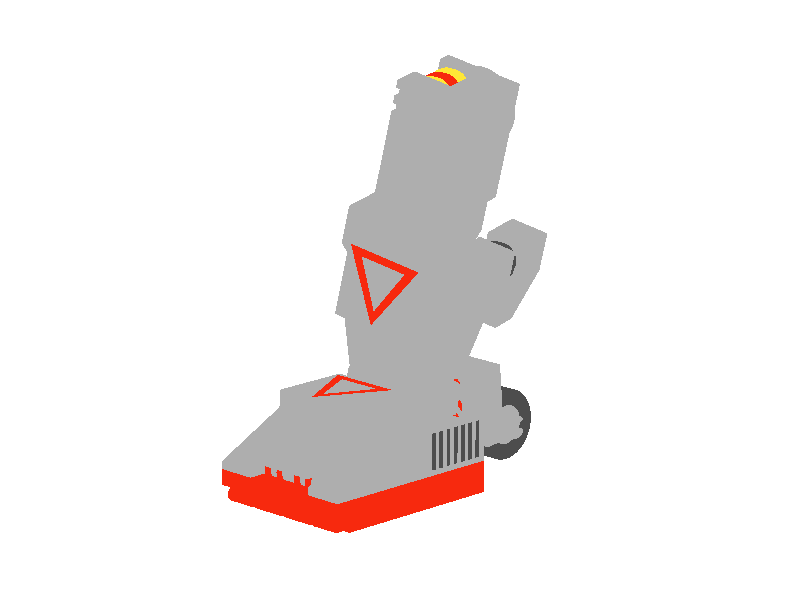 // Generated by L3P v1.1 19990114  (C) 1998 Lars C. Hassing  lch@cci.dk
// WWW: http://www.netby.net/Nord/Mandelvej/Hassing/l3p.html
// Date: Sun Jul 30 16:23:39 2000
// Input file: C:\LDRAW\MODELS\arapahoe.dat
// Commandline: C:\LDRAW\L3P.EXE C:\LDRAW\MODELS\arapahoe.dat -cg15,30,-20 -ca10 -b1,1,1 -bu -sw0 -q3 -o


#declare QUAL = 3;  // Quality level, 0=BBox, 1=no refr, 2=normal, 3=studlogo

#declare SW = 0;  // Width of seam between two bricks

#declare BUMPS = 1;  // 1=on 0=off


#declare BUMPNORMAL = normal { bumps 0.01 scale 20 }
#declare AMB = 0.4;
#declare DIF = 0.4;


#declare Color7 = #if (version >= 3.1) material { #end texture {
	pigment { rgb <0.682353,0.682353,0.682353> }
	finish { ambient AMB diffuse DIF }
	#if (QUAL > 1)
		finish { phong 0.5 phong_size 40 reflection 0.08 }
		#if (BUMPS) normal { BUMPNORMAL } #end
	#end
} #if (version >= 3.1) } #end

#declare Color4 = #if (version >= 3.1) material { #end texture {
	pigment { rgb <0.968627,0.160784,0.054902> }
	finish { ambient AMB diffuse DIF }
	#if (QUAL > 1)
		finish { phong 0.5 phong_size 40 reflection 0.08 }
		#if (BUMPS) normal { BUMPNORMAL } #end
	#end
} #if (version >= 3.1) } #end

#declare Color0 = #if (version >= 3.1) material { #end texture {
	pigment { rgb <0.301961,0.301961,0.301961> }
	finish { ambient AMB diffuse DIF }
	#if (QUAL > 1)
		finish { phong 0.5 phong_size 40 reflection 0.08 }
		#if (BUMPS) normal { BUMPNORMAL } #end
	#end
} #if (version >= 3.1) } #end

#declare stud4_dot_dat = difference {
	cylinder { <0,0,0>, <0,-4,0>, 8 }
	cylinder { <0,0.01,0>, <0,-4.01,0>, 6 }
}

#declare _1_dash_4cyli_dot_dat = cylinder { <0,0,0>, <0,1,0>, 1 open clipped_by { box { <0,-1,0>,<2,2,2> } } }

#declare _2_dash_4disc_dot_dat = cylinder { <0,-0.001,0>, <0,0.001,0>, 1 clipped_by { box { <-2,-1,0>, <2,1,2> } } }

#declare _2_dash_4cyli_dot_dat = cylinder { <0,0,0>, <0,1,0>, 1 open clipped_by { box { <-2,-1,0>,<2,2,2> } } }

#declare stud_dot_dat = 
#if (QUAL <= 2)
cylinder { <0,0,0>, <0,-4,0>, 6 }
#else
union {
	cylinder { <0,0,0>, <0,-4,0>, 6 }
	union {
		sphere {<-59,0,-96>,6}
		cylinder {<-59,0,-96>,<59,0,-122>,6 open}
		sphere {<59,0,-122>,6}
		cylinder {<59,0,-122>,<59,0,-84>,6 open}
		sphere {<59,0,-84>,6}

		sphere {<-59,0,-36>,6}
		cylinder {<-59,0,-36>,<-59,0,1>,6 open}
		sphere {<-59,0,1>,6}
		cylinder {<0,0,-49>,<0,0,-25>,6 open}
		sphere {<0,0,-25>,6}
		sphere {<59,0,-62>,6}
		cylinder {<59,0,-62>,<59,0,-24>,6 open}
		sphere {<59,0,-24>,6}
		cylinder {<-59,0,-36>,<59,0,-62>,6 open}

		sphere {<-35.95,0,57>,6}
		torus {18.45,6 clipped_by{plane{<40,0,-9>,0}} translate<-40,0,39>}
		cylinder {<-44.05,0,21>,<35.95,0,3>,6 open}
		torus {18.45,6 clipped_by{plane{<-40,0,9>,0}} translate<40,0,21>}
		cylinder {<44.05,0,39>,<0,0,49>,6 open}
		sphere {<0,0,49>,6}
		cylinder {<0,0,49>,<0,0,34>,6 open}
		sphere {<0,0,34>,6}

		torus {18.45,6 clipped_by{plane{<40,0,-9>,0}} translate<-40,0,99>}
		cylinder {<-44.05,0,81>,<35.95,0,63>,6 open}
		torus {18.45,6 clipped_by{plane{<-40,0,9>,0}} translate<40,0,81>}
		cylinder {<44.05,0,99>,<-35.95,0,117>,6 open}

		scale 4.5/128
		translate <0,-4,0>
	}
}
#end

#declare _4213_dot_dat = #if (QUAL = 0) box { <-40,-4,-40>, <40,8,40> } #else union {
// Hinge Car Roof  4 x  4
// Name: 4213.dat
// Author: James Jessiman
// Official LCad update 99-01
	object { stud4_dot_dat matrix <1,0,0,0,-1,0,0,0,1,20,4,-20> }
	object { stud4_dot_dat matrix <1,0,0,0,-1,0,0,0,1,-20,4,-20> }
	object { _1_dash_4cyli_dot_dat matrix <-4.24,0,-4.24,0,4,0,4.24,0,-4.24,0,4,-20> }
	object { _1_dash_4cyli_dot_dat matrix <-5.66,0,-5.66,0,4,0,5.66,0,-5.66,0,4,-20> }
	object { _2_dash_4disc_dot_dat matrix <0.71,0,-0.71,0,1,0,0.71,0,0.71,4.95,8,-24.95> }
	object { _2_dash_4disc_dot_dat matrix <0.71,0,0.71,0,1,0,-0.71,0,0.71,-4.95,8,-24.95> }
	object { _2_dash_4cyli_dot_dat matrix <0.71,0,-0.71,0,4,0,0.71,0,0.71,4.95,4,-24.95> }
	object { _2_dash_4cyli_dot_dat matrix <0.71,0,0.71,0,4,0,-0.71,0,0.71,-4.95,4,-24.95> }
	mesh {
		triangle { <-4.24,8,-24.24>, <-2.3,8,-25.54>, <-3.06,8,-27.39> }
		triangle { <-3.06,8,-27.39>, <-5.66,8,-25.66>, <-4.24,8,-24.24> }
		triangle { <-2.3,8,-25.54>, <0,8,-26>, <0,8,-28> }
		triangle { <0,8,-28>, <-3.06,8,-27.39>, <-2.3,8,-25.54> }
		triangle { <0,8,-26>, <2.3,8,-25.54>, <3.06,8,-27.39> }
		triangle { <3.06,8,-27.39>, <0,8,-28>, <0,8,-26> }
		triangle { <2.3,8,-25.54>, <4.24,8,-24.24>, <5.66,8,-25.66> }
		triangle { <5.66,8,-25.66>, <3.06,8,-27.39>, <2.3,8,-25.54> }
		triangle { <36,8,32>, <36,8,36>, <36,0,36> }
		triangle { <36,0,36>, <36,0,32>, <36,8,32> }
		triangle { <22,8,32>, <22,8,36>, <22,0,36> }
		triangle { <22,0,36>, <22,0,32>, <22,8,32> }
		triangle { <18,8,32>, <18,8,36>, <18,0,36> }
		triangle { <18,0,36>, <18,0,32>, <18,8,32> }
		triangle { <2,8,32>, <2,8,36>, <2,0,36> }
		triangle { <2,0,36>, <2,0,32>, <2,8,32> }
		triangle { <-2,8,32>, <-2,8,36>, <-2,0,36> }
		triangle { <-2,0,36>, <-2,0,32>, <-2,8,32> }
		triangle { <-18,8,32>, <-18,8,36>, <-18,0,36> }
		triangle { <-18,0,36>, <-18,0,32>, <-18,8,32> }
		triangle { <-22,8,32>, <-22,8,36>, <-22,0,36> }
		triangle { <-22,0,36>, <-22,0,32>, <-22,8,32> }
		triangle { <-36,8,32>, <-36,8,36>, <-36,0,36> }
		triangle { <-36,0,36>, <-36,0,32>, <-36,8,32> }
	}
	object { _2_dash_4disc_dot_dat matrix <0,4,0,1,0,0,0,0,4,36,4,36> }
	object { _2_dash_4disc_dot_dat matrix <0,4,0,1,0,0,0,0,4,22,4,36> }
	object { _2_dash_4disc_dot_dat matrix <0,4,0,1,0,0,0,0,4,18,4,36> }
	object { _2_dash_4disc_dot_dat matrix <0,4,0,1,0,0,0,0,4,2,4,36> }
	object { _2_dash_4disc_dot_dat matrix <0,4,0,1,0,0,0,0,4,-2,4,36> }
	object { _2_dash_4disc_dot_dat matrix <0,4,0,1,0,0,0,0,4,-18,4,36> }
	object { _2_dash_4disc_dot_dat matrix <0,4,0,1,0,0,0,0,4,-22,4,36> }
	object { _2_dash_4disc_dot_dat matrix <0,4,0,1,0,0,0,0,4,-36,4,36> }
	mesh {
		triangle { <36,8,32>, <36,8,36>, <32,8,36> }
		triangle { <32,8,36>, <32,8,28>, <36,8,32> }
		triangle { <22,8,32>, <22,8,36>, <26,8,36> }
		triangle { <26,8,36>, <26,8,28>, <22,8,32> }
		triangle { <18,8,32>, <18,8,36>, <14,8,36> }
		triangle { <14,8,36>, <14,8,28>, <18,8,32> }
		triangle { <2,8,32>, <2,8,36>, <6,8,36> }
		triangle { <6,8,36>, <6,8,28>, <2,8,32> }
		triangle { <-36,8,32>, <-36,8,36>, <-32,8,36> }
		triangle { <-32,8,36>, <-32,8,28>, <-36,8,32> }
		triangle { <-22,8,32>, <-22,8,36>, <-26,8,36> }
		triangle { <-26,8,36>, <-26,8,28>, <-22,8,32> }
		triangle { <-18,8,32>, <-18,8,36>, <-14,8,36> }
		triangle { <-14,8,36>, <-14,8,28>, <-18,8,32> }
		triangle { <-2,8,32>, <-2,8,36>, <-6,8,36> }
		triangle { <-6,8,36>, <-6,8,28>, <-2,8,32> }
		triangle { <40,8,32>, <36,8,28>, <32,8,28> }
		triangle { <32,8,28>, <36,8,32>, <40,8,32> }
		triangle { <26,8,28>, <22,8,32>, <18,8,32> }
		triangle { <18,8,32>, <14,8,28>, <26,8,28> }
		triangle { <6,8,28>, <2,8,32>, <-2,8,32> }
		triangle { <-2,8,32>, <-6,8,28>, <6,8,28> }
		triangle { <-26,8,28>, <-22,8,32>, <-18,8,32> }
		triangle { <-18,8,32>, <-14,8,28>, <-26,8,28> }
		triangle { <-40,8,32>, <-36,8,28>, <-32,8,28> }
		triangle { <-32,8,28>, <-36,8,32>, <-40,8,32> }
		triangle { <40,8,32>, <36,8,28>, <36,8,-36> }
		triangle { <36,8,-36>, <40,8,-40>, <40,8,32> }
		triangle { <-40,8,32>, <-36,8,28>, <-36,8,-36> }
		triangle { <-36,8,-36>, <-40,8,-40>, <-40,8,32> }
		triangle { <40,8,-40>, <36,8,-36>, <-36,8,-36> }
		triangle { <-36,8,-36>, <-40,8,-40>, <40,8,-40> }
		triangle { <36,8,28>, <32,8,28>, <32,4,28> }
		triangle { <32,4,28>, <36,4,28>, <36,8,28> }
		triangle { <32,8,28>, <32,8,36>, <32,4,36> }
		triangle { <32,4,36>, <32,4,28>, <32,8,28> }
		triangle { <32,8,36>, <26,8,36>, <26,4,36> }
		triangle { <26,4,36>, <32,4,36>, <32,8,36> }
		triangle { <26,8,36>, <26,8,28>, <26,4,28> }
		triangle { <26,4,28>, <26,4,36>, <26,8,36> }
		triangle { <26,8,28>, <14,8,28>, <14,4,28> }
		triangle { <14,4,28>, <26,4,28>, <26,8,28> }
		triangle { <14,8,28>, <14,8,36>, <14,4,36> }
		triangle { <14,4,36>, <14,4,28>, <14,8,28> }
		triangle { <14,8,36>, <6,8,36>, <6,4,36> }
		triangle { <6,4,36>, <14,4,36>, <14,8,36> }
		triangle { <6,8,36>, <6,8,28>, <6,4,28> }
		triangle { <6,4,28>, <6,4,36>, <6,8,36> }
		triangle { <6,8,28>, <-6,8,28>, <-6,4,28> }
		triangle { <-6,4,28>, <6,4,28>, <6,8,28> }
		triangle { <-6,8,28>, <-6,8,36>, <-6,4,36> }
		triangle { <-6,4,36>, <-6,4,28>, <-6,8,28> }
		triangle { <-6,8,36>, <-14,8,36>, <-14,4,36> }
		triangle { <-14,4,36>, <-6,4,36>, <-6,8,36> }
		triangle { <-14,8,36>, <-14,8,28>, <-14,4,28> }
		triangle { <-14,4,28>, <-14,4,36>, <-14,8,36> }
		triangle { <-14,8,28>, <-26,8,28>, <-26,4,28> }
		triangle { <-26,4,28>, <-14,4,28>, <-14,8,28> }
		triangle { <-26,8,28>, <-26,8,36>, <-26,4,36> }
		triangle { <-26,4,36>, <-26,4,28>, <-26,8,28> }
		triangle { <-26,8,36>, <-32,8,36>, <-32,4,36> }
		triangle { <-32,4,36>, <-26,4,36>, <-26,8,36> }
		triangle { <-32,8,36>, <-32,8,28>, <-32,4,28> }
		triangle { <-32,4,28>, <-32,4,36>, <-32,8,36> }
		triangle { <-32,8,28>, <-36,8,28>, <-36,4,28> }
		triangle { <-36,4,28>, <-32,4,28>, <-32,8,28> }
		triangle { <-36,8,28>, <-36,8,-36>, <-36,4,-36> }
		triangle { <-36,4,-36>, <-36,4,28>, <-36,8,28> }
		triangle { <-36,8,-36>, <36,8,-36>, <36,4,-36> }
		triangle { <36,4,-36>, <-36,4,-36>, <-36,8,-36> }
		triangle { <36,8,-36>, <36,8,28>, <36,4,28> }
		triangle { <36,4,28>, <36,4,-36>, <36,8,-36> }
		triangle { <32,4,28>, <32,4,36>, <26,4,36> }
		triangle { <26,4,36>, <26,4,28>, <32,4,28> }
		triangle { <14,4,28>, <14,4,36>, <6,4,36> }
		triangle { <6,4,36>, <6,4,28>, <14,4,28> }
		triangle { <-32,4,28>, <-32,4,36>, <-26,4,36> }
		triangle { <-26,4,36>, <-26,4,28>, <-32,4,28> }
		triangle { <-14,4,28>, <-14,4,36>, <-6,4,36> }
		triangle { <-6,4,36>, <-6,4,28>, <-14,4,28> }
		triangle { <36,4,28>, <36,4,-36>, <-36,4,-36> }
		triangle { <-36,4,-36>, <-36,4,28>, <36,4,28> }
	}
	object { _2_dash_4cyli_dot_dat matrix <0,4,0,14,0,0,0,0,4,22,4,36> }
	object { _2_dash_4cyli_dot_dat matrix <0,4,0,16,0,0,0,0,4,2,4,36> }
	object { _2_dash_4cyli_dot_dat matrix <0,4,0,16,0,0,0,0,4,-18,4,36> }
	object { _2_dash_4cyli_dot_dat matrix <0,4,0,14,0,0,0,0,4,-36,4,36> }
	mesh {
		triangle { <40,8,32>, <40,0,32>, <36,0,32> }
		triangle { <36,0,32>, <36,8,32>, <40,8,32> }
		triangle { <22,8,32>, <22,0,32>, <18,0,32> }
		triangle { <18,0,32>, <18,8,32>, <22,8,32> }
		triangle { <2,8,32>, <2,0,32>, <-2,0,32> }
		triangle { <-2,0,32>, <-2,8,32>, <2,8,32> }
		triangle { <-40,8,32>, <-40,0,32>, <-36,0,32> }
		triangle { <-36,0,32>, <-36,8,32>, <-40,8,32> }
		triangle { <-22,8,32>, <-22,0,32>, <-18,0,32> }
		triangle { <-18,0,32>, <-18,8,32>, <-22,8,32> }
		triangle { <-40,8,32>, <-40,0,32>, <-40,0,-40> }
		triangle { <-40,0,-40>, <-40,8,-40>, <-40,8,32> }
		triangle { <-40,8,-40>, <-40,0,-40>, <40,0,-40> }
		triangle { <40,0,-40>, <40,8,-40>, <-40,8,-40> }
		triangle { <40,8,-40>, <40,0,-40>, <40,0,32> }
		triangle { <40,0,32>, <40,8,32>, <40,8,-40> }
		triangle { <36,0,36>, <36,0,32>, <22,0,32> }
		triangle { <22,0,32>, <22,0,36>, <36,0,36> }
		triangle { <18,0,36>, <18,0,32>, <2,0,32> }
		triangle { <2,0,32>, <2,0,36>, <18,0,36> }
		triangle { <-18,0,36>, <-18,0,32>, <-2,0,32> }
		triangle { <-2,0,32>, <-2,0,36>, <-18,0,36> }
		triangle { <-36,0,36>, <-36,0,32>, <-22,0,32> }
		triangle { <-22,0,32>, <-22,0,36>, <-36,0,36> }
		triangle { <40,0,32>, <40,0,-40>, <-40,0,-40> }
		triangle { <-40,0,-40>, <-40,0,32>, <40,0,32> }
	}
	object { stud_dot_dat matrix <1,0,0,0,1,0,0,0,1,30,0,-30> }
	object { stud_dot_dat matrix <1,0,0,0,1,0,0,0,1,10,0,-30> }
	object { stud_dot_dat matrix <1,0,0,0,1,0,0,0,1,-10,0,-30> }
	object { stud_dot_dat matrix <1,0,0,0,1,0,0,0,1,-30,0,-30> }
	object { stud_dot_dat matrix <1,0,0,0,1,0,0,0,1,30,0,-10> }
	object { stud_dot_dat matrix <1,0,0,0,1,0,0,0,1,10,0,-10> }
	object { stud_dot_dat matrix <1,0,0,0,1,0,0,0,1,-10,0,-10> }
	object { stud_dot_dat matrix <1,0,0,0,1,0,0,0,1,-30,0,-10> }
	object { stud_dot_dat matrix <1,0,0,0,1,0,0,0,1,30,0,10> }
	object { stud_dot_dat matrix <1,0,0,0,1,0,0,0,1,10,0,10> }
	object { stud_dot_dat matrix <1,0,0,0,1,0,0,0,1,-10,0,10> }
	object { stud_dot_dat matrix <1,0,0,0,1,0,0,0,1,-30,0,10> }
// 
}
#end

#declare stud3_dot_dat = cylinder { <0,0,0>, <0,-4,0>, 4 }

#declare box5_dot_dat = object {
	mesh {
		triangle { <1,1,1>, <1,1,-1>, <-1,1,-1> }
		triangle { <-1,1,-1>, <-1,1,1>, <1,1,1> }
		triangle { <1,1,1>, <1,0,1>, <-1,0,1> }
		triangle { <-1,0,1>, <-1,1,1>, <1,1,1> }
		triangle { <-1,1,1>, <-1,0,1>, <-1,0,-1> }
		triangle { <-1,0,-1>, <-1,1,-1>, <-1,1,1> }
		triangle { <-1,1,-1>, <-1,0,-1>, <1,0,-1> }
		triangle { <1,0,-1>, <1,1,-1>, <-1,1,-1> }
		triangle { <1,1,-1>, <1,0,-1>, <1,0,1> }
		triangle { <1,0,1>, <1,1,1>, <1,1,-1> }
	}
}

#declare _3710_dot_dat = #if (QUAL = 0) box { <-40,-4,-10>, <40,8,10> } #else union {
// Plate  1 x  4
	object { stud3_dot_dat matrix <1,0,0,0,-1,0,0,0,1,20,4,0> }
	object { stud3_dot_dat matrix <1,0,0,0,-1,0,0,0,1,0,4,0> }
	object { stud3_dot_dat matrix <1,0,0,0,-1,0,0,0,1,-20,4,0> }
	object { box5_dot_dat matrix <36,0,0,0,-4,0,0,0,6,0,8,0> }
	mesh {
		triangle { <40,8,10>, <36,8,6>, <-36,8,6> }
		triangle { <-36,8,6>, <-40,8,10>, <40,8,10> }
		triangle { <-40,8,10>, <-36,8,6>, <-36,8,-6> }
		triangle { <-36,8,-6>, <-40,8,-10>, <-40,8,10> }
		triangle { <-40,8,-10>, <-36,8,-6>, <36,8,-6> }
		triangle { <36,8,-6>, <40,8,-10>, <-40,8,-10> }
		triangle { <40,8,-10>, <36,8,-6>, <36,8,6> }
		triangle { <36,8,6>, <40,8,10>, <40,8,-10> }
	}
	object { box5_dot_dat matrix <40,0,0,0,-8,0,0,0,10,0,8,0> }
	object { stud_dot_dat matrix <1,0,0,0,1,0,0,0,1,30,0,0> }
	object { stud_dot_dat matrix <1,0,0,0,1,0,0,0,1,10,0,0> }
	object { stud_dot_dat matrix <1,0,0,0,1,0,0,0,1,-10,0,0> }
	object { stud_dot_dat matrix <1,0,0,0,1,0,0,0,1,-30,0,0> }
}
#end

#declare _3623_dot_dat = #if (QUAL = 0) box { <-30,-4,-10>, <30,8,10> } #else union {
// Plate  1 x  3
	object { stud3_dot_dat matrix <1,0,0,0,-1,0,0,0,1,10,4,0> }
	object { stud3_dot_dat matrix <1,0,0,0,-1,0,0,0,1,-10,4,0> }
	object { box5_dot_dat matrix <26,0,0,0,-4,0,0,0,6,0,8,0> }
	mesh {
		triangle { <30,8,10>, <26,8,6>, <-26,8,6> }
		triangle { <-26,8,6>, <-30,8,10>, <30,8,10> }
		triangle { <-30,8,10>, <-26,8,6>, <-26,8,-6> }
		triangle { <-26,8,-6>, <-30,8,-10>, <-30,8,10> }
		triangle { <-30,8,-10>, <-26,8,-6>, <26,8,-6> }
		triangle { <26,8,-6>, <30,8,-10>, <-30,8,-10> }
		triangle { <30,8,-10>, <26,8,-6>, <26,8,6> }
		triangle { <26,8,6>, <30,8,10>, <30,8,-10> }
	}
	object { box5_dot_dat matrix <30,0,0,0,-8,0,0,0,10,0,8,0> }
	object { stud_dot_dat matrix <1,0,0,0,1,0,0,0,1,20,0,0> }
	object { stud_dot_dat matrix <1,0,0,0,1,0,0,0,1,0,0,0> }
	object { stud_dot_dat matrix <1,0,0,0,1,0,0,0,1,-20,0,0> }
}
#end

#declare _3023_dot_dat = #if (QUAL = 0) box { <-20,-4,-10>, <20,8,10> } #else union {
// Plate  1 x  2
	object { stud3_dot_dat matrix <1,0,0,0,-1,0,0,0,1,0,4,0> }
	object { box5_dot_dat matrix <16,0,0,0,-4,0,0,0,6,0,8,0> }
	mesh {
		triangle { <20,8,10>, <16,8,6>, <-16,8,6> }
		triangle { <-16,8,6>, <-20,8,10>, <20,8,10> }
		triangle { <-20,8,10>, <-16,8,6>, <-16,8,-6> }
		triangle { <-16,8,-6>, <-20,8,-10>, <-20,8,10> }
		triangle { <-20,8,-10>, <-16,8,-6>, <16,8,-6> }
		triangle { <16,8,-6>, <20,8,-10>, <-20,8,-10> }
		triangle { <20,8,-10>, <16,8,-6>, <16,8,6> }
		triangle { <16,8,6>, <20,8,10>, <20,8,-10> }
	}
	object { box5_dot_dat matrix <20,0,0,0,-8,0,0,0,10,0,8,0> }
	object { stud_dot_dat matrix <1,0,0,0,1,0,0,0,1,10,0,0> }
	object { stud_dot_dat matrix <1,0,0,0,1,0,0,0,1,-10,0,0> }
}
#end

#declare _3022_dot_dat = #if (QUAL = 0) box { <-20,-4,-20>, <20,8,20> } #else union {
// Plate  2 x  2
	object { stud4_dot_dat matrix <1,0,0,0,-1,0,0,0,1,0,4,0> }
	object { box5_dot_dat matrix <16,0,0,0,-4,0,0,0,16,0,8,0> }
	mesh {
		triangle { <20,8,20>, <16,8,16>, <-16,8,16> }
		triangle { <-16,8,16>, <-20,8,20>, <20,8,20> }
		triangle { <20,8,-20>, <16,8,-16>, <-16,8,-16> }
		triangle { <-16,8,-16>, <-20,8,-20>, <20,8,-20> }
		triangle { <20,8,20>, <16,8,16>, <16,8,-16> }
		triangle { <16,8,-16>, <20,8,-20>, <20,8,20> }
		triangle { <-20,8,20>, <-16,8,16>, <-16,8,-16> }
		triangle { <-16,8,-16>, <-20,8,-20>, <-20,8,20> }
	}
	object { box5_dot_dat matrix <20,0,0,0,-8,0,0,0,20,0,8,0> }
	object { stud_dot_dat matrix <1,0,0,0,1,0,0,0,1,10,0,10> }
	object { stud_dot_dat matrix <1,0,0,0,1,0,0,0,1,-10,0,10> }
	object { stud_dot_dat matrix <1,0,0,0,1,0,0,0,1,10,0,-10> }
	object { stud_dot_dat matrix <1,0,0,0,1,0,0,0,1,-10,0,-10> }
}
#end

#declare _4531_dot_dat = #if (QUAL = 0) box { <-20,0,-10>, <34,16,10> } #else union {
// Hinge Tile  1 x  2 with 2 Fingers
// Name: 4531.dat
// Author: James Jessiman
// Official LCad update 99-01
	object { stud3_dot_dat matrix <1,0,0,0,-1,0,0,0,1,0,12,0> }
	object { stud3_dot_dat matrix <1,0,0,0,-1,0,0,0,1,20,12,0> }
	mesh {
		triangle { <-16,16,10>, <-20,16,10>, <-20,16,-10> }
		triangle { <-20,16,-10>, <-16,16,-10>, <-16,16,10> }
		triangle { <34,16,10>, <-16,16,10>, <-16,16,6> }
		triangle { <-16,16,6>, <34,16,6>, <34,16,10> }
		triangle { <34,16,-10>, <-16,16,-10>, <-16,16,-6> }
		triangle { <-16,16,-6>, <34,16,-6>, <34,16,-10> }
		triangle { <34,16,6>, <34,12,6>, <-16,12,6> }
		triangle { <-16,12,6>, <-16,16,6>, <34,16,6> }
		triangle { <-16,16,6>, <-16,12,6>, <-16,12,-6> }
		triangle { <-16,12,-6>, <-16,16,-6>, <-16,16,6> }
		triangle { <34,16,-6>, <34,12,-6>, <-16,12,-6> }
		triangle { <-16,12,-6>, <-16,16,-6>, <34,16,-6> }
		triangle { <34,12,6>, <-16,12,6>, <-16,12,-6> }
		triangle { <-16,12,-6>, <34,12,-6>, <34,12,6> }
		triangle { <34,16,10>, <34,8,10>, <-20,8,10> }
		triangle { <-20,8,10>, <-20,16,10>, <34,16,10> }
		triangle { <-20,16,10>, <-20,8,10>, <-20,8,-10> }
		triangle { <-20,8,-10>, <-20,16,-10>, <-20,16,10> }
		triangle { <-20,16,-10>, <-20,8,-10>, <34,8,-10> }
		triangle { <34,8,-10>, <34,16,-10>, <-20,16,-10> }
		triangle { <34,16,-10>, <34,8,-10>, <34,8,-6> }
		triangle { <34,8,-6>, <34,16,-6>, <34,16,-10> }
		triangle { <34,12,-6>, <34,8,-6>, <34,8,6> }
		triangle { <34,8,6>, <34,12,6>, <34,12,-6> }
		triangle { <34,16,6>, <34,8,6>, <34,8,10> }
		triangle { <34,8,10>, <34,16,10>, <34,16,6> }
		triangle { <34,8,10>, <-20,8,10>, <-20,8,-10> }
		triangle { <-20,8,-10>, <34,8,-10>, <34,8,10> }
		triangle { <34,4,6>, <34,8,6>, <26,8,6> }
		triangle { <26,8,6>, <26,4,6>, <34,4,6> }
		triangle { <34,4,2>, <34,8,2>, <26,8,2> }
		triangle { <26,8,2>, <26,4,2>, <34,4,2> }
		triangle { <34,4,-2>, <34,8,-2>, <26,8,-2> }
		triangle { <26,8,-2>, <26,4,-2>, <34,4,-2> }
		triangle { <34,4,-6>, <34,8,-6>, <26,8,-6> }
		triangle { <26,8,-6>, <26,4,-6>, <34,4,-6> }
	}
	object { _2_dash_4disc_dot_dat matrix <4,0,0,0,0,1,0,-4,0,30,4,6> }
	object { _2_dash_4disc_dot_dat matrix <4,0,0,0,0,1,0,-4,0,30,4,2> }
	object { _2_dash_4disc_dot_dat matrix <4,0,0,0,0,1,0,-4,0,30,4,-2> }
	object { _2_dash_4disc_dot_dat matrix <4,0,0,0,0,1,0,-4,0,30,4,-6> }
	mesh {
		triangle { <34,8,6>, <34,4,6>, <34,4,2> }
		triangle { <34,4,2>, <34,8,2>, <34,8,6> }
		triangle { <26,4,6>, <26,8,6>, <26,8,2> }
		triangle { <26,8,2>, <26,4,2>, <26,4,6> }
		triangle { <34,8,-6>, <34,4,-6>, <34,4,-2> }
		triangle { <34,4,-2>, <34,8,-2>, <34,8,-6> }
		triangle { <26,4,-6>, <26,8,-6>, <26,8,-2> }
		triangle { <26,8,-2>, <26,4,-2>, <26,4,-6> }
	}
	object { _2_dash_4cyli_dot_dat matrix <4,0,0,0,0,4,0,-4,0,30,4,2> }
	object { _2_dash_4cyli_dot_dat matrix <4,0,0,0,0,4,0,-4,0,30,4,-6> }
// 
}
#end

#declare _4_dash_4disc_dot_dat = cylinder { <0,-0.001,0>, <0,0.001,0>, 1 }

#declare _1_dash_8cyli_dot_dat = cylinder {
	<0,0,0>, <0,1,0>, 1 open
	clipped_by { box { <0.7071,0,0>, <1,1,0.7071> } }
}

#declare _4_dash_4cyli_dot_dat = cylinder { <0,0,0>, <0,1,0>, 1 open }

#declare _2540_dot_dat = #if (QUAL = 0) box { <-20,-4,-26>, <20,8,10> } #else union {
// Plate  1 x  2 with Handle
	object { stud3_dot_dat matrix <1,0,0,0,-1,0,0,0,1,0,4,0> }
	object { box5_dot_dat matrix <16,0,0,0,-4,0,0,0,6,0,8,0> }
	mesh {
		triangle { <20,8,10>, <16,8,6>, <-16,8,6> }
		triangle { <-16,8,6>, <-20,8,10>, <20,8,10> }
		triangle { <-20,8,10>, <-16,8,6>, <-16,8,-6> }
		triangle { <-16,8,-6>, <-20,8,-10>, <-20,8,10> }
		triangle { <-20,8,-10>, <-16,8,-6>, <16,8,-6> }
		triangle { <16,8,-6>, <20,8,-10>, <-20,8,-10> }
		triangle { <20,8,-10>, <16,8,-6>, <16,8,6> }
		triangle { <16,8,6>, <20,8,10>, <20,8,-10> }
		triangle { <20,8,10>, <20,0,10>, <-20,0,10> }
		triangle { <-20,0,10>, <-20,8,10>, <20,8,10> }
		triangle { <20,8,10>, <20,0,10>, <20,0,-10> }
		triangle { <20,0,-10>, <20,8,-10>, <20,8,10> }
		triangle { <-20,8,10>, <-20,0,10>, <-20,0,-10> }
		triangle { <-20,0,-10>, <-20,8,-10>, <-20,8,10> }
		triangle { <12,8,-10>, <12,0,-10>, <20,0,-10> }
		triangle { <20,0,-10>, <20,8,-10>, <12,8,-10> }
		triangle { <-12,8,-10>, <-12,0,-10>, <-20,0,-10> }
		triangle { <-20,0,-10>, <-20,8,-10>, <-12,8,-10> }
		triangle { <6,8,-10>, <6,0,-10>, <-6,0,-10> }
		triangle { <-6,0,-10>, <-6,8,-10>, <6,8,-10> }
		triangle { <20,0,10>, <20,0,-10>, <-20,0,-10> }
		triangle { <-20,0,-10>, <-20,0,10>, <20,0,10> }
	}
	object { _4_dash_4disc_dot_dat matrix <0,4,0,1,0,0,0,0,4,20,2,-20> }
	object { _4_dash_4disc_dot_dat matrix <0,4,0,1,0,0,0,0,4,-20,2,-20> }
	object { _4_dash_4disc_dot_dat matrix <0,6,0,1,0,0,0,0,6,12,2,-20> }
	object { _4_dash_4disc_dot_dat matrix <0,6,0,1,0,0,0,0,6,6,2,-20> }
	object { _4_dash_4disc_dot_dat matrix <0,6,0,1,0,0,0,0,6,-6,2,-20> }
	object { _4_dash_4disc_dot_dat matrix <0,6,0,1,0,0,0,0,6,-12,2,-20> }
	mesh {
		triangle { <12,8,-10>, <12,0,-10>, <12,0,-20> }
		triangle { <12,0,-20>, <12,8,-20>, <12,8,-10> }
		triangle { <6,8,-10>, <6,0,-10>, <6,0,-20> }
		triangle { <6,0,-20>, <6,8,-20>, <6,8,-10> }
		triangle { <-6,8,-10>, <-6,0,-10>, <-6,0,-20> }
		triangle { <-6,0,-20>, <-6,8,-20>, <-6,8,-10> }
		triangle { <-12,8,-10>, <-12,0,-10>, <-12,0,-20> }
		triangle { <-12,0,-20>, <-12,8,-20>, <-12,8,-10> }
		triangle { <12,8,-10>, <12,8,-20>, <6,8,-20> }
		triangle { <6,8,-20>, <6,8,-10>, <12,8,-10> }
	}
	object { _2_dash_4cyli_dot_dat matrix <0,6,0,-6,0,0,0,0,-6,12,2,-20> }
	object { _1_dash_8cyli_dot_dat matrix <0,-6,0,-6,0,0,0,0,6,12,2,-20> }
	mesh {
		triangle { <12,-2.24,-15.76>, <12,0,-14.39>, <6,0,-14.39> }
		triangle { <6,0,-14.39>, <6,-2.24,-15.76>, <12,-2.24,-15.76> }
		triangle { <12,0,-14.39>, <12,0,-10>, <6,0,-10> }
		triangle { <6,0,-10>, <6,0,-14.39>, <12,0,-14.39> }
		triangle { <-12,8,-10>, <-12,8,-20>, <-6,8,-20> }
		triangle { <-6,8,-20>, <-6,8,-10>, <-12,8,-10> }
	}
	object { _2_dash_4cyli_dot_dat matrix <0,6,0,6,0,0,0,0,-6,-12,2,-20> }
	object { _1_dash_8cyli_dot_dat matrix <0,-6,0,6,0,0,0,0,6,-12,2,-20> }
	mesh {
		triangle { <-12,-2.24,-15.76>, <-12,0,-14.39>, <-6,0,-14.39> }
		triangle { <-6,0,-14.39>, <-6,-2.24,-15.76>, <-12,-2.24,-15.76> }
		triangle { <-12,0,-14.39>, <-12,0,-10>, <-6,0,-10> }
		triangle { <-6,0,-10>, <-6,0,-14.39>, <-12,0,-14.39> }
	}
	object { _4_dash_4cyli_dot_dat matrix <0,4,0,-40,0,0,0,0,4,20,2,-20> }
	object { stud_dot_dat matrix <1,0,0,0,1,0,0,0,1,10,0,0> }
	object { stud_dot_dat matrix <1,0,0,0,1,0,0,0,1,-10,0,0> }
}
#end

#declare stud4a_dot_dat = difference {
	cylinder { <0,0,0>, <0,-4,0>, 8 }
	cylinder { <0,0.01,0>, <0,-4.01,0>, 6 }
}

#declare _1_dash_4cyls_dot_dat = object {
// 1-4 Cylinder Sloped
// Official LCad update 98-10
	mesh {
		triangle { <1,0,0>, <0.9239,0,0.3827>, <0.9239,0.0761,0.3827> }
		triangle { <0.9239,0,0.3827>, <0.7071,0,0.7071>, <0.7071,0.2929,0.7071> }
		triangle { <0.7071,0.2929,0.7071>, <0.9239,0.0761,0.3827>, <0.9239,0,0.3827> }
		triangle { <0.7071,0,0.7071>, <0.3827,0,0.9239>, <0.3827,0.6173,0.9239> }
		triangle { <0.3827,0.6173,0.9239>, <0.7071,0.2929,0.7071>, <0.7071,0,0.7071> }
		triangle { <0.3827,0,0.9239>, <0,0,1>, <0,1,1> }
		triangle { <0,1,1>, <0.3827,0.6173,0.9239>, <0.3827,0,0.9239> }
	}
}

#declare _3039_dot_dat = #if (QUAL = 0) box { <-20,-4,-30>, <20,24,10> } #else union {
// Slope Brick 45  2 x  2
	object { stud4a_dot_dat matrix <1,0,0,0,-1,0,0,0,1,0,20,-10> }
	object { _1_dash_4cyls_dot_dat matrix <0,0,-6,0,-6,0,6,0,0,0,10,-10> }
	object { _1_dash_4cyls_dot_dat matrix <0,0,-6,0,-6,0,-6,0,0,0,10,-10> }
	object { _2_dash_4cyli_dot_dat matrix <6,0,0,0,16,0,0,0,6,0,4,-10> }
	object { _2_dash_4cyli_dot_dat matrix <6,0,0,0,10,0,0,0,-6,0,10,-10> }
	object { _1_dash_4cyls_dot_dat matrix <0,0,-8,0,-8,0,8,0,0,0,12,-10> }
	object { _1_dash_4cyls_dot_dat matrix <0,0,-8,0,-8,0,-8,0,0,0,12,-10> }
	object { _2_dash_4cyli_dot_dat matrix <8,0,0,0,16,0,0,0,8,0,4,-10> }
	object { _2_dash_4cyli_dot_dat matrix <8,0,0,0,8,0,0,0,-8,0,12,-10> }
	mesh {
		triangle { <20,24,10>, <16,24,6>, <-16,24,6> }
		triangle { <-16,24,6>, <-20,24,10>, <20,24,10> }
		triangle { <-20,24,10>, <-16,24,6>, <-16,24,-26> }
		triangle { <-16,24,-26>, <-20,24,-30>, <-20,24,10> }
		triangle { <-20,24,-30>, <-16,24,-26>, <16,24,-26> }
		triangle { <16,24,-26>, <20,24,-30>, <-20,24,-30> }
		triangle { <20,24,-30>, <16,24,-26>, <16,24,6> }
		triangle { <16,24,6>, <20,24,10>, <20,24,-30> }
		triangle { <16,4,6>, <16,4,-10>, <-16,4,-10> }
		triangle { <-16,4,-10>, <-16,4,6>, <16,4,6> }
		triangle { <20,0,10>, <20,0,-10>, <-20,0,-10> }
		triangle { <-20,0,-10>, <-20,0,10>, <20,0,10> }
		triangle { <20,24,10>, <20,0,10>, <-20,0,10> }
		triangle { <-20,0,10>, <-20,24,10>, <20,24,10> }
		triangle { <16,24,6>, <16,4,6>, <-16,4,6> }
		triangle { <-16,4,6>, <-16,24,6>, <16,24,6> }
		triangle { <16,24,-26>, <16,20,-26>, <-16,20,-26> }
		triangle { <-16,20,-26>, <-16,24,-26>, <16,24,-26> }
		triangle { <20,24,-30>, <20,20,-30>, <-20,20,-30> }
		triangle { <-20,20,-30>, <-20,24,-30>, <20,24,-30> }
		triangle { <20,24,10>, <20,0,10>, <20,20,-30> }
		triangle { <20,20,-30>, <20,24,-30>, <20,24,10> }
		triangle { <20,0,10>, <20,0,-10>, <20,20,-30> }
		triangle { <16,24,6>, <16,4,6>, <16,20,-26> }
		triangle { <16,20,-26>, <16,24,-26>, <16,24,6> }
		triangle { <16,4,6>, <16,4,-10>, <16,20,-26> }
		triangle { <-16,24,6>, <-16,4,6>, <-16,20,-26> }
		triangle { <-16,20,-26>, <-16,24,-26>, <-16,24,6> }
		triangle { <-16,4,6>, <-16,4,-10>, <-16,20,-26> }
		triangle { <-20,24,10>, <-20,0,10>, <-20,20,-30> }
		triangle { <-20,20,-30>, <-20,24,-30>, <-20,24,10> }
		triangle { <-20,0,10>, <-20,0,-10>, <-20,20,-30> }
		triangle { <16,20,-26>, <16,4,-10>, <-16,4,-10> }
		triangle { <-16,4,-10>, <-16,20,-26>, <16,20,-26> }
		triangle { <20,20,-30>, <20,0,-10>, <-20,0,-10> }
		triangle { <-20,0,-10>, <-20,20,-30>, <20,20,-30> }
	}
	object { stud_dot_dat matrix <1,0,0,0,1,0,0,0,1,-10,0,0> }
	object { stud_dot_dat matrix <1,0,0,0,1,0,0,0,1,10,0,0> }
}
#end

#declare peghole_dot_dat = union {
	cylinder { <0,0,0>, <0,2,0>, 8 open }
	difference {
		cylinder { <0,1.999,0>, <0,2.001,0>, 8 }
		cylinder { <0,1,0>, <0,3,0>, 6 }
	}
}

#declare rect_dot_dat = object {
	mesh {
		triangle { <1,0,1>, <1,0,-1>, <-1,0,-1> }
		triangle { <-1,0,-1>, <-1,0,1>, <1,0,1> }
	}
}

#declare _2_dash_4ndis_dot_dat = difference { box { <-1,-0.001,0>, <1,0.001,1> } cylinder { <0,-1,0>, <0,1,0>, 1 } }

#declare _4_dash_4ndis_dot_dat = difference { box { <-1,-0.001,-1>, <1,0.001,1> } cylinder { <0,-1,0>, <0,1,0>, 1 } }

#declare stud2_dot_dat = difference {
	cylinder { <0,0,0>, <0,-4,0>, 6 }
	cylinder { <0,0.01,0>, <0,-4.01,0>, 4 }
}

#declare _3700_dot_dat = #if (QUAL = 0) box { <-20,-4,-10>, <20,24,10> } #else union {
// Technic Brick  1 x  2 with Hole
	object { stud3_dot_dat matrix <1,0,0,0,-1.5,0,0,0,1,0,18,0> }
	object { peghole_dot_dat matrix <1,0,0,0,0,-1,0,1,0,0,10,10> }
	object { peghole_dot_dat matrix <1,0,0,0,0,1,0,1,0,0,10,-10> }
	object { rect_dot_dat matrix <4,0,0,0,1,0,0,0,6,12,4,0> }
	object { rect_dot_dat matrix <4,0,0,0,1,0,0,0,6,-12,4,0> }
	object { _2_dash_4cyli_dot_dat matrix <8,0,0,0,0,-12,0,8,0,0,10,6> }
	mesh {
		triangle { <8,10,6>, <8,4,6>, <8,4,-6> }
		triangle { <8,4,-6>, <8,10,-6>, <8,10,6> }
		triangle { <-8,10,6>, <-8,4,6>, <-8,4,-6> }
		triangle { <-8,4,-6>, <-8,10,-6>, <-8,10,6> }
		triangle { <16,24,6>, <16,4,6>, <16,4,-6> }
		triangle { <16,4,-6>, <16,24,-6>, <16,24,6> }
		triangle { <-16,24,6>, <-16,4,7>, <-16,4,-6> }
		triangle { <-16,4,-6>, <-16,24,-6>, <-16,24,6> }
	}
	object { _2_dash_4ndis_dot_dat matrix <8,0,0,0,0,1,0,8,0,0,10,6> }
	object { _2_dash_4ndis_dot_dat matrix <8,0,0,0,0,1,0,8,0,0,10,-6> }
	mesh {
		triangle { <16,24,6>, <16,4,6>, <8,4,6> }
		triangle { <8,4,6>, <8,18,6>, <16,24,6> }
		triangle { <16,24,-6>, <16,4,-6>, <8,4,-6> }
		triangle { <8,4,-6>, <8,18,-6>, <16,24,-6> }
		triangle { <-8,18,6>, <-8,4,6>, <-16,4,6> }
		triangle { <-16,4,6>, <-16,24,6>, <-8,18,6> }
		triangle { <-8,18,-6>, <-8,4,-6>, <-16,4,-6> }
		triangle { <-16,4,-6>, <-16,24,-6>, <-8,18,-6> }
		triangle { <16,24,6>, <8,18,6>, <-8,18,6> }
		triangle { <-8,18,6>, <-16,24,6>, <16,24,6> }
		triangle { <16,24,-6>, <8,18,-6>, <-8,18,-6> }
		triangle { <-8,18,-6>, <-16,24,-6>, <16,24,-6> }
		triangle { <20,24,10>, <16,24,6>, <-16,24,6> }
		triangle { <-16,24,6>, <-20,24,10>, <20,24,10> }
		triangle { <20,24,-10>, <16,24,-6>, <-16,24,-6> }
		triangle { <-16,24,-6>, <-20,24,-10>, <20,24,-10> }
		triangle { <20,24,10>, <16,24,6>, <16,24,-6> }
		triangle { <16,24,-6>, <20,24,-10>, <20,24,10> }
		triangle { <-20,24,10>, <-16,24,6>, <-16,24,-6> }
		triangle { <-16,24,-6>, <-20,24,-10>, <-20,24,10> }
	}
	object { _4_dash_4cyli_dot_dat matrix <6,0,0,0,0,-16,0,6,0,0,10,8> }
	mesh {
		triangle { <20,24,10>, <20,0,10>, <20,0,-10> }
		triangle { <20,0,-10>, <20,24,-10>, <20,24,10> }
		triangle { <-20,24,10>, <-20,0,10>, <-20,0,-10> }
		triangle { <-20,0,-10>, <-20,24,-10>, <-20,24,10> }
		triangle { <20,0,10>, <20,0,-10>, <-20,0,-10> }
		triangle { <-20,0,-10>, <-20,0,10>, <20,0,10> }
	}
	object { _4_dash_4ndis_dot_dat matrix <8,0,0,0,0,1,0,8,0,0,10,10> }
	object { _4_dash_4ndis_dot_dat matrix <8,0,0,0,0,1,0,8,0,0,10,-10> }
	mesh {
		triangle { <20,24,10>, <8,18,10>, <-8,18,10> }
		triangle { <-8,18,10>, <-20,24,10>, <20,24,10> }
		triangle { <20,24,-10>, <8,18,-10>, <-8,18,-10> }
		triangle { <-8,18,-10>, <-20,24,-10>, <20,24,-10> }
		triangle { <20,0,10>, <8,2,10>, <-8,2,10> }
		triangle { <-8,2,10>, <-20,0,10>, <20,0,10> }
		triangle { <20,0,-10>, <8,2,-10>, <-8,2,-10> }
		triangle { <-8,2,-10>, <-20,0,-10>, <20,0,-10> }
		triangle { <20,24,10>, <8,18,10>, <8,2,10> }
		triangle { <8,2,10>, <20,0,10>, <20,24,10> }
		triangle { <20,24,-10>, <8,18,-10>, <8,2,-10> }
		triangle { <8,2,-10>, <20,0,-10>, <20,24,-10> }
		triangle { <-20,24,10>, <-8,18,10>, <-8,2,10> }
		triangle { <-8,2,10>, <-20,0,10>, <-20,24,10> }
		triangle { <-20,24,-10>, <-8,18,-10>, <-8,2,-10> }
		triangle { <-8,2,-10>, <-20,0,-10>, <-20,24,-10> }
	}
	object { stud2_dot_dat matrix <1,0,0,0,1,0,0,0,1,10,0,0> }
	object { stud2_dot_dat matrix <1,0,0,0,1,0,0,0,1,-10,0,0> }
}
#end

#declare connect_dot_dat = union {
// Connector
	object { _4_dash_4cyli_dot_dat matrix <4,0,0,0,12,0,0,0,4,0,-12,0> }
	object { _4_dash_4cyli_dot_dat matrix <6,0,0,0,10,0,0,0,6,0,-12,0> }
	object { _4_dash_4cyli_dot_dat matrix <8,0,0,0,2,0,0,0,8,0,-2,0> }
	mesh {
		triangle { <0,-20,6>, <0,-20,4>, <1.52,-20,3.68> }
		triangle { <1.52,-20,3.68>, <2.28,-20,5.52>, <0,-20,6> }
		triangle { <2.28,-20,5.52>, <1.52,-20,3.68>, <2.8,-20,2.8> }
		triangle { <2.8,-20,2.8>, <4.2,-20,4.2>, <2.28,-20,5.52> }
		triangle { <4.2,-20,4.2>, <2.8,-20,2.8>, <3.68,-20,1.52> }
		triangle { <3.68,-20,1.52>, <5.52,-20,2.28>, <4.2,-20,4.2> }
		triangle { <5.52,-20,2.28>, <3.68,-20,1.52>, <3.79,-20,1> }
		triangle { <3.79,-20,1>, <5.79,-20,1>, <5.52,-20,2.28> }
		triangle { <5.79,-20,1>, <3.79,-20,1>, <3.79,-12,1> }
		triangle { <3.79,-12,1>, <5.79,-12,1>, <5.79,-20,1> }
		triangle { <5.79,-12,1>, <3.79,-12,1>, <4,-12,0> }
		triangle { <4,-12,0>, <6,-12,0>, <5.79,-12,1> }
		triangle { <0,-20,6>, <0,-20,4>, <-1.52,-20,3.68> }
		triangle { <-1.52,-20,3.68>, <-2.28,-20,5.52>, <0,-20,6> }
		triangle { <-2.28,-20,5.52>, <-1.52,-20,3.68>, <-2.8,-20,2.8> }
		triangle { <-2.8,-20,2.8>, <-4.2,-20,4.2>, <-2.28,-20,5.52> }
		triangle { <-4.2,-20,4.2>, <-2.8,-20,2.8>, <-3.68,-20,1.52> }
		triangle { <-3.68,-20,1.52>, <-5.52,-20,2.28>, <-4.2,-20,4.2> }
		triangle { <-5.52,-20,2.28>, <-3.68,-20,1.52>, <-3.79,-20,1> }
		triangle { <-3.79,-20,1>, <-5.79,-20,1>, <-5.52,-20,2.28> }
		triangle { <-5.79,-20,1>, <-3.79,-20,1>, <-3.79,-12,1> }
		triangle { <-3.79,-12,1>, <-5.79,-12,1>, <-5.79,-20,1> }
		triangle { <-5.79,-12,1>, <-3.79,-12,1>, <-4,-12,0> }
		triangle { <-4,-12,0>, <-6,-12,0>, <-5.79,-12,1> }
		triangle { <0,-20,-6>, <0,-20,-4>, <1.52,-20,-3.68> }
		triangle { <1.52,-20,-3.68>, <2.28,-20,-5.52>, <0,-20,-6> }
		triangle { <2.28,-20,-5.52>, <1.52,-20,-3.68>, <2.8,-20,-2.8> }
		triangle { <2.8,-20,-2.8>, <4.2,-20,-4.2>, <2.28,-20,-5.52> }
		triangle { <4.2,-20,-4.2>, <2.8,-20,-2.8>, <3.68,-20,-1.52> }
		triangle { <3.68,-20,-1.52>, <5.52,-20,-2.28>, <4.2,-20,-4.2> }
		triangle { <5.52,-20,-2.28>, <3.68,-20,-1.52>, <3.79,-20,-1> }
		triangle { <3.79,-20,-1>, <5.79,-20,-1>, <5.52,-20,-2.28> }
		triangle { <5.79,-20,-1>, <3.79,-20,-1>, <3.79,-12,-1> }
		triangle { <3.79,-12,-1>, <5.79,-12,-1>, <5.79,-20,-1> }
		triangle { <5.79,-12,-1>, <3.79,-12,-1>, <4,-12,0> }
		triangle { <4,-12,0>, <6,-12,0>, <5.79,-12,-1> }
		triangle { <0,-20,-6>, <0,-20,-4>, <-1.52,-20,-3.68> }
		triangle { <-1.52,-20,-3.68>, <-2.28,-20,-5.52>, <0,-20,-6> }
		triangle { <-2.28,-20,-5.52>, <-1.52,-20,-3.68>, <-2.8,-20,-2.8> }
		triangle { <-2.8,-20,-2.8>, <-4.2,-20,-4.2>, <-2.28,-20,-5.52> }
		triangle { <-4.2,-20,-4.2>, <-2.8,-20,-2.8>, <-3.68,-20,-1.52> }
		triangle { <-3.68,-20,-1.52>, <-5.52,-20,-2.28>, <-4.2,-20,-4.2> }
		triangle { <-5.52,-20,-2.28>, <-3.68,-20,-1.52>, <-3.79,-20,-1> }
		triangle { <-3.79,-20,-1>, <-5.79,-20,-1>, <-5.52,-20,-2.28> }
		triangle { <-5.79,-20,-1>, <-3.79,-20,-1>, <-3.79,-12,-1> }
		triangle { <-3.79,-12,-1>, <-5.79,-12,-1>, <-5.79,-20,-1> }
		triangle { <-5.79,-12,-1>, <-3.79,-12,-1>, <-4,-12,0> }
		triangle { <-4,-12,0>, <-6,-12,0>, <-5.79,-12,-1> }
		triangle { <0,-12,6>, <0,-20,6>, <2.28,-20,5.52> }
		triangle { <2.28,-20,5.52>, <2.28,-12,5.52>, <0,-12,6> }
		triangle { <2.28,-12,5.52>, <2.28,-20,5.52>, <4.2,-20,4.2> }
		triangle { <4.2,-20,4.2>, <4.2,-12,4.2>, <2.28,-12,5.52> }
		triangle { <4.2,-12,4.2>, <4.2,-20,4.2>, <5.52,-20,2.28> }
		triangle { <5.52,-20,2.28>, <5.52,-12,2.28>, <4.2,-12,4.2> }
		triangle { <5.52,-12,2.28>, <5.52,-20,2.28>, <5.79,-20,1> }
		triangle { <5.79,-20,1>, <5.79,-12,1>, <5.52,-12,2.28> }
		triangle { <0,-12,6>, <0,-20,6>, <-2.28,-20,5.52> }
		triangle { <-2.28,-20,5.52>, <-2.28,-12,5.52>, <0,-12,6> }
		triangle { <-2.28,-12,5.52>, <-2.28,-20,5.52>, <-4.2,-20,4.2> }
		triangle { <-4.2,-20,4.2>, <-4.2,-12,4.2>, <-2.28,-12,5.52> }
		triangle { <-4.2,-12,4.2>, <-4.2,-20,4.2>, <-5.52,-20,2.28> }
		triangle { <-5.52,-20,2.28>, <-5.52,-12,2.28>, <-4.2,-12,4.2> }
		triangle { <-5.52,-12,2.28>, <-5.52,-20,2.28>, <-5.79,-20,1> }
		triangle { <-5.79,-20,1>, <-5.79,-12,1>, <-5.52,-12,2.28> }
		triangle { <0,-12,-6>, <0,-20,-6>, <2.28,-20,-5.52> }
		triangle { <2.28,-20,-5.52>, <2.28,-12,-5.52>, <0,-12,-6> }
		triangle { <2.28,-12,-5.52>, <2.28,-20,-5.52>, <4.2,-20,-4.2> }
		triangle { <4.2,-20,-4.2>, <4.2,-12,-4.2>, <2.28,-12,-5.52> }
		triangle { <4.2,-12,-4.2>, <4.2,-20,-4.2>, <5.52,-20,-2.28> }
		triangle { <5.52,-20,-2.28>, <5.52,-12,-2.28>, <4.2,-12,-4.2> }
		triangle { <5.52,-12,-2.28>, <5.52,-20,-2.28>, <5.79,-20,-1> }
		triangle { <5.79,-20,-1>, <5.79,-12,-1>, <5.52,-12,-2.28> }
		triangle { <0,-12,-6>, <0,-20,-6>, <-2.28,-20,-5.52> }
		triangle { <-2.28,-20,-5.52>, <-2.28,-12,-5.52>, <0,-12,-6> }
		triangle { <-2.28,-12,-5.52>, <-2.28,-20,-5.52>, <-4.2,-20,-4.2> }
		triangle { <-4.2,-20,-4.2>, <-4.2,-12,-4.2>, <-2.28,-12,-5.52> }
		triangle { <-4.2,-12,-4.2>, <-4.2,-20,-4.2>, <-5.52,-20,-2.28> }
		triangle { <-5.52,-20,-2.28>, <-5.52,-12,-2.28>, <-4.2,-12,-4.2> }
		triangle { <-5.52,-12,-2.28>, <-5.52,-20,-2.28>, <-5.79,-20,-1> }
		triangle { <-5.79,-20,-1>, <-5.79,-12,-1>, <-5.52,-12,-2.28> }
		triangle { <0,-12,4>, <0,-20,4>, <1.52,-20,3.68> }
		triangle { <1.52,-20,3.68>, <1.52,-12,3.68>, <0,-12,4> }
		triangle { <1.52,-12,3.68>, <1.52,-20,3.68>, <2.8,-20,2.8> }
		triangle { <2.8,-20,2.8>, <2.8,-12,2.8>, <1.52,-12,3.68> }
		triangle { <2.8,-12,2.8>, <2.8,-20,2.8>, <3.68,-20,1.52> }
		triangle { <3.68,-20,1.52>, <3.68,-12,1.52>, <2.8,-12,2.8> }
		triangle { <3.68,-12,1.52>, <3.68,-20,1.52>, <3.79,-20,1> }
		triangle { <3.79,-20,1>, <3.79,-12,1>, <3.68,-12,1.52> }
		triangle { <0,-12,4>, <0,-20,4>, <-1.52,-20,3.68> }
		triangle { <-1.52,-20,3.68>, <-1.52,-12,3.68>, <0,-12,4> }
		triangle { <-1.52,-12,3.68>, <-1.52,-20,3.68>, <-2.8,-20,2.8> }
		triangle { <-2.8,-20,2.8>, <-2.8,-12,2.8>, <-1.52,-12,3.68> }
		triangle { <-2.8,-12,2.8>, <-2.8,-20,2.8>, <-3.68,-20,1.52> }
		triangle { <-3.68,-20,1.52>, <-3.68,-12,1.52>, <-2.8,-12,2.8> }
		triangle { <-3.68,-12,1.52>, <-3.68,-20,1.52>, <-3.79,-20,1> }
		triangle { <-3.79,-20,1>, <-3.79,-12,1>, <-3.68,-12,1.52> }
		triangle { <0,-12,-4>, <0,-20,-4>, <1.52,-20,-3.68> }
		triangle { <1.52,-20,-3.68>, <1.52,-12,-3.68>, <0,-12,-4> }
		triangle { <1.52,-12,-3.68>, <1.52,-20,-3.68>, <2.8,-20,-2.8> }
		triangle { <2.8,-20,-2.8>, <2.8,-12,-2.8>, <1.52,-12,-3.68> }
		triangle { <2.8,-12,-2.8>, <2.8,-20,-2.8>, <3.68,-20,-1.52> }
		triangle { <3.68,-20,-1.52>, <3.68,-12,-1.52>, <2.8,-12,-2.8> }
		triangle { <3.68,-12,-1.52>, <3.68,-20,-1.52>, <3.79,-20,-1> }
		triangle { <3.79,-20,-1>, <3.79,-12,-1>, <3.68,-12,-1.52> }
		triangle { <0,-12,-4>, <0,-20,-4>, <-1.52,-20,-3.68> }
		triangle { <-1.52,-20,-3.68>, <-1.52,-12,-3.68>, <0,-12,-4> }
		triangle { <-1.52,-12,-3.68>, <-1.52,-20,-3.68>, <-2.8,-20,-2.8> }
		triangle { <-2.8,-20,-2.8>, <-2.8,-12,-2.8>, <-1.52,-12,-3.68> }
		triangle { <-2.8,-12,-2.8>, <-2.8,-20,-2.8>, <-3.68,-20,-1.52> }
		triangle { <-3.68,-20,-1.52>, <-3.68,-12,-1.52>, <-2.8,-12,-2.8> }
		triangle { <-3.68,-12,-1.52>, <-3.68,-20,-1.52>, <-3.79,-20,-1> }
		triangle { <-3.79,-20,-1>, <-3.79,-12,-1>, <-3.68,-12,-1.52> }
		triangle { <0,-2,6>, <-2.3,-2,5.54>, <-3.06,-2,7.36> }
		triangle { <-3.06,-2,7.36>, <0,-2,8>, <0,-2,6> }
		triangle { <-2.3,-2,5.54>, <-4.24,-2,4.24>, <-5.6,-2,5.6> }
		triangle { <-5.6,-2,5.6>, <-3.06,-2,7.36>, <-2.3,-2,5.54> }
		triangle { <-4.24,-2,4.24>, <-5.54,-2,2.3>, <-7.36,-2,3.06> }
		triangle { <-7.36,-2,3.06>, <-5.6,-2,5.6>, <-4.24,-2,4.24> }
		triangle { <-5.54,-2,2.3>, <-6,-2,0>, <-8,-2,0> }
		triangle { <-8,-2,0>, <-7.36,-2,3.06>, <-5.54,-2,2.3> }
		triangle { <-6,-2,0>, <-5.54,-2,-2.3>, <-7.36,-2,-3.06> }
		triangle { <-7.36,-2,-3.06>, <-8,-2,0>, <-6,-2,0> }
		triangle { <-5.54,-2,-2.3>, <-4.24,-2,-4.24>, <-5.6,-2,-5.6> }
		triangle { <-5.6,-2,-5.6>, <-7.36,-2,-3.06>, <-5.54,-2,-2.3> }
		triangle { <-4.24,-2,-4.24>, <-2.3,-2,-5.54>, <-3.06,-2,-7.36> }
		triangle { <-3.06,-2,-7.36>, <-5.6,-2,-5.6>, <-4.24,-2,-4.24> }
		triangle { <-2.3,-2,-5.54>, <0,-2,-6>, <0,-2,-8> }
		triangle { <0,-2,-8>, <-3.06,-2,-7.36>, <-2.3,-2,-5.54> }
		triangle { <0,-2,-6>, <2.3,-2,-5.54>, <3.06,-2,-7.36> }
		triangle { <3.06,-2,-7.36>, <0,-2,-8>, <0,-2,-6> }
		triangle { <2.3,-2,-5.54>, <4.24,-2,-4.24>, <5.6,-2,-5.6> }
		triangle { <5.6,-2,-5.6>, <3.06,-2,-7.36>, <2.3,-2,-5.54> }
		triangle { <4.24,-2,-4.24>, <5.54,-2,-2.3>, <7.36,-2,-3.06> }
		triangle { <7.36,-2,-3.06>, <5.6,-2,-5.6>, <4.24,-2,-4.24> }
		triangle { <5.54,-2,-2.3>, <6,-2,0>, <8,-2,0> }
		triangle { <8,-2,0>, <7.36,-2,-3.06>, <5.54,-2,-2.3> }
		triangle { <6,-2,0>, <5.54,-2,2.3>, <7.36,-2,3.06> }
		triangle { <7.36,-2,3.06>, <8,-2,0>, <6,-2,0> }
		triangle { <5.54,-2,2.3>, <4.24,-2,4.24>, <5.6,-2,5.6> }
		triangle { <5.6,-2,5.6>, <7.36,-2,3.06>, <5.54,-2,2.3> }
		triangle { <4.24,-2,4.24>, <2.3,-2,5.54>, <3.06,-2,7.36> }
		triangle { <3.06,-2,7.36>, <5.6,-2,5.6>, <4.24,-2,4.24> }
		triangle { <2.3,-2,5.54>, <0,-2,6>, <0,-2,8> }
		triangle { <0,-2,8>, <3.06,-2,7.36>, <2.3,-2,5.54> }
	}
}

#declare _4459_dot_dat = #if (QUAL = 0) box { <-20,-8,-8>, <20,8,8> } #else union {
// Technic Pin with Friction
	object { connect_dot_dat matrix <0,0,1,1,0,0,0,1,0,0,0,0> }
	object { connect_dot_dat matrix <0,0,1,-1,0,0,0,1,0,0,0,0> }
}
#end

#declare h2_dot_dat = union {
// H2
	object { _2_dash_4disc_dot_dat matrix <4,0,0,0,0,1,0,4,0,0,10,-10> }
	object { _2_dash_4disc_dot_dat matrix <4,0,0,0,0,1,0,4,0,0,10,-6> }
	object { _2_dash_4disc_dot_dat matrix <4,0,0,0,0,1,0,4,0,0,10,-2> }
	object { _2_dash_4disc_dot_dat matrix <4,0,0,0,0,1,0,4,0,0,10,2> }
	object { _2_dash_4disc_dot_dat matrix <4,0,0,0,0,1,0,4,0,0,10,6> }
	object { _2_dash_4disc_dot_dat matrix <4,0,0,0,0,1,0,4,0,0,10,10> }
	object { _2_dash_4cyli_dot_dat matrix <4,0,0,0,0,4,0,4,0,0,10,-10> }
	object { _2_dash_4cyli_dot_dat matrix <4,0,0,0,0,4,0,4,0,0,2,-6> }
	object { _2_dash_4cyli_dot_dat matrix <4,0,0,0,0,4,0,4,0,0,10,-2> }
	object { _2_dash_4cyli_dot_dat matrix <4,0,0,0,0,4,0,4,0,0,2,2> }
	object { _2_dash_4cyli_dot_dat matrix <4,0,0,0,0,4,0,4,0,0,10,6> }
	mesh {
		triangle { <4,10,-10>, <4,0,-10>, <-4,0,-10> }
		triangle { <-4,0,-10>, <-4,10,-10>, <4,10,-10> }
		triangle { <4,10,10>, <4,0,10>, <-4,0,10> }
		triangle { <-4,0,10>, <-4,10,10>, <4,10,10> }
		triangle { <4,10,-6>, <4,2,-6>, <-4,2,-6> }
		triangle { <-4,2,-6>, <-4,10,-6>, <4,10,-6> }
		triangle { <4,10,-2>, <4,2,-2>, <-4,2,-2> }
		triangle { <-4,2,-2>, <-4,10,-2>, <4,10,-2> }
		triangle { <4,10,2>, <4,2,2>, <-4,2,2> }
		triangle { <-4,2,2>, <-4,10,2>, <4,10,2> }
		triangle { <4,10,6>, <4,2,6>, <-4,2,6> }
		triangle { <-4,2,6>, <-4,10,6>, <4,10,6> }
		triangle { <4,10,-2>, <4,2,-2>, <4,2,2> }
		triangle { <4,2,2>, <4,10,2>, <4,10,-2> }
		triangle { <-4,10,-2>, <-4,2,-2>, <-4,2,2> }
		triangle { <-4,2,2>, <-4,10,2>, <-4,10,-2> }
		triangle { <4,10,-10>, <4,0,-10>, <4,2,-6> }
		triangle { <4,2,-6>, <4,10,-6>, <4,10,-10> }
		triangle { <-4,10,-10>, <-4,0,-10>, <-4,2,-6> }
		triangle { <-4,2,-6>, <-4,10,-6>, <-4,10,-10> }
		triangle { <4,10,10>, <4,0,10>, <4,2,6> }
		triangle { <4,2,6>, <4,10,6>, <4,10,10> }
		triangle { <-4,10,10>, <-4,0,10>, <-4,2,6> }
		triangle { <-4,2,6>, <-4,10,6>, <-4,10,10> }
		triangle { <4,2,-6>, <4,0,-10>, <4,0,10> }
		triangle { <4,0,10>, <4,2,6>, <4,2,-6> }
		triangle { <-4,2,-6>, <-4,0,-10>, <-4,0,10> }
		triangle { <-4,0,10>, <-4,2,6>, <-4,2,-6> }
	}
}

#declare _4275_dot_dat = #if (QUAL = 0) box { <-20,-4,-10>, <34,8,10> } #else union {
// Hinge Plate  1 x  2 with 3 Fingers
// Name: 4275.dat
// Author: James Jessiman
// Official LCad update 99-01
	object { stud3_dot_dat matrix <1,0,0,0,-1,0,0,0,1,0,4,0> }
	object { box5_dot_dat matrix <16,0,0,0,-4,0,0,0,6,0,8,0> }
	mesh {
		triangle { <20,8,10>, <16,8,6>, <-16,8,6> }
		triangle { <-16,8,6>, <-20,8,10>, <20,8,10> }
		triangle { <-20,8,10>, <-16,8,6>, <-16,8,-6> }
		triangle { <-16,8,-6>, <-20,8,-10>, <-20,8,10> }
		triangle { <-20,8,-10>, <-16,8,-6>, <16,8,-6> }
		triangle { <16,8,-6>, <20,8,-10>, <-20,8,-10> }
		triangle { <20,8,-10>, <16,8,-6>, <16,8,6> }
		triangle { <16,8,6>, <20,8,10>, <20,8,-10> }
		triangle { <20,0,10>, <20,0,-10>, <-20,0,-10> }
		triangle { <-20,0,-10>, <-20,0,10>, <20,0,10> }
		triangle { <20,8,10>, <20,0,10>, <-20,0,10> }
		triangle { <-20,0,10>, <-20,8,10>, <20,8,10> }
		triangle { <20,8,-10>, <20,0,-10>, <-20,0,-10> }
		triangle { <-20,0,-10>, <-20,8,-10>, <20,8,-10> }
		triangle { <-20,8,10>, <-20,0,10>, <-20,0,-10> }
		triangle { <-20,0,-10>, <-20,8,-10>, <-20,8,10> }
	}
	object { h2_dot_dat matrix <0,1,0,1,0,0,0,0,1,20,4,0> }
	object { stud2_dot_dat matrix <1,0,0,0,1,0,0,0,1,10,0,0> }
	object { stud2_dot_dat matrix <1,0,0,0,1,0,0,0,1,-10,0,0> }
// 
}
#end

#declare stud3a_dot_dat = cylinder { <0,0,0>, <0,-4,0>, 4 }

#declare _4286_dot_dat = #if (QUAL = 0) box { <-10,-4,-50>, <10,24,10> } #else union {
// Slope Brick 33  3 x  1
	object { stud3a_dot_dat matrix <1,0,0,0,-1,0,0,0,1,0,20,-30> }
	object { _4_dash_4cyli_dot_dat matrix <4,0,0,0,8,0,0,2,-4,0,14,-30> }
	object { box5_dot_dat matrix <6,0,0,0,-20,0,0,0,6,0,24,0> }
	mesh {
		triangle { <10,24,10>, <6,24,6>, <-6,24,6> }
		triangle { <-6,24,6>, <-10,24,10>, <10,24,10> }
		triangle { <-10,24,10>, <-6,24,6>, <-6,24,-46> }
		triangle { <-6,24,-46>, <-10,24,-50>, <-10,24,10> }
		triangle { <-10,24,-50>, <-6,24,-46>, <6,24,-46> }
		triangle { <6,24,-46>, <10,24,-50>, <-10,24,-50> }
		triangle { <10,24,-50>, <6,24,-46>, <6,24,6> }
		triangle { <6,24,6>, <10,24,10>, <10,24,-50> }
		triangle { <6,24,-6>, <6,24,-10>, <-6,24,-10> }
		triangle { <-6,24,-10>, <-6,24,-6>, <6,24,-6> }
		triangle { <2,24,-10>, <2,24,-14>, <-2,24,-14> }
		triangle { <-2,24,-14>, <-2,24,-10>, <2,24,-10> }
		triangle { <6,20,-42>, <6,20,-46>, <-6,20,-46> }
		triangle { <-6,20,-46>, <-6,20,-42>, <6,20,-42> }
		triangle { <10,0,10>, <10,0,-10>, <-10,0,-10> }
		triangle { <-10,0,-10>, <-10,0,10>, <10,0,10> }
		triangle { <10,24,10>, <10,0,10>, <-10,0,10> }
		triangle { <-10,0,10>, <-10,24,10>, <10,24,10> }
		triangle { <6,24,-10>, <6,4,-10>, <2,4,-10> }
		triangle { <2,4,-10>, <2,24,-10>, <6,24,-10> }
		triangle { <-6,24,-10>, <-6,4,-10>, <-2,4,-10> }
		triangle { <-2,4,-10>, <-2,24,-10>, <-6,24,-10> }
		triangle { <2,24,-14>, <2,6,-14>, <-2,6,-14> }
		triangle { <-2,6,-14>, <-2,24,-14>, <2,24,-14> }
		triangle { <6,24,-46>, <6,20,-46>, <-6,20,-46> }
		triangle { <-6,20,-46>, <-6,24,-46>, <6,24,-46> }
		triangle { <10,24,-50>, <10,20,-50>, <-10,20,-50> }
		triangle { <-10,20,-50>, <-10,24,-50>, <10,24,-50> }
		triangle { <10,24,10>, <10,0,10>, <10,20,-50> }
		triangle { <10,20,-50>, <10,24,-50>, <10,24,10> }
		triangle { <10,0,10>, <10,0,-10>, <10,20,-50> }
		triangle { <6,24,-10>, <6,4,-10>, <6,20,-46> }
		triangle { <6,20,-46>, <6,24,-46>, <6,24,-10> }
		triangle { <2,24,-10>, <2,4,-10>, <2,6,-14> }
		triangle { <2,6,-14>, <2,24,-14>, <2,24,-10> }
		triangle { <-2,24,-10>, <-2,4,-10>, <-2,6,-14> }
		triangle { <-2,6,-14>, <-2,24,-14>, <-2,24,-10> }
		triangle { <-6,24,-10>, <-6,4,-10>, <-6,20,-46> }
		triangle { <-6,20,-46>, <-6,24,-46>, <-6,24,-10> }
		triangle { <-10,24,10>, <-10,0,10>, <-10,20,-50> }
		triangle { <-10,20,-50>, <-10,24,-50>, <-10,24,10> }
		triangle { <-10,0,10>, <-10,0,-10>, <-10,20,-50> }
		triangle { <6,20,-42>, <6,4,-10>, <-6,4,-10> }
		triangle { <-6,4,-10>, <-6,20,-42>, <6,20,-42> }
		triangle { <10,20,-50>, <10,0,-10>, <-10,0,-10> }
		triangle { <-10,0,-10>, <-10,20,-50>, <10,20,-50> }
	}
	object { stud_dot_dat matrix <1,0,0,0,1,0,0,0,1,0,0,0> }
}
#end

#declare _4865p06_dot_dat = #if (QUAL = 0) box { <-20,0,-10>, <20,24,10> } #else union {
// Panel  1 x  2 x  1 with Black Grille Pattern
// Name: 4865p06.dat
// Author Part: James Jessiman
// Author Pattern: Lars C. Hansing
// Author Placement: Jonathan Wilson
// Official LCad update 99-06
	object { stud3_dot_dat matrix <1,0,0,0,-1,0,0,0,1,0,20,0> }
	object { box5_dot_dat matrix <16,0,0,0,-4,0,0,0,6,0,24,0> }
	mesh {
		triangle { <20,24,10>, <16,24,6>, <-16,24,6> }
		triangle { <-16,24,6>, <-20,24,10>, <20,24,10> }
		triangle { <-20,24,10>, <-16,24,6>, <-16,24,-6> }
		triangle { <-16,24,-6>, <-20,24,-10>, <-20,24,10> }
		triangle { <-20,24,-10>, <-16,24,-6>, <16,24,-6> }
		triangle { <16,24,-6>, <20,24,-10>, <-20,24,-10> }
		triangle { <20,24,-10>, <16,24,-6>, <16,24,6> }
		triangle { <16,24,6>, <20,24,10>, <20,24,-10> }
		triangle { <20,16,6>, <20,16,-10>, <-20,16,-10> }
		triangle { <-20,16,-10>, <-20,16,6>, <20,16,6> }
		triangle { <20,0,10>, <20,0,6>, <-20,0,6> }
		triangle { <-20,0,6>, <-20,0,10>, <20,0,10> }
		triangle { <-20,24,10>, <-20,24,-10>, <-20,16,-10> }
		triangle { <-20,16,-10>, <-20,16,6>, <-20,24,10> }
		triangle { <-20,24,-10>, <20,24,-10>, <20,16,-10> }
		triangle { <20,16,-10>, <-20,16,-10>, <-20,24,-10> }
		triangle { <20,24,-10>, <20,24,10>, <20,16,6> }
		triangle { <20,16,6>, <20,16,-10>, <20,24,-10> }
		triangle { <-20,24,10>, <-20,16,6>, <-20,0,6> }
		triangle { <-20,0,6>, <-20,0,10>, <-20,24,10> }
		triangle { <-20,16,6>, <20,16,6>, <20,0,6> }
		triangle { <20,0,6>, <-20,0,6>, <-20,16,6> }
		triangle { <20,16,6>, <20,24,10>, <20,0,10> }
		triangle { <20,0,10>, <20,0,6>, <20,16,6> }
		triangle { <-20,0,10>, <20,0,10>, <20,2.75,10> }
		triangle { <20,2.75,10>, <-20,2.75,10>, <-20,0,10> }
		triangle { <-20,21.25,10>, <-20,2.75,10>, <-16.25,2.75,10> }
		triangle { <-16.25,2.75,10>, <-16.25,21.25,10>, <-20,21.25,10> }
	}
	mesh {
		triangle { <-16.25,21.25,10>, <-16.25,2.75,10>, <-13.75,2.75,10> }
		triangle { <-13.75,2.75,10>, <-13.75,21.25,10>, <-16.25,21.25,10> }
		#if (version >= 3.1) material #else texture #end { Color0 }
	}
	mesh {
		triangle { <-13.75,21.25,10>, <-13.75,2.75,10>, <-11.25,2.75,10> }
		triangle { <-11.25,2.75,10>, <-11.25,21.25,10>, <-13.75,21.25,10> }
	}
	mesh {
		triangle { <-11.25,21.25,10>, <-11.25,2.75,10>, <-8.75,2.75,10> }
		triangle { <-8.75,2.75,10>, <-8.75,21.25,10>, <-11.25,21.25,10> }
		#if (version >= 3.1) material #else texture #end { Color0 }
	}
	mesh {
		triangle { <-8.75,21.25,10>, <-8.75,2.75,10>, <-6.25,2.75,10> }
		triangle { <-6.25,2.75,10>, <-6.25,21.25,10>, <-8.75,21.25,10> }
	}
	mesh {
		triangle { <-6.25,21.25,10>, <-6.25,2.75,10>, <-3.75,2.75,10> }
		triangle { <-3.75,2.75,10>, <-3.75,21.25,10>, <-6.25,21.25,10> }
		#if (version >= 3.1) material #else texture #end { Color0 }
	}
	mesh {
		triangle { <-3.75,21.25,10>, <-3.75,2.75,10>, <-1.25,2.75,10> }
		triangle { <-1.25,2.75,10>, <-1.25,21.25,10>, <-3.75,21.25,10> }
	}
	mesh {
		triangle { <-1.25,21.25,10>, <-1.25,2.75,10>, <1.25,2.75,10> }
		triangle { <1.25,2.75,10>, <1.25,21.25,10>, <-1.25,21.25,10> }
		#if (version >= 3.1) material #else texture #end { Color0 }
	}
	mesh {
		triangle { <1.25,21.25,10>, <1.25,2.75,10>, <3.75,2.75,10> }
		triangle { <3.75,2.75,10>, <3.75,21.25,10>, <1.25,21.25,10> }
	}
	mesh {
		triangle { <3.75,21.25,10>, <3.75,2.75,10>, <6.25,2.75,10> }
		triangle { <6.25,2.75,10>, <6.25,21.25,10>, <3.75,21.25,10> }
		#if (version >= 3.1) material #else texture #end { Color0 }
	}
	mesh {
		triangle { <6.25,21.25,10>, <6.25,2.75,10>, <8.75,2.75,10> }
		triangle { <8.75,2.75,10>, <8.75,21.25,10>, <6.25,21.25,10> }
	}
	mesh {
		triangle { <8.75,21.25,10>, <8.75,2.75,10>, <11.25,2.75,10> }
		triangle { <11.25,2.75,10>, <11.25,21.25,10>, <8.75,21.25,10> }
		#if (version >= 3.1) material #else texture #end { Color0 }
	}
	mesh {
		triangle { <11.25,21.25,10>, <11.25,2.75,10>, <13.75,2.75,10> }
		triangle { <13.75,2.75,10>, <13.75,21.25,10>, <11.25,21.25,10> }
	}
	mesh {
		triangle { <13.75,21.25,10>, <13.75,2.75,10>, <16.25,2.75,10> }
		triangle { <16.25,2.75,10>, <16.25,21.25,10>, <13.75,21.25,10> }
		#if (version >= 3.1) material #else texture #end { Color0 }
	}
	mesh {
		triangle { <16.25,21.25,10>, <16.25,2.75,10>, <20,2.75,10> }
		triangle { <20,2.75,10>, <20,21.25,10>, <16.25,21.25,10> }
		triangle { <-20,21.25,10>, <20,21.25,10>, <20,24,10> }
		triangle { <20,24,10>, <-20,24,10>, <-20,21.25,10> }
// 
	}
}
#end

#declare box4_dot_dat = object {
	mesh {
		triangle { <1,1,1>, <1,0,1>, <-1,0,1> }
		triangle { <-1,0,1>, <-1,1,1>, <1,1,1> }
		triangle { <-1,1,1>, <-1,0,1>, <-1,0,-1> }
		triangle { <-1,0,-1>, <-1,1,-1>, <-1,1,1> }
		triangle { <-1,1,-1>, <-1,0,-1>, <1,0,-1> }
		triangle { <1,0,-1>, <1,1,-1>, <-1,1,-1> }
		triangle { <1,1,-1>, <1,0,-1>, <1,0,1> }
		triangle { <1,0,1>, <1,1,1>, <1,1,-1> }
	}
}

#declare _3068warn_dot_dat = #if (QUAL = 0) box { <-20,0,-20>, <20,8,20> } #else union {
// Tile  2 x  2 with Red Warning Triangle Pattern
// name 3068warn.dat
// Created by Tore Eriksson
// Official LCad update 97-01
	mesh {
		triangle { <0,0,18>, <0,0,10.5>, <-12,0,-14> }
		triangle { <-12,0,-14>, <-19,0,-18>, <0,0,18> }
		triangle { <0,0,18>, <0,0,10.5>, <12,0,-14> }
		triangle { <12,0,-14>, <19,0,-18>, <0,0,18> }
		triangle { <-19,0,-18>, <-12,0,-14>, <12,0,-14> }
		triangle { <12,0,-14>, <19,0,-18>, <-19,0,-18> }
		#if (version >= 3.1) material #else texture #end { Color4 }
	}
	mesh {
		triangle { <-20,0,-20>, <-19,0,-18>, <-20,0,0> }
		triangle { <-20,0,20>, <0,0,18>, <-19,0,-18> }
		triangle { <-19,0,-18>, <-20,0,0>, <-20,0,20> }
		triangle { <-20,0,20>, <0,0,18>, <20,0,20> }
		triangle { <20,0,20>, <0,0,18>, <19,0,-18> }
		triangle { <19,0,-18>, <20,0,0>, <20,0,20> }
		triangle { <20,0,0>, <19,0,-18>, <20,0,-20> }
		triangle { <20,0,-20>, <19,0,-18>, <-19,0,-18> }
		triangle { <-19,0,-18>, <-20,0,-20>, <20,0,-20> }
		triangle { <0,0,10.5>, <-12,0,-14>, <12,0,-14> }
// Tile  2 x  2
	}
	object { stud4_dot_dat matrix <1,0,0,0,-1,0,0,0,1,0,4,0> }
	object { box5_dot_dat matrix <16,0,0,0,-4,0,0,0,16,0,8,0> }
	mesh {
		triangle { <20,8,20>, <16,8,16>, <-16,8,16> }
		triangle { <-16,8,16>, <-20,8,20>, <20,8,20> }
		triangle { <20,8,-20>, <16,8,-16>, <-16,8,-16> }
		triangle { <-16,8,-16>, <-20,8,-20>, <20,8,-20> }
		triangle { <20,8,20>, <16,8,16>, <16,8,-16> }
		triangle { <16,8,-16>, <20,8,-20>, <20,8,20> }
		triangle { <-20,8,20>, <-16,8,16>, <-16,8,-16> }
		triangle { <-16,8,-16>, <-20,8,-20>, <-20,8,20> }
	}
	object { box4_dot_dat matrix <20,0,0,0,-8,0,0,0,20,0,8,0> }
}
#end

#declare ap_dash_toe_dot_dat = union {
// Untitled
// Name: ap-toe.dat
// Author: Ben Vaughan
// Unofficial Model
	object { _4213_dot_dat matrix <1-SW/80,0,0,0,1-SW/12,0,0,0,1-SW/80,0,SW/6,0> matrix <-1,0,0,0,1,0,0,0,-1,0,0,0> #if (version >= 3.1) material #else texture #end { Color4 } }
	object { _3710_dot_dat matrix <1-SW/80,0,0,0,1-SW/12,0,0,0,1-SW/20,0,SW/6,0> matrix <-1,0,0,0,1,0,0,0,-1,0,0,50> #if (version >= 3.1) material #else texture #end { Color4 } }
	object { _3623_dot_dat matrix <1-SW/60,0,0,0,1-SW/12,0,0,0,1-SW/20,0,SW/6,0> matrix <0,0,1,0,1,0,-1,0,0,-30,-8,30> #if (version >= 3.1) material #else texture #end { Color4 } }
	object { _3623_dot_dat matrix <1-SW/60,0,0,0,1-SW/12,0,0,0,1-SW/20,0,SW/6,0> matrix <0,0,1,0,1,0,-1,0,0,30,-8,30> #if (version >= 3.1) material #else texture #end { Color4 } }
	object { _3023_dot_dat matrix <1-SW/40,0,0,0,1-SW/12,0,0,0,1-SW/20,0,SW/6,0> matrix <0,0,1,0,1,0,-1,0,0,-30,-8,-20> #if (version >= 3.1) material #else texture #end { Color4 } }
	object { _3023_dot_dat matrix <1-SW/40,0,0,0,1-SW/12,0,0,0,1-SW/20,0,SW/6,0> matrix <0,0,1,0,1,0,-1,0,0,30,-8,-20> #if (version >= 3.1) material #else texture #end { Color4 } }
	object { _3022_dot_dat matrix <1-SW/40,0,0,0,1-SW/12,0,0,0,1-SW/40,0,SW/6,0> matrix <0,0,1,0,1,0,-1,0,0,0,-8,40> #if (version >= 3.1) material #else texture #end { Color4 } }
	object { _4531_dot_dat matrix <1-SW/54,0,0,0,1-SW/16,0,0,0,1-SW/20,SW/7.71429,SW/2,0> matrix <0,0,-1,0,1,0,1,0,0,-10,-16,0> #if (version >= 3.1) material #else texture #end { Color4 } }
	object { _2540_dot_dat matrix <1-SW/40,0,0,0,1-SW/12,0,0,0,1-SW/36,0,SW/6,SW/-4.5> matrix <-1,0,0,0,1,0,0,0,-1,0,-16,50> #if (version >= 3.1) material #else texture #end { Color7 } }
	object { _3039_dot_dat matrix <1-SW/40,0,0,0,1-SW/28,0,0,0,1-SW/40,0,SW/2.8,SW/-4> matrix <1,0,0,0,1,0,0,0,1,0,-40,-10> #if (version >= 3.1) material #else texture #end { Color7 } }
	object { _3700_dot_dat matrix <1-SW/40,0,0,0,1-SW/28,0,0,0,1-SW/20,0,SW/2.8,0> matrix <1,0,0,0,1,0,0,0,1,0,-40,10> #if (version >= 3.1) material #else texture #end { Color7 } }
	object { _4459_dot_dat matrix <1-SW/40,0,0,0,1-SW/16,0,0,0,1-SW/16,0,0,0> matrix <0,0,-1,0,1,0,1,0,0,0,-30,20> #if (version >= 3.1) material #else texture #end { Color0 } }
	object { _4275_dot_dat matrix <1-SW/54,0,0,0,1-SW/12,0,0,0,1-SW/20,SW/7.71429,SW/6,0> matrix <0,0,-1,0,1,0,1,0,0,-10,-16,0> #if (version >= 3.1) material #else texture #end { Color7 } }
	object { _4275_dot_dat matrix <1-SW/54,0,0,0,1-SW/12,0,0,0,1-SW/20,SW/7.71429,SW/6,0> matrix <0,0,-1,0,1,0,1,0,0,10,-16,0> #if (version >= 3.1) material #else texture #end { Color7 } }
	object { _4531_dot_dat matrix <1-SW/54,0,0,0,1-SW/16,0,0,0,1-SW/20,SW/7.71429,SW/2,0> matrix <0,0,-1,0,1,0,1,0,0,10,-16,0> #if (version >= 3.1) material #else texture #end { Color4 } }
	object { _4286_dot_dat matrix <1-SW/20,0,0,0,1-SW/28,0,0,0,1-SW/60,0,SW/2.8,SW/-3> matrix <1,0,0,0,1,0,0,0,1,-30,-32,10> #if (version >= 3.1) material #else texture #end { Color7 } }
	object { _3023_dot_dat matrix <1-SW/40,0,0,0,1-SW/12,0,0,0,1-SW/20,0,SW/6,0> matrix <1,0,0,0,1,0,0,0,1,0,-16,30> #if (version >= 3.1) material #else texture #end { Color7 } }
	object { _4286_dot_dat matrix <1-SW/20,0,0,0,1-SW/28,0,0,0,1-SW/60,0,SW/2.8,SW/-3> matrix <1,0,0,0,1,0,0,0,1,30,-32,10> #if (version >= 3.1) material #else texture #end { Color7 } }
	object { _4865p06_dot_dat matrix <1-SW/40,0,0,0,1-SW/24,0,0,0,1-SW/20,0,SW/2,0> matrix <0,0,-1,0,1,0,1,0,0,30,-32,40> #if (version >= 3.1) material #else texture #end { Color7 } }
	object { _4865p06_dot_dat matrix <1-SW/40,0,0,0,1-SW/24,0,0,0,1-SW/20,0,SW/2,0> matrix <0,0,1,0,1,0,-1,0,0,-30,-32,40> #if (version >= 3.1) material #else texture #end { Color7 } }
	object { _3068warn_dot_dat matrix <1-SW/40,0,0,0,1-SW/8,0,0,0,1-SW/40,0,SW/2,0> matrix <-1,0,0,0,1,0,0,0,-1,0,-48,0> #if (version >= 3.1) material #else texture #end { Color7 } }
// 
}

#declare _3464_dot_dat = #if (QUAL = 0) box { <-12,-10,-10>, <12,10,10> } #else union {
// Wheel Centre with Stub Axles
// Name: 3464.dat
// Author: James Jessiman
// Official L-Cad update 99-03
	object { _4_dash_4disc_dot_dat matrix <0,2,0,1,0,0,0,0,2,12,0,0> }
	object { _4_dash_4disc_dot_dat matrix <0,6,0,1,0,0,0,0,6,8,0,0> }
	object { _4_dash_4disc_dot_dat matrix <0,10,0,1,0,0,0,0,10,5,0,0> }
	object { _4_dash_4disc_dot_dat matrix <0,10,0,1,0,0,0,0,10,-5,0,0> }
	object { _4_dash_4disc_dot_dat matrix <0,6,0,1,0,0,0,0,6,-8,0,0> }
	object { _4_dash_4disc_dot_dat matrix <0,2,0,1,0,0,0,0,2,-12,0,0> }
	object { _4_dash_4cyli_dot_dat matrix <0,2,0,-4,0,0,0,0,2,12,0,0> }
	object { _4_dash_4cyli_dot_dat matrix <0,6,0,-3,0,0,0,0,6,8,0,0> }
	object { _4_dash_4cyli_dot_dat matrix <0,10,0,-1,0,0,0,0,10,5,0,0> }
	object { _4_dash_4cyli_dot_dat matrix <0,6,0,-4,0,0,0,0,6,2,0,0> }
	object { _4_dash_4cyli_dot_dat matrix <0,10,0,1,0,0,0,0,10,-5,0,0> }
	object { _4_dash_4cyli_dot_dat matrix <0,6,0,3,0,0,0,0,6,-8,0,0> }
	object { _4_dash_4cyli_dot_dat matrix <0,2,0,4,0,0,0,0,2,-12,0,0> }
	mesh {
		triangle { <2,0,6>, <2,-2.3,5.54>, <4,-3.83,9.24> }
		triangle { <4,-3.83,9.24>, <4,0,10>, <2,0,6> }
		triangle { <-2,0,6>, <-2,-2.3,5.54>, <-4,-3.83,9.24> }
		triangle { <-4,-3.83,9.24>, <-4,0,10>, <-2,0,6> }
		triangle { <2,-2.3,5.54>, <2,-4.24,4.24>, <4,-7.07,7.07> }
		triangle { <4,-7.07,7.07>, <4,-3.83,9.24>, <2,-2.3,5.54> }
		triangle { <-2,-2.3,5.54>, <-2,-4.24,4.24>, <-4,-7.07,7.07> }
		triangle { <-4,-7.07,7.07>, <-4,-3.83,9.24>, <-2,-2.3,5.54> }
		triangle { <2,-4.24,4.24>, <2,-5.54,2.3>, <4,-9.24,3.83> }
		triangle { <4,-9.24,3.83>, <4,-7.07,7.07>, <2,-4.24,4.24> }
		triangle { <-2,-4.24,4.24>, <-2,-5.54,2.3>, <-4,-9.24,3.83> }
		triangle { <-4,-9.24,3.83>, <-4,-7.07,7.07>, <-2,-4.24,4.24> }
		triangle { <2,-5.54,2.3>, <2,-6,0>, <4,-10,0> }
		triangle { <4,-10,0>, <4,-9.24,3.83>, <2,-5.54,2.3> }
		triangle { <-2,-5.54,2.3>, <-2,-6,0>, <-4,-10,0> }
		triangle { <-4,-10,0>, <-4,-9.24,3.83>, <-2,-5.54,2.3> }
		triangle { <2,-6,0>, <2,-5.54,-2.3>, <4,-9.24,-3.83> }
		triangle { <4,-9.24,-3.83>, <4,-10,0>, <2,-6,0> }
		triangle { <-2,-6,0>, <-2,-5.54,-2.3>, <-4,-9.24,-3.83> }
		triangle { <-4,-9.24,-3.83>, <-4,-10,0>, <-2,-6,0> }
		triangle { <2,-5.54,-2.3>, <2,-4.24,-4.24>, <4,-7.07,-7.07> }
		triangle { <4,-7.07,-7.07>, <4,-9.24,-3.83>, <2,-5.54,-2.3> }
		triangle { <-2,-5.54,-2.3>, <-2,-4.24,-4.24>, <-4,-7.07,-7.07> }
		triangle { <-4,-7.07,-7.07>, <-4,-9.24,-3.83>, <-2,-5.54,-2.3> }
		triangle { <2,-4.24,-4.24>, <2,-2.3,-5.54>, <4,-3.83,-9.24> }
		triangle { <4,-3.83,-9.24>, <4,-7.07,-7.07>, <2,-4.24,-4.24> }
		triangle { <-2,-4.24,-4.24>, <-2,-2.3,-5.54>, <-4,-3.83,-9.24> }
		triangle { <-4,-3.83,-9.24>, <-4,-7.07,-7.07>, <-2,-4.24,-4.24> }
		triangle { <2,-2.3,-5.54>, <2,0,-6>, <4,0,-10> }
		triangle { <4,0,-10>, <4,-3.83,-9.24>, <2,-2.3,-5.54> }
		triangle { <-2,-2.3,-5.54>, <-2,0,-6>, <-4,0,-10> }
		triangle { <-4,0,-10>, <-4,-3.83,-9.24>, <-2,-2.3,-5.54> }
		triangle { <2,0,-6>, <2,2.3,-5.54>, <4,3.83,-9.24> }
		triangle { <4,3.83,-9.24>, <4,0,-10>, <2,0,-6> }
		triangle { <-2,0,-6>, <-2,2.3,-5.54>, <-4,3.83,-9.24> }
		triangle { <-4,3.83,-9.24>, <-4,0,-10>, <-2,0,-6> }
		triangle { <2,2.3,-5.54>, <2,4.24,-4.24>, <4,7.07,-7.07> }
		triangle { <4,7.07,-7.07>, <4,3.83,-9.24>, <2,2.3,-5.54> }
		triangle { <-2,2.3,-5.54>, <-2,4.24,-4.24>, <-4,7.07,-7.07> }
		triangle { <-4,7.07,-7.07>, <-4,3.83,-9.24>, <-2,2.3,-5.54> }
		triangle { <2,4.24,-4.24>, <2,5.54,-2.3>, <4,9.24,-3.83> }
		triangle { <4,9.24,-3.83>, <4,7.07,-7.07>, <2,4.24,-4.24> }
		triangle { <-2,4.24,-4.24>, <-2,5.54,-2.3>, <-4,9.24,-3.83> }
		triangle { <-4,9.24,-3.83>, <-4,7.07,-7.07>, <-2,4.24,-4.24> }
		triangle { <2,5.54,-2.3>, <2,6,0>, <4,10,0> }
		triangle { <4,10,0>, <4,9.24,-3.83>, <2,5.54,-2.3> }
		triangle { <-2,5.54,-2.3>, <-2,6,0>, <-4,10,0> }
		triangle { <-4,10,0>, <-4,9.24,-3.83>, <-2,5.54,-2.3> }
		triangle { <2,6,0>, <2,5.54,2.3>, <4,9.24,3.83> }
		triangle { <4,9.24,3.83>, <4,10,0>, <2,6,0> }
		triangle { <-2,6,0>, <-2,5.54,2.3>, <-4,9.24,3.83> }
		triangle { <-4,9.24,3.83>, <-4,10,0>, <-2,6,0> }
		triangle { <2,5.54,2.3>, <2,4.24,4.24>, <4,7.07,7.07> }
		triangle { <4,7.07,7.07>, <4,9.24,3.83>, <2,5.54,2.3> }
		triangle { <-2,5.54,2.3>, <-2,4.24,4.24>, <-4,7.07,7.07> }
		triangle { <-4,7.07,7.07>, <-4,9.24,3.83>, <-2,5.54,2.3> }
		triangle { <2,4.24,4.24>, <2,2.3,5.54>, <4,3.83,9.24> }
		triangle { <4,3.83,9.24>, <4,7.07,7.07>, <2,4.24,4.24> }
		triangle { <-2,4.24,4.24>, <-2,2.3,5.54>, <-4,3.83,9.24> }
		triangle { <-4,3.83,9.24>, <-4,7.07,7.07>, <-2,4.24,4.24> }
		triangle { <2,2.3,5.54>, <2,0,6>, <4,0,10> }
		triangle { <4,0,10>, <4,3.83,9.24>, <2,2.3,5.54> }
		triangle { <-2,2.3,5.54>, <-2,0,6>, <-4,0,10> }
		triangle { <-4,0,10>, <-4,3.83,9.24>, <-2,2.3,5.54> }
// 
	}
}
#end

#declare _7_dot_dat = #if (QUAL = 0) box { <-5,-18,-18>, <5,18,18> } #else union {
// Tyre Single Smooth
	object { _4_dash_4cyli_dot_dat matrix <0,10,0,-10,0,0,0,0,10,5,0,0> }
	object { _4_dash_4cyli_dot_dat matrix <0,18,0,-10,0,0,0,0,18,5,0,0> }
	mesh {
		triangle { <5,0,10>, <5,-3.83,9.24>, <5,-6.89,16.63> }
		triangle { <5,-6.89,16.63>, <5,0,18>, <5,0,10> }
		triangle { <-5,0,10>, <-5,-3.83,9.24>, <-5,-6.89,16.63> }
		triangle { <-5,-6.89,16.63>, <-5,0,18>, <-5,0,10> }
		triangle { <5,-3.83,9.24>, <5,-7.07,7.07>, <5,-12.6,12.6> }
		triangle { <5,-12.6,12.6>, <5,-6.89,16.63>, <5,-3.83,9.24> }
		triangle { <-5,-3.83,9.24>, <-5,-7.07,7.07>, <-5,-12.6,12.6> }
		triangle { <-5,-12.6,12.6>, <-5,-6.89,16.63>, <-5,-3.83,9.24> }
		triangle { <5,-7.07,7.07>, <5,-9.24,3.83>, <5,-16.63,6.89> }
		triangle { <5,-16.63,6.89>, <5,-12.6,12.6>, <5,-7.07,7.07> }
		triangle { <-5,-7.07,7.07>, <-5,-9.24,3.83>, <-5,-16.63,6.89> }
		triangle { <-5,-16.63,6.89>, <-5,-12.6,12.6>, <-5,-7.07,7.07> }
		triangle { <5,-9.24,3.83>, <5,-10,0>, <5,-18,0> }
		triangle { <5,-18,0>, <5,-16.63,6.89>, <5,-9.24,3.83> }
		triangle { <-5,-9.24,3.83>, <-5,-10,0>, <-5,-18,0> }
		triangle { <-5,-18,0>, <-5,-16.63,6.89>, <-5,-9.24,3.83> }
		triangle { <5,-10,0>, <5,-9.24,-3.83>, <5,-16.63,-6.89> }
		triangle { <5,-16.63,-6.89>, <5,-18,0>, <5,-10,0> }
		triangle { <-5,-10,0>, <-5,-9.24,-3.83>, <-5,-16.63,-6.89> }
		triangle { <-5,-16.63,-6.89>, <-5,-18,0>, <-5,-10,0> }
		triangle { <5,-9.24,-3.83>, <5,-7.07,-7.07>, <5,-12.6,-12.6> }
		triangle { <5,-12.6,-12.6>, <5,-16.63,-6.89>, <5,-9.24,-3.83> }
		triangle { <-5,-9.24,-3.83>, <-5,-7.07,-7.07>, <-5,-12.6,-12.6> }
		triangle { <-5,-12.6,-12.6>, <-5,-16.63,-6.89>, <-5,-9.24,-3.83> }
		triangle { <5,-7.07,-7.07>, <5,-3.83,-9.24>, <5,-6.89,-16.63> }
		triangle { <5,-6.89,-16.63>, <5,-12.6,-12.6>, <5,-7.07,-7.07> }
		triangle { <-5,-7.07,-7.07>, <-5,-3.83,-9.24>, <-5,-6.89,-16.63> }
		triangle { <-5,-6.89,-16.63>, <-5,-12.6,-12.6>, <-5,-7.07,-7.07> }
		triangle { <5,-3.83,-9.24>, <5,0,-10>, <5,0,-18> }
		triangle { <5,0,-18>, <5,-6.89,-16.63>, <5,-3.83,-9.24> }
		triangle { <-5,-3.83,-9.24>, <-5,0,-10>, <-5,0,-18> }
		triangle { <-5,0,-18>, <-5,-6.89,-16.63>, <-5,-3.83,-9.24> }
		triangle { <5,0,-10>, <5,3.83,-9.24>, <5,6.89,-16.63> }
		triangle { <5,6.89,-16.63>, <5,0,-18>, <5,0,-10> }
		triangle { <-5,0,-10>, <-5,3.83,-9.24>, <-5,6.89,-16.63> }
		triangle { <-5,6.89,-16.63>, <-5,0,-18>, <-5,0,-10> }
		triangle { <5,3.83,-9.24>, <5,7.07,-7.07>, <5,12.6,-12.6> }
		triangle { <5,12.6,-12.6>, <5,6.89,-16.63>, <5,3.83,-9.24> }
		triangle { <-5,3.83,-9.24>, <-5,7.07,-7.07>, <-5,12.6,-12.6> }
		triangle { <-5,12.6,-12.6>, <-5,6.89,-16.63>, <-5,3.83,-9.24> }
		triangle { <5,7.07,-7.07>, <5,9.24,-3.83>, <5,16.63,-6.89> }
		triangle { <5,16.63,-6.89>, <5,12.6,-12.6>, <5,7.07,-7.07> }
		triangle { <-5,7.07,-7.07>, <-5,9.24,-3.83>, <-5,16.63,-6.89> }
		triangle { <-5,16.63,-6.89>, <-5,12.6,-12.6>, <-5,7.07,-7.07> }
		triangle { <5,9.24,-3.83>, <5,10,0>, <5,18,0> }
		triangle { <5,18,0>, <5,16.63,-6.89>, <5,9.24,-3.83> }
		triangle { <-5,9.24,-3.83>, <-5,10,0>, <-5,18,0> }
		triangle { <-5,18,0>, <-5,16.63,-6.89>, <-5,9.24,-3.83> }
		triangle { <5,10,0>, <5,9.24,3.83>, <5,16.63,6.89> }
		triangle { <5,16.63,6.89>, <5,18,0>, <5,10,0> }
		triangle { <-5,10,0>, <-5,9.24,3.83>, <-5,16.63,6.89> }
		triangle { <-5,16.63,6.89>, <-5,18,0>, <-5,10,0> }
		triangle { <5,9.24,3.83>, <5,7.07,7.07>, <5,12.6,12.6> }
		triangle { <5,12.6,12.6>, <5,16.63,6.89>, <5,9.24,3.83> }
		triangle { <-5,9.24,3.83>, <-5,7.07,7.07>, <-5,12.6,12.6> }
		triangle { <-5,12.6,12.6>, <-5,16.63,6.89>, <-5,9.24,3.83> }
		triangle { <5,7.07,7.07>, <5,3.83,9.24>, <5,6.89,16.63> }
		triangle { <5,6.89,16.63>, <5,12.6,12.6>, <5,7.07,7.07> }
		triangle { <-5,7.07,7.07>, <-5,3.83,9.24>, <-5,6.89,16.63> }
		triangle { <-5,6.89,16.63>, <-5,12.6,12.6>, <-5,7.07,7.07> }
		triangle { <5,3.83,9.24>, <5,0,10>, <5,0,18> }
		triangle { <5,0,18>, <5,6.89,16.63>, <5,3.83,9.24> }
		triangle { <-5,3.83,9.24>, <-5,0,10>, <-5,0,18> }
		triangle { <-5,0,18>, <-5,6.89,16.63>, <-5,3.83,9.24> }
	}
}
#end

#declare _3_dash_8cyli_dot_dat = object {
	mesh {
		triangle { <1,0,0>, <0.9239,0,0.3827>, <0.9239,1,0.3827> }
		triangle { <0.9239,1,0.3827>, <1,1,0>, <1,0,0> }
		triangle { <0.9239,0,0.3827>, <0.7071,0,0.7071>, <0.7071,1,0.7071> }
		triangle { <0.7071,1,0.7071>, <0.9239,1,0.3827>, <0.9239,0,0.3827> }
		triangle { <0.7071,0,0.7071>, <0.3827,0,0.9239>, <0.3827,1,0.9239> }
		triangle { <0.3827,1,0.9239>, <0.7071,1,0.7071>, <0.7071,0,0.7071> }
		triangle { <0.3827,0,0.9239>, <0,0,1>, <0,1,1> }
		triangle { <0,1,1>, <0.3827,1,0.9239>, <0.3827,0,0.9239> }
		triangle { <0,0,1>, <-0.3827,0,0.9239>, <-0.3827,1,0.9239> }
		triangle { <-0.3827,1,0.9239>, <0,1,1>, <0,0,1> }
		triangle { <-0.3827,0,0.9239>, <-0.7071,0,0.7071>, <-0.7071,1,0.7071> }
		triangle { <-0.7071,1,0.7071>, <-0.3827,1,0.9239>, <-0.3827,0,0.9239> }
	}
}

#declare _2415_dot_dat = #if (QUAL = 0) box { <-20,-4,-20>, <20,26,26> } #else union {
// Plate  2 x  2 with Wheel Holder Plane
	object { rect_dot_dat matrix <20,0,0,0,1,0,0,0,20,0,0,0> }
	object { _2_dash_4disc_dot_dat matrix <0,0,-1,1,0,0,0,1,0,12,25,23> }
	object { _2_dash_4ndis_dot_dat matrix <0,0,2,1,0,0,0,-2,0,12,21,20> }
	object { _2_dash_4disc_dot_dat matrix <0,0,1,1,0,0,0,1,0,12,25,17> }
	mesh {
		triangle { <12,25,22>, <12,25.7,23.7>, <12,25.2,24.2> }
		triangle { <12,25.2,24.2>, <12,19,22>, <12,25,22> }
		triangle { <12,25,18>, <12,25.7,16.3>, <12,25.2,15.8> }
		triangle { <12,25.2,15.8>, <12,19,18>, <12,25,18> }
		triangle { <12,19,22>, <12,25.2,24.2>, <12,23.28,25.52> }
		triangle { <12,23.28,25.52>, <12,21,26>, <12,19,22> }
		triangle { <12,19,18>, <12,25.2,15.8>, <12,23.28,14.48> }
		triangle { <12,23.28,14.48>, <12,21,14>, <12,19,18> }
		triangle { <12,21,26>, <12,18.62,25.52>, <12,16.8,24.2> }
		triangle { <12,16.8,24.2>, <12,19,22>, <12,21,26> }
		triangle { <12,15.48,22.28>, <12,16.8,24.2>, <12,19,22> }
		triangle { <12,19,22>, <12,19,18>, <12,15.48,22.28> }
		triangle { <12,15.48,22.28>, <12,19,18>, <12,21,14> }
		triangle { <12,15.48,22.28>, <12,4,20>, <12,4,4> }
		triangle { <12,4,4>, <12,21,14>, <12,15.48,22.28> }
	}
	object { _2_dash_4disc_dot_dat matrix <0,0,-1,1,0,0,0,1,0,8,25,23> }
	object { _2_dash_4ndis_dot_dat matrix <0,0,2,1,0,0,0,-2,0,8,21,20> }
	object { _2_dash_4disc_dot_dat matrix <0,0,1,1,0,0,0,1,0,8,25,17> }
	mesh {
		triangle { <8,25,22>, <8,25.7,23.7>, <8,25.2,24.2> }
		triangle { <8,25.2,24.2>, <8,19,22>, <8,25,22> }
		triangle { <8,25,18>, <8,25.7,16.3>, <8,25.2,15.8> }
		triangle { <8,25.2,15.8>, <8,19,18>, <8,25,18> }
		triangle { <8,19,22>, <8,25.2,24.2>, <8,23.28,25.52> }
		triangle { <8,23.28,25.52>, <8,21,26>, <8,19,22> }
		triangle { <8,19,18>, <8,25.2,15.8>, <8,23.28,14.48> }
		triangle { <8,23.28,14.48>, <8,21,14>, <8,19,18> }
		triangle { <8,21,26>, <8,18.62,25.52>, <8,16.8,24.2> }
		triangle { <8,16.8,24.2>, <8,19,22>, <8,21,26> }
		triangle { <8,15.48,22.28>, <8,16.8,24.2>, <8,19,22> }
		triangle { <8,19,22>, <8,19,18>, <8,15.48,22.28> }
		triangle { <8,15.48,22.28>, <8,19,18>, <8,21,14> }
		triangle { <8,15.48,22.28>, <8,4,20>, <8,4,4> }
		triangle { <8,4,4>, <8,21,14>, <8,15.48,22.28> }
		triangle { <8,4,20>, <8,2,20>, <8,4,12> }
	}
	object { _2_dash_4disc_dot_dat matrix <0,0,-1,1,0,0,0,1,0,-8,25,23> }
	object { _2_dash_4ndis_dot_dat matrix <0,0,2,1,0,0,0,-2,0,-8,21,20> }
	object { _2_dash_4disc_dot_dat matrix <0,0,1,1,0,0,0,1,0,-8,25,17> }
	mesh {
		triangle { <-8,25,22>, <-8,25.7,23.7>, <-8,25.2,24.2> }
		triangle { <-8,25.2,24.2>, <-8,19,22>, <-8,25,22> }
		triangle { <-8,25,18>, <-8,25.7,16.3>, <-8,25.2,15.8> }
		triangle { <-8,25.2,15.8>, <-8,19,18>, <-8,25,18> }
		triangle { <-8,19,22>, <-8,25.2,24.2>, <-8,23.28,25.52> }
		triangle { <-8,23.28,25.52>, <-8,21,26>, <-8,19,22> }
		triangle { <-8,19,18>, <-8,25.2,15.8>, <-8,23.28,14.48> }
		triangle { <-8,23.28,14.48>, <-8,21,14>, <-8,19,18> }
		triangle { <-8,21,26>, <-8,18.62,25.52>, <-8,16.8,24.2> }
		triangle { <-8,16.8,24.2>, <-8,19,22>, <-8,21,26> }
		triangle { <-8,15.48,22.28>, <-8,16.8,24.2>, <-8,19,22> }
		triangle { <-8,19,22>, <-8,19,18>, <-8,15.48,22.28> }
		triangle { <-8,15.48,22.28>, <-8,19,18>, <-8,21,14> }
		triangle { <-8,15.48,22.28>, <-8,4,20>, <-8,4,4> }
		triangle { <-8,4,4>, <-8,21,14>, <-8,15.48,22.28> }
		triangle { <-8,4,20>, <-8,2,20>, <-8,4,12> }
	}
	object { _2_dash_4disc_dot_dat matrix <0,0,-1,1,0,0,0,1,0,-12,25,23> }
	object { _2_dash_4ndis_dot_dat matrix <0,0,2,1,0,0,0,-2,0,-12,21,20> }
	object { _2_dash_4disc_dot_dat matrix <0,0,1,1,0,0,0,1,0,-12,25,17> }
	mesh {
		triangle { <-12,25,22>, <-12,25.7,23.7>, <-12,25.2,24.2> }
		triangle { <-12,25.2,24.2>, <-12,19,22>, <-12,25,22> }
		triangle { <-12,25,18>, <-12,25.7,16.3>, <-12,25.2,15.8> }
		triangle { <-12,25.2,15.8>, <-12,19,18>, <-12,25,18> }
		triangle { <-12,19,22>, <-12,25.2,24.2>, <-12,23.28,25.52> }
		triangle { <-12,23.28,25.52>, <-12,21,26>, <-12,19,22> }
		triangle { <-12,19,18>, <-12,25.2,15.8>, <-12,23.28,14.48> }
		triangle { <-12,23.28,14.48>, <-12,21,14>, <-12,19,18> }
		triangle { <-12,21,26>, <-12,18.62,25.52>, <-12,16.8,24.2> }
		triangle { <-12,16.8,24.2>, <-12,19,22>, <-12,21,26> }
		triangle { <-12,15.48,22.28>, <-12,16.8,24.2>, <-12,19,22> }
		triangle { <-12,19,22>, <-12,19,18>, <-12,15.48,22.28> }
		triangle { <-12,15.48,22.28>, <-12,19,18>, <-12,21,14> }
		triangle { <-12,15.48,22.28>, <-12,4,20>, <-12,4,4> }
		triangle { <-12,4,4>, <-12,21,14>, <-12,15.48,22.28> }
		triangle { <12,4,20>, <12,15.48,22.28>, <8,15.48,22.28> }
		triangle { <8,15.48,22.28>, <8,4,20>, <12,4,20> }
		triangle { <12,15.48,22.28>, <12,16.8,24.2>, <8,16.8,24.2> }
		triangle { <8,16.8,24.2>, <8,15.48,22.28>, <12,15.48,22.28> }
	}
	object { _1_dash_8cyli_dot_dat matrix <0,0,6,-4,0,0,0,-6,0,12,21,20> }
	object { _1_dash_8cyli_dot_dat matrix <0,0,6,-4,0,0,0,6,0,12,21,20> }
	mesh {
		triangle { <12,25.2,24.2>, <12,25.7,23.7>, <8,25.7,23.7> }
		triangle { <8,25.7,23.7>, <8,25.2,24.2>, <12,25.2,24.2> }
	}
	object { _3_dash_8cyli_dot_dat matrix <0,0,-1,-4,0,0,0,1,0,12,25,23> }
	mesh {
		triangle { <12,25,22>, <12,21,22>, <8,21,22> }
		triangle { <8,21,22>, <8,25,22>, <12,25,22> }
	}
	object { _2_dash_4cyli_dot_dat matrix <0,0,2,-4,0,0,0,-2,0,12,21,20> }
	mesh {
		triangle { <12,25,18>, <12,21,18>, <8,21,18> }
		triangle { <8,21,18>, <8,25,18>, <12,25,18> }
	}
	object { _3_dash_8cyli_dot_dat matrix <0,0,1,-4,0,0,0,1,0,12,25,17> }
	mesh {
		triangle { <12,25.2,15.8>, <12,25.7,16.3>, <8,25.7,16.3> }
		triangle { <8,25.7,16.3>, <8,25.2,15.8>, <12,25.2,15.8> }
	}
	object { _1_dash_8cyli_dot_dat matrix <0,0,-6,-4,0,0,0,6,0,12,21,20> }
	mesh {
		triangle { <12,21,14>, <12,4,4>, <8,4,4> }
		triangle { <8,4,4>, <8,21,14>, <12,21,14> }
		triangle { <-12,4,20>, <-12,15.48,22.28>, <-8,15.48,22.28> }
		triangle { <-8,15.48,22.28>, <-8,4,20>, <-12,4,20> }
		triangle { <-12,15.48,22.28>, <-12,16.8,24.2>, <-8,16.8,24.2> }
		triangle { <-8,16.8,24.2>, <-8,15.48,22.28>, <-12,15.48,22.28> }
	}
	object { _1_dash_8cyli_dot_dat matrix <0,0,6,4,0,0,0,-6,0,-12,21,20> }
	object { _1_dash_8cyli_dot_dat matrix <0,0,6,4,0,0,0,6,0,-12,21,20> }
	mesh {
		triangle { <-12,25.2,24.2>, <-12,25.7,23.7>, <-8,25.7,23.7> }
		triangle { <-8,25.7,23.7>, <-8,25.2,24.2>, <-12,25.2,24.2> }
	}
	object { _3_dash_8cyli_dot_dat matrix <0,0,-1,4,0,0,0,1,0,-12,25,23> }
	mesh {
		triangle { <-12,25,22>, <-12,21,22>, <-8,21,22> }
		triangle { <-8,21,22>, <-8,25,22>, <-12,25,22> }
	}
	object { _2_dash_4cyli_dot_dat matrix <0,0,2,4,0,0,0,-2,0,-12,21,20> }
	mesh {
		triangle { <-12,25,18>, <-12,21,18>, <-8,21,18> }
		triangle { <-8,21,18>, <-8,25,18>, <-12,25,18> }
	}
	object { _3_dash_8cyli_dot_dat matrix <0,0,1,4,0,0,0,1,0,-12,25,17> }
	mesh {
		triangle { <-12,25.2,15.8>, <-12,25.7,16.3>, <-8,25.7,16.3> }
		triangle { <-8,25.7,16.3>, <-8,25.2,15.8>, <-12,25.2,15.8> }
	}
	object { _1_dash_8cyli_dot_dat matrix <0,0,-6,4,0,0,0,6,0,-12,21,20> }
	mesh {
		triangle { <-12,21,14>, <-12,4,4>, <-8,4,4> }
		triangle { <-8,4,4>, <-8,21,14>, <-12,21,14> }
		triangle { <8,2,20>, <8,4,12>, <-8,4,12> }
		triangle { <-8,4,12>, <-8,2,20>, <8,2,20> }
		triangle { <20,4,20>, <12,4,20>, <12,4,4> }
		triangle { <12,4,4>, <20,4,-20>, <20,4,20> }
		triangle { <-20,4,20>, <-12,4,20>, <-12,4,4> }
		triangle { <-12,4,4>, <-20,4,-20>, <-20,4,20> }
		triangle { <20,4,-20>, <12,4,4>, <-12,4,4> }
		triangle { <-12,4,4>, <-20,4,-20>, <20,4,-20> }
		triangle { <8,4,4>, <8,4,12>, <-8,4,12> }
		triangle { <-8,4,12>, <-8,4,4>, <8,4,4> }
		triangle { <20,4,20>, <20,0,20>, <8,2,20> }
		triangle { <8,2,20>, <8,4,20>, <20,4,20> }
		triangle { <-20,4,20>, <-20,0,20>, <-8,2,20> }
		triangle { <-8,2,20>, <-8,4,20>, <-20,4,20> }
		triangle { <20,0,20>, <8,2,20>, <-8,2,20> }
		triangle { <-8,2,20>, <-20,0,20>, <20,0,20> }
		triangle { <20,4,20>, <20,0,20>, <20,0,-20> }
		triangle { <20,0,-20>, <20,4,-20>, <20,4,20> }
		triangle { <20,4,-20>, <20,0,-20>, <-20,0,-20> }
		triangle { <-20,0,-20>, <-20,4,-20>, <20,4,-20> }
		triangle { <-20,4,-20>, <-20,0,-20>, <-20,0,20> }
		triangle { <-20,0,20>, <-20,4,20>, <-20,4,-20> }
	}
	object { stud2_dot_dat matrix <1,0,0,0,1,0,0,0,1,10,0,10> }
	object { stud2_dot_dat matrix <1,0,0,0,1,0,0,0,1,-10,0,10> }
	object { stud2_dot_dat matrix <1,0,0,0,1,0,0,0,1,10,0,-10> }
	object { stud2_dot_dat matrix <1,0,0,0,1,0,0,0,1,-10,0,-10> }
}
#end

#declare _3794_dot_dat = #if (QUAL = 0) box { <-20,-4,-10>, <20,8,10> } #else union {
// Plate  1 x  2 with 1 Stud
	object { stud3_dot_dat matrix <1,0,0,0,-1,0,0,0,1,0,4,0> }
	object { box5_dot_dat matrix <16,0,0,0,-4,0,0,0,6,0,8,0> }
	mesh {
		triangle { <20,8,10>, <16,8,6>, <-16,8,6> }
		triangle { <-16,8,6>, <-20,8,10>, <20,8,10> }
		triangle { <-20,8,10>, <-16,8,6>, <-16,8,-6> }
		triangle { <-16,8,-6>, <-20,8,-10>, <-20,8,10> }
		triangle { <-20,8,-10>, <-16,8,-6>, <16,8,-6> }
		triangle { <16,8,-6>, <20,8,-10>, <-20,8,-10> }
		triangle { <20,8,-10>, <16,8,-6>, <16,8,6> }
		triangle { <16,8,6>, <20,8,10>, <20,8,-10> }
	}
	object { box5_dot_dat matrix <20,0,0,0,-8,0,0,0,10,0,8,0> }
	object { stud2_dot_dat matrix <1,0,0,0,1,0,0,0,1,0,0,0> }
}
#end

#declare _3070_dot_dat = #if (QUAL = 0) box { <-10,0,-10>, <10,8,10> } #else union {
// Tile  1 x  1
	object { box5_dot_dat matrix <6,0,0,0,-4,0,0,0,6,0,8,0> }
	mesh {
		triangle { <10,8,10>, <6,8,6>, <-6,8,6> }
		triangle { <-6,8,6>, <-10,8,10>, <10,8,10> }
		triangle { <-10,8,10>, <-6,8,6>, <-6,8,-6> }
		triangle { <-6,8,-6>, <-10,8,-10>, <-10,8,10> }
		triangle { <-10,8,-10>, <-6,8,-6>, <6,8,-6> }
		triangle { <6,8,-6>, <10,8,-10>, <-10,8,-10> }
		triangle { <10,8,-10>, <6,8,-6>, <6,8,6> }
		triangle { <6,8,6>, <10,8,10>, <10,8,-10> }
	}
	object { box5_dot_dat matrix <10,0,0,0,-8,0,0,0,10,0,8,0> }
}
#end

#declare _2555_dot_dat = #if (QUAL = 0) box { <-10,-10,-10>, <10,8,10> } #else union {
// Tile  1 x  1 with Clip
	object { _3070_dot_dat matrix <1,0,0,0,1,0,0,0,1,0,0,0> }
	object { _2_dash_4ndis_dot_dat matrix <4,0,0,0,0,1,0,4,0,0,-6,4> }
	object { _2_dash_4ndis_dot_dat matrix <4,0,0,0,0,1,0,4,0,0,-6,-4> }
	object { _2_dash_4cyli_dot_dat matrix <4,0,0,0,0,-8,0,4,0,0,-6,4> }
	mesh {
		triangle { <10,0,4>, <4,-2,4>, <-4,-2,4> }
		triangle { <-4,-2,4>, <-10,0,4>, <10,0,4> }
		triangle { <10,0,-4>, <4,-2,-4>, <-4,-2,-4> }
		triangle { <-4,-2,-4>, <-10,0,-4>, <10,0,-4> }
		triangle { <10,0,4>, <8,-10,4>, <4,-10,4> }
		triangle { <4,-10,4>, <4,-2,4>, <10,0,4> }
		triangle { <10,0,-4>, <8,-10,-4>, <4,-10,-4> }
		triangle { <4,-10,-4>, <4,-2,-4>, <10,0,-4> }
		triangle { <-10,0,4>, <-8,-10,4>, <-4,-10,4> }
		triangle { <-4,-10,4>, <-4,-2,4>, <-10,0,4> }
		triangle { <-10,0,-4>, <-8,-10,-4>, <-4,-10,-4> }
		triangle { <-4,-10,-4>, <-4,-2,-4>, <-10,0,-4> }
		triangle { <4,-6,4>, <4,-10,4>, <4,-10,-4> }
		triangle { <4,-10,-4>, <4,-6,-4>, <4,-6,4> }
		triangle { <-4,-6,4>, <-4,-10,4>, <-4,-10,-4> }
		triangle { <-4,-10,-4>, <-4,-6,-4>, <-4,-6,4> }
		triangle { <4,-10,4>, <8,-10,4>, <8,-10,-4> }
		triangle { <8,-10,-4>, <4,-10,-4>, <4,-10,4> }
		triangle { <-4,-10,4>, <-8,-10,4>, <-8,-10,-4> }
		triangle { <-8,-10,-4>, <-4,-10,-4>, <-4,-10,4> }
		triangle { <8,-10,4>, <10,0,4>, <10,0,-4> }
		triangle { <10,0,-4>, <8,-10,-4>, <8,-10,4> }
		triangle { <-8,-10,4>, <-10,0,4>, <-10,0,-4> }
		triangle { <-10,0,-4>, <-8,-10,-4>, <-8,-10,4> }
	}
}
#end

#declare _3069p09_dot_dat = #if (QUAL = 0) box { <-20,0,-10>, <20,8,10> } #else union {
// Tile  1 x  2 with Danger Stripes pattern
	object { box5_dot_dat matrix <16,0,0,0,-4,0,0,0,6,0,8,0> }
	mesh {
		triangle { <20,8,10>, <16,8,6>, <-16,8,6> }
		triangle { <-16,8,6>, <-20,8,10>, <20,8,10> }
		triangle { <-20,8,10>, <-16,8,6>, <-16,8,-6> }
		triangle { <-16,8,-6>, <-20,8,-10>, <-20,8,10> }
		triangle { <-20,8,-10>, <-16,8,-6>, <16,8,-6> }
		triangle { <16,8,-6>, <20,8,-10>, <-20,8,-10> }
		triangle { <20,8,-10>, <16,8,-6>, <16,8,6> }
		triangle { <16,8,6>, <20,8,10>, <20,8,-10> }
	}
	object { box4_dot_dat matrix <20,0,0,0,-8,0,0,0,10,0,8,0> }
	mesh {
		triangle { <20,0,-8>, <18,0,-10>, <13,0,-10> }
		triangle { <13,0,-10>, <20,0,-3>, <20,0,-8> }
		triangle { <20,0,2>, <8,0,-10>, <3,0,-10> }
		triangle { <3,0,-10>, <20,0,7>, <20,0,2> }
		triangle { <18,0,10>, <0,0,-8>, <0,0,-3> }
		triangle { <0,0,-3>, <13,0,10>, <18,0,10> }
		triangle { <8,0,10>, <0,0,2>, <0,0,7> }
		triangle { <0,0,7>, <3,0,10>, <8,0,10> }
		triangle { <-20,0,-8>, <-18,0,-10>, <-13,0,-10> }
		triangle { <-13,0,-10>, <-20,0,-3>, <-20,0,-8> }
		triangle { <-20,0,2>, <-8,0,-10>, <-3,0,-10> }
		triangle { <-3,0,-10>, <-20,0,7>, <-20,0,2> }
		triangle { <-18,0,10>, <0,0,-8>, <0,0,-3> }
		triangle { <0,0,-3>, <-13,0,10>, <-18,0,10> }
		triangle { <-8,0,10>, <0,0,2>, <0,0,7> }
		triangle { <0,0,7>, <-3,0,10>, <-8,0,10> }
		#if (version >= 3.1) material #else texture #end { Color4 }
	}
	mesh {
		triangle { <20,0,-10>, <18,0,-10>, <20,0,-8> }
		triangle { <20,0,-3>, <13,0,-10>, <8,0,-10> }
		triangle { <8,0,-10>, <20,0,2>, <20,0,-3> }
		triangle { <20,0,7>, <3,0,-10>, <0,0,-10> }
		triangle { <0,0,-10>, <20,0,10>, <20,0,7> }
		triangle { <20,0,10>, <0,0,-10>, <0,0,-8> }
		triangle { <0,0,-8>, <18,0,10>, <20,0,10> }
		triangle { <13,0,10>, <0,0,-3>, <0,0,2> }
		triangle { <0,0,2>, <8,0,10>, <13,0,10> }
		triangle { <3,0,10>, <0,0,7>, <0,0,10> }
		triangle { <-20,0,-10>, <-18,0,-10>, <-20,0,-8> }
		triangle { <-20,0,-3>, <-13,0,-10>, <-8,0,-10> }
		triangle { <-8,0,-10>, <-20,0,2>, <-20,0,-3> }
		triangle { <-20,0,7>, <-3,0,-10>, <0,0,-10> }
		triangle { <0,0,-10>, <-20,0,10>, <-20,0,7> }
		triangle { <-20,0,10>, <0,0,-10>, <0,0,-8> }
		triangle { <0,0,-8>, <-18,0,10>, <-20,0,10> }
		triangle { <-13,0,10>, <0,0,-3>, <0,0,2> }
		triangle { <0,0,2>, <-8,0,10>, <-13,0,10> }
		triangle { <-3,0,10>, <0,0,7>, <0,0,10> }
	}
}
#end

#declare heel_dot_dat = union {
// Untitled
// Name: heel.dat
// Author: Ben Vaughan
// Unofficial Model
	object { _3464_dot_dat matrix <1-SW/24,0,0,0,1-SW/20,0,0,0,1-SW/20,0,0,0> matrix <1,0,0,0,1,0,0,0,1,0,0,0> #if (version >= 3.1) material #else texture #end { Color7 } }
	object { _7_dot_dat matrix <1-SW/10,0,0,0,1-SW/36,0,0,0,1-SW/36,0,0,0> matrix <1,0,0,0,1,0,0,0,1,0,0,0> #if (version >= 3.1) material #else texture #end { Color0 } }
	object { _2415_dot_dat matrix <1-SW/40,0,0,0,1-SW/30,0,0,0,1-SW/46,0,SW/2.72727,SW/15.3333> matrix <1,0,0,0,1,0,0,0,1,0,-21,-20> #if (version >= 3.1) material #else texture #end { Color7 } }
	object { _3794_dot_dat matrix <1-SW/40,0,0,0,1-SW/12,0,0,0,1-SW/20,0,SW/6,0> matrix <1,0,0,0,1,0,0,0,1,0,-29,-10> #if (version >= 3.1) material #else texture #end { Color7 } }
	object { _2555_dot_dat matrix <1-SW/20,0,0,0,1-SW/18,0,0,0,1-SW/20,0,SW/-18,0> matrix <0,0,-1,0,1,0,1,0,0,0,-37,-10> #if (version >= 3.1) material #else texture #end { Color7 } }
	object { _3069p09_dot_dat matrix <1-SW/40,0,0,0,1-SW/8,0,0,0,1-SW/20,0,SW/2,0> matrix <1,0,0,0,1,0,0,0,1,0,-45,-30> #if (version >= 3.1) material #else texture #end { Color7 } }
	object { _3023_dot_dat matrix <1-SW/40,0,0,0,1-SW/12,0,0,0,1-SW/20,0,SW/6,0> matrix <1,0,0,0,1,0,0,0,1,0,-29,-30> #if (version >= 3.1) material #else texture #end { Color7 } }
	object { _3023_dot_dat matrix <1-SW/40,0,0,0,1-SW/12,0,0,0,1-SW/20,0,SW/6,0> matrix <1,0,0,0,1,0,0,0,1,0,-37,-30> #if (version >= 3.1) material #else texture #end { Color7 } }
// 
}

#declare foot_dot_dat = union {
// Untitled
// Name: foot.dat
// Author: Ben Vaughan
// Unofficial Model
	object { ap_dash_toe_dot_dat matrix <1,0,0,0,1,0,0,0,1,0,24,-20> #if (version >= 3.1) material #else texture #end { Color7 } }
	object { heel_dot_dat matrix <-1,0,0,0,-0.0871557,0.996195,0,0.996195,0.0871557,0,16,92> #if (version >= 3.1) material #else texture #end { Color7 } }
// 
}

#declare _2444_dot_dat = #if (QUAL = 0) box { <-20,-4,-20>, <20,20,20> } #else union {
// Plate  2 x  2 with Hole
	object { stud3_dot_dat matrix <1,0,0,0,-1,0,0,0,1,-10,4,0> }
	object { peghole_dot_dat matrix <0,1,0,-1,0,0,0,0,1,20,10,0> }
	object { _2_dash_4ndis_dot_dat matrix <0,0,8,1,0,0,0,-8,0,20,10,0> }
	object { _2_dash_4ndis_dot_dat matrix <0,0,6,1,0,0,0,-6,0,2,10,0> }
	object { _4_dash_4cyli_dot_dat matrix <0,6,0,-16,0,0,0,0,6,18,10,0> }
	object { _2_dash_4cyli_dot_dat matrix <0,0,10,-18,0,0,0,10,0,20,10,0> }
	mesh {
		triangle { <20,8,10>, <16,8,10>, <16,8,16> }
		triangle { <16,8,16>, <20,8,20>, <20,8,10> }
		triangle { <20,8,20>, <16,8,16>, <-16,8,16> }
		triangle { <-16,8,16>, <-20,8,20>, <20,8,20> }
		triangle { <-20,8,20>, <-16,8,16>, <-16,8,-16> }
		triangle { <-16,8,-16>, <-20,8,-20>, <-20,8,20> }
		triangle { <-20,8,-20>, <-16,8,-16>, <16,8,-16> }
		triangle { <16,8,-16>, <20,8,-20>, <-20,8,-20> }
		triangle { <20,8,-20>, <16,8,-16>, <16,8,-10> }
		triangle { <16,8,-10>, <20,8,-10>, <20,8,-20> }
		triangle { <16,4,16>, <16,4,10>, <2,4,10> }
		triangle { <2,4,10>, <-16,4,16>, <16,4,16> }
		triangle { <16,4,-16>, <16,4,-10>, <2,4,-10> }
		triangle { <2,4,-10>, <-16,4,-16>, <16,4,-16> }
		triangle { <-16,4,16>, <2,4,10>, <2,4,-10> }
		triangle { <2,4,-10>, <-16,4,-16>, <-16,4,16> }
		triangle { <20,0,20>, <-20,0,20>, <-20,0,-20> }
		triangle { <-20,0,-20>, <20,0,-20>, <20,0,20> }
		triangle { <20,10,10>, <20,10,8>, <20,8,8> }
		triangle { <20,8,8>, <20,8,10>, <20,10,10> }
		triangle { <20,10,-10>, <20,10,-8>, <20,8,-8> }
		triangle { <20,8,-8>, <20,8,-10>, <20,10,-10> }
		triangle { <20,8,20>, <20,0,20>, <20,2,8> }
		triangle { <20,2,8>, <20,8,8>, <20,8,20> }
		triangle { <20,8,-20>, <20,0,-20>, <20,2,-8> }
		triangle { <20,2,-8>, <20,8,-8>, <20,8,-20> }
		triangle { <20,0,20>, <20,2,8>, <20,2,-8> }
		triangle { <20,2,-8>, <20,0,-20>, <20,0,20> }
		triangle { <16,8,16>, <16,4,16>, <16,4,10> }
		triangle { <16,4,10>, <16,8,10>, <16,8,16> }
		triangle { <16,8,-16>, <16,4,-16>, <16,4,-10> }
		triangle { <16,4,-10>, <16,8,-10>, <16,8,-16> }
		triangle { <2,10,10>, <2,4,10>, <2,4,6> }
		triangle { <2,4,6>, <2,10,6>, <2,10,10> }
		triangle { <2,10,-10>, <2,4,-10>, <2,4,-6> }
		triangle { <2,4,-6>, <2,10,-6>, <2,10,-10> }
		triangle { <-16,8,16>, <-16,4,16>, <-16,4,-16> }
		triangle { <-16,4,-16>, <-16,8,-16>, <-16,8,16> }
		triangle { <-20,8,20>, <-20,0,20>, <-20,0,-20> }
		triangle { <-20,0,-20>, <-20,8,-20>, <-20,8,20> }
		triangle { <20,8,20>, <20,0,20>, <-20,0,20> }
		triangle { <-20,0,20>, <-20,8,20>, <20,8,20> }
		triangle { <16,8,16>, <16,4,16>, <-16,4,16> }
		triangle { <-16,4,16>, <-16,8,16>, <16,8,16> }
		triangle { <20,10,10>, <20,8,10>, <16,8,10> }
		triangle { <16,8,10>, <2,10,10>, <20,10,10> }
		triangle { <16,8,10>, <16,4,10>, <2,4,10> }
		triangle { <2,4,10>, <2,10,10>, <16,8,10> }
		triangle { <20,10,-10>, <20,8,-10>, <16,8,-10> }
		triangle { <16,8,-10>, <2,10,-10>, <20,10,-10> }
		triangle { <16,8,-10>, <16,4,-10>, <2,4,-10> }
		triangle { <2,4,-10>, <2,10,-10>, <16,8,-10> }
		triangle { <16,8,-16>, <16,4,-16>, <-16,4,-16> }
		triangle { <-16,4,-16>, <-16,8,-16>, <16,8,-16> }
		triangle { <20,8,-20>, <20,0,-20>, <-20,0,-20> }
		triangle { <-20,0,-20>, <-20,8,-20>, <20,8,-20> }
		triangle { <20,10,-8>, <20,13.06,-7.39>, <20,13.83,-9.24> }
		triangle { <20,13.83,-9.24>, <20,10,-10>, <20,10,-8> }
		triangle { <2,10,-6>, <2,12.3,-5.54>, <2,13.83,-9.24> }
		triangle { <2,13.83,-9.24>, <2,10,-10>, <2,10,-6> }
		triangle { <20,13.06,-7.39>, <20,15.66,-5.66>, <20,17.07,-7.07> }
		triangle { <20,17.07,-7.07>, <20,13.83,-9.24>, <20,13.06,-7.39> }
		triangle { <2,12.3,-5.54>, <2,14.24,-4.24>, <2,17.07,-7.07> }
		triangle { <2,17.07,-7.07>, <2,13.83,-9.24>, <2,12.3,-5.54> }
		triangle { <20,15.66,-5.66>, <20,17.39,-3.06>, <20,19.24,-3.83> }
		triangle { <20,19.24,-3.83>, <20,17.07,-7.07>, <20,15.66,-5.66> }
		triangle { <2,14.24,-4.24>, <2,15.54,-2.3>, <2,19.24,-3.83> }
		triangle { <2,19.24,-3.83>, <2,17.07,-7.07>, <2,14.24,-4.24> }
		triangle { <20,17.39,-3.06>, <20,18,0>, <20,20,0> }
		triangle { <20,20,0>, <20,19.24,-3.83>, <20,17.39,-3.06> }
		triangle { <2,15.54,-2.3>, <2,16,0>, <2,20,0> }
		triangle { <2,20,0>, <2,19.24,-3.83>, <2,15.54,-2.3> }
		triangle { <20,18,0>, <20,17.39,3.06>, <20,19.24,3.83> }
		triangle { <20,19.24,3.83>, <20,20,0>, <20,18,0> }
		triangle { <2,16,0>, <2,15.54,2.3>, <2,19.24,3.83> }
		triangle { <2,19.24,3.83>, <2,20,0>, <2,16,0> }
		triangle { <20,17.39,3.06>, <20,15.66,5.66>, <20,17.07,7.07> }
		triangle { <20,17.07,7.07>, <20,19.24,3.83>, <20,17.39,3.06> }
		triangle { <2,15.54,2.3>, <2,14.24,4.24>, <2,17.07,7.07> }
		triangle { <2,17.07,7.07>, <2,19.24,3.83>, <2,15.54,2.3> }
		triangle { <20,15.66,5.66>, <20,13.06,7.39>, <20,13.83,9.24> }
		triangle { <20,13.83,9.24>, <20,17.07,7.07>, <20,15.66,5.66> }
		triangle { <2,14.24,4.24>, <2,12.3,5.54>, <2,13.83,9.24> }
		triangle { <2,13.83,9.24>, <2,17.07,7.07>, <2,14.24,4.24> }
		triangle { <20,13.06,7.39>, <20,10,8>, <20,10,10> }
		triangle { <20,10,10>, <20,13.83,9.24>, <20,13.06,7.39> }
		triangle { <2,12.3,5.54>, <2,10,6>, <2,10,10> }
		triangle { <2,10,10>, <2,13.83,9.24>, <2,12.3,5.54> }
	}
	object { stud2_dot_dat matrix <1,0,0,0,1,0,0,0,1,10,0,10> }
	object { stud2_dot_dat matrix <1,0,0,0,1,0,0,0,1,-10,0,10> }
	object { stud2_dot_dat matrix <1,0,0,0,1,0,0,0,1,10,0,-10> }
	object { stud2_dot_dat matrix <1,0,0,0,1,0,0,0,1,-10,0,-10> }
}
#end

#declare _3068_dot_dat = #if (QUAL = 0) box { <-20,0,-20>, <20,8,20> } #else union {
// Tile  2 x  2
	object { stud4_dot_dat matrix <1,0,0,0,-1,0,0,0,1,0,4,0> }
	object { box5_dot_dat matrix <16,0,0,0,-4,0,0,0,16,0,8,0> }
	mesh {
		triangle { <20,8,20>, <16,8,16>, <-16,8,16> }
		triangle { <-16,8,16>, <-20,8,20>, <20,8,20> }
		triangle { <20,8,-20>, <16,8,-16>, <-16,8,-16> }
		triangle { <-16,8,-16>, <-20,8,-20>, <20,8,-20> }
		triangle { <20,8,20>, <16,8,16>, <16,8,-16> }
		triangle { <16,8,-16>, <20,8,-20>, <20,8,20> }
		triangle { <-20,8,20>, <-16,8,16>, <-16,8,-16> }
		triangle { <-16,8,-16>, <-20,8,-20>, <-20,8,20> }
	}
	object { box5_dot_dat matrix <20,0,0,0,-8,0,0,0,20,0,8,0> }
}
#end

#declare _2460_dot_dat = #if (QUAL = 0) box { <-20,-20,-20>, <20,8,20> } #else union {
// Tile  2 x  2 with Pin
	object { _3068_dot_dat matrix <1,0,0,0,1,0,0,0,1,0,0,0> }
	object { connect_dot_dat matrix <1,0,0,0,1,0,0,0,1,0,0,0> }
}
#end

#declare _2_dash_4cyls_dot_dat = object {
// 2-4 Cylinder Sloped
// Official LCad update 98-10
	mesh {
		triangle { <1,0,0>, <0.9239,0,0.3827>, <0.9239,0.0761,0.3827> }
		triangle { <0.9239,0,0.3827>, <0.7071,0,0.7071>, <0.7071,0.2929,0.7071> }
		triangle { <0.7071,0.2929,0.7071>, <0.9239,0.0761,0.3827>, <0.9239,0,0.3827> }
		triangle { <0.7071,0,0.7071>, <0.3827,0,0.9239>, <0.3827,0.6173,0.9239> }
		triangle { <0.3827,0.6173,0.9239>, <0.7071,0.2929,0.7071>, <0.7071,0,0.7071> }
		triangle { <0.3827,0,0.9239>, <0,0,1>, <0,1,1> }
		triangle { <0,1,1>, <0.3827,0.6173,0.9239>, <0.3827,0,0.9239> }
		triangle { <0,0,1>, <-0.3827,0,0.9239>, <-0.3827,1.3827,0.9239> }
		triangle { <-0.3827,1.3827,0.9239>, <0,1,1>, <0,0,1> }
		triangle { <-0.3827,0,0.9239>, <-0.7071,0,0.7071>, <-0.7071,1.7071,0.7071> }
		triangle { <-0.7071,1.7071,0.7071>, <-0.3827,1.3827,0.9239>, <-0.3827,0,0.9239> }
		triangle { <-0.7071,0,0.7071>, <-0.9239,0,0.3827>, <-0.9239,1.9239,0.3827> }
		triangle { <-0.9239,1.9239,0.3827>, <-0.7071,1.7071,0.7071>, <-0.7071,0,0.7071> }
		triangle { <-0.9239,0,0.3827>, <-1,0,0>, <-1,2,0> }
		triangle { <-1,2,0>, <-0.9239,1.9239,0.3827>, <-0.9239,0,0.3827> }
	}
}

#declare stud2a_dot_dat = difference {
	cylinder { <0,0,0>, <0,-4,0>, 6 }
	cylinder { <0,0.01,0>, <0,-4.01,0>, 4 }
}

#declare _3665_dot_dat = #if (QUAL = 0) box { <-10,-4,-30>, <10,24,10> } #else union {
// Slope Brick 45  2 x  1 Inverted
	object { box5_dot_dat matrix <6,0,0,0,-20,0,0,0,6,0,24,0> }
	mesh {
		triangle { <10,24,10>, <6,24,6>, <-6,24,6> }
		triangle { <-6,24,6>, <-10,24,10>, <10,24,10> }
		triangle { <-10,24,10>, <-6,24,6>, <-6,24,-6> }
		triangle { <-6,24,-6>, <-10,24,-10>, <-10,24,10> }
		triangle { <-10,24,-10>, <-6,24,-6>, <6,24,-6> }
		triangle { <6,24,-6>, <10,24,-10>, <-10,24,-10> }
		triangle { <10,24,-10>, <6,24,-6>, <6,24,6> }
		triangle { <6,24,6>, <10,24,10>, <10,24,-10> }
	}
	object { _2_dash_4cyls_dot_dat matrix <0,0,-4,0,4,0,4,0,0,0,6,-20> }
	object { _2_dash_4cyls_dot_dat matrix <0,0,-4,0,4,0,-4,0,0,0,6,-20> }
	object { _2_dash_4cyls_dot_dat matrix <0,0,-6,0,6,0,6,0,0,0,4,-20> }
	object { _2_dash_4cyls_dot_dat matrix <0,0,-6,0,6,0,-6,0,0,0,4,-20> }
	object { _4_dash_4cyli_dot_dat matrix <4,0,0,0,6,0,0,0,4,0,0,-20> }
	object { _4_dash_4cyli_dot_dat matrix <6,0,0,0,4,0,0,0,6,0,0,-20> }
	mesh {
		triangle { <10,24,-10>, <10,4,-30>, <10,0,10> }
		triangle { <10,0,10>, <10,24,10>, <10,24,-10> }
		triangle { <10,24,-10>, <10,4,-30>, <-10,4,-30> }
		triangle { <-10,4,-30>, <-10,24,-10>, <10,24,-10> }
		triangle { <10,24,10>, <10,0,10>, <-10,0,10> }
		triangle { <-10,0,10>, <-10,24,10>, <10,24,10> }
		triangle { <-10,24,-10>, <-10,4,-30>, <-10,0,10> }
		triangle { <-10,0,10>, <-10,24,10>, <-10,24,-10> }
		triangle { <10,0,-30>, <10,4,-30>, <10,0,10> }
		triangle { <10,0,-30>, <10,4,-30>, <-10,4,-30> }
		triangle { <-10,4,-30>, <-10,0,-30>, <10,0,-30> }
		triangle { <-10,0,-30>, <-10,4,-30>, <-10,0,10> }
		triangle { <8,20,-10>, <8,4,-26>, <-8,4,-26> }
		triangle { <-8,4,-26>, <-8,20,-10>, <8,20,-10> }
		triangle { <8,20,-10>, <8,0,-10>, <8,0,-26> }
		triangle { <8,0,-26>, <8,4,-26>, <8,20,-10> }
		triangle { <-8,20,-10>, <-8,0,-10>, <-8,0,-26> }
		triangle { <-8,0,-26>, <-8,4,-26>, <-8,20,-10> }
		triangle { <8,20,-10>, <8,0,-10>, <-8,0,-10> }
		triangle { <-8,0,-10>, <-8,20,-10>, <8,20,-10> }
		triangle { <8,4,-26>, <8,0,-26>, <-8,0,-26> }
		triangle { <-8,0,-26>, <-8,4,-26>, <8,4,-26> }
		triangle { <10,0,10>, <8,0,-10>, <-8,0,-10> }
		triangle { <-8,0,-10>, <-10,0,10>, <10,0,10> }
		triangle { <-10,0,10>, <-8,0,-10>, <-8,0,-26> }
		triangle { <-8,0,-26>, <-10,0,-30>, <-10,0,10> }
		triangle { <-10,0,-30>, <-8,0,-26>, <8,0,-26> }
		triangle { <8,0,-26>, <10,0,-30>, <-10,0,-30> }
		triangle { <10,0,-30>, <8,0,-26>, <8,0,-10> }
		triangle { <8,0,-10>, <10,0,10>, <10,0,-30> }
	}
	object { stud_dot_dat matrix <1,0,0,0,1,0,0,0,1,0,0,0> }
	object { stud2a_dot_dat matrix <1,0,0,0,1,0,0,0,1,0,0,-20> }
}
#end

#declare _3747_dot_dat = #if (QUAL = 0) box { <-20,-4,-50>, <20,24,10> } #else union {
// Slope Brick 33  3 x  2 Inverted
	object { stud3_dot_dat matrix <1,0,0,0,-5,0,0,0,1,0,4,0> }
	object { box5_dot_dat matrix <16,0,0,0,-20,0,0,0,6,0,24,0> }
	mesh {
		triangle { <20,24,10>, <16,24,6>, <-16,24,6> }
		triangle { <-16,24,6>, <-20,24,10>, <20,24,10> }
		triangle { <-20,24,10>, <-16,24,6>, <-16,24,-6> }
		triangle { <-16,24,-6>, <-20,24,-10>, <-20,24,10> }
		triangle { <-20,24,-10>, <-16,24,-6>, <16,24,-6> }
		triangle { <16,24,-6>, <20,24,-10>, <-20,24,-10> }
		triangle { <20,24,-10>, <16,24,-6>, <16,24,6> }
		triangle { <16,24,6>, <20,24,10>, <20,24,-10> }
	}
	object { _2_dash_4cyls_dot_dat matrix <0,0,-4,0,2,0,4,0,0,10,13,-20> }
	object { _2_dash_4cyls_dot_dat matrix <0,0,-4,0,2,0,-4,0,0,10,13,-20> }
	object { _2_dash_4cyls_dot_dat matrix <0,0,-4,0,2,0,4,0,0,-10,13,-20> }
	object { _2_dash_4cyls_dot_dat matrix <0,0,-4,0,2,0,-4,0,0,-10,13,-20> }
	object { _2_dash_4cyls_dot_dat matrix <0,0,-6,0,3,0,6,0,0,10,12,-20> }
	object { _2_dash_4cyls_dot_dat matrix <0,0,-6,0,3,0,-6,0,0,10,12,-20> }
	object { _2_dash_4cyls_dot_dat matrix <0,0,-6,0,3,0,6,0,0,-10,12,-20> }
	object { _2_dash_4cyls_dot_dat matrix <0,0,-6,0,3,0,-6,0,0,-10,12,-20> }
	object { _2_dash_4cyls_dot_dat matrix <0,0,-4,0,2,0,4,0,0,10,3,-40> }
	object { _2_dash_4cyls_dot_dat matrix <0,0,-4,0,2,0,-4,0,0,10,3,-40> }
	object { _2_dash_4cyls_dot_dat matrix <0,0,-4,0,2,0,4,0,0,-10,3,-40> }
	object { _2_dash_4cyls_dot_dat matrix <0,0,-4,0,2,0,-4,0,0,-10,3,-40> }
	object { _2_dash_4cyls_dot_dat matrix <0,0,-6,0,3,0,6,0,0,10,2,-40> }
	object { _2_dash_4cyls_dot_dat matrix <0,0,-6,0,3,0,-6,0,0,10,2,-40> }
	object { _2_dash_4cyls_dot_dat matrix <0,0,-6,0,3,0,6,0,0,-10,2,-40> }
	object { _2_dash_4cyls_dot_dat matrix <0,0,-6,0,3,0,-6,0,0,-10,2,-40> }
	object { _4_dash_4cyli_dot_dat matrix <4,0,0,0,13,0,0,0,4,10,0,-20> }
	object { _4_dash_4cyli_dot_dat matrix <4,0,0,0,13,0,0,0,4,-10,0,-20> }
	object { _4_dash_4cyli_dot_dat matrix <6,0,0,0,12,0,0,0,6,10,0,-20> }
	object { _4_dash_4cyli_dot_dat matrix <6,0,0,0,12,0,0,0,6,-10,0,-20> }
	object { _4_dash_4cyli_dot_dat matrix <4,0,0,0,3,0,0,0,4,10,0,-40> }
	object { _4_dash_4cyli_dot_dat matrix <4,0,0,0,3,0,0,0,4,-10,0,-40> }
	object { _4_dash_4cyli_dot_dat matrix <6,0,0,0,2,0,0,0,6,10,0,-40> }
	object { _4_dash_4cyli_dot_dat matrix <6,0,0,0,2,0,0,0,6,-10,0,-40> }
	mesh {
		triangle { <20,24,-10>, <20,4,-50>, <20,0,10> }
		triangle { <20,0,10>, <20,24,10>, <20,24,-10> }
		triangle { <20,24,-10>, <20,4,-50>, <-20,4,-50> }
		triangle { <-20,4,-50>, <-20,24,-10>, <20,24,-10> }
		triangle { <20,24,10>, <20,0,10>, <-20,0,10> }
		triangle { <-20,0,10>, <-20,24,10>, <20,24,10> }
		triangle { <-20,24,-10>, <-20,4,-50>, <-20,0,10> }
		triangle { <-20,0,10>, <-20,24,10>, <-20,24,-10> }
		triangle { <20,0,-50>, <20,4,-50>, <20,0,10> }
		triangle { <20,0,-50>, <20,4,-50>, <-20,4,-50> }
		triangle { <-20,4,-50>, <-20,0,-50>, <20,0,-50> }
		triangle { <-20,0,-50>, <-20,4,-50>, <-20,0,10> }
		triangle { <18,20,-10>, <18,2,-46>, <-18,2,-46> }
		triangle { <-18,2,-46>, <-18,20,-10>, <18,20,-10> }
		triangle { <18,20,-10>, <18,0,-10>, <18,0,-46> }
		triangle { <18,0,-46>, <18,2,-46>, <18,20,-10> }
		triangle { <-18,20,-10>, <-18,0,-10>, <-18,0,-46> }
		triangle { <-18,0,-46>, <-18,2,-46>, <-18,20,-10> }
		triangle { <18,20,-10>, <18,0,-10>, <-18,0,-10> }
		triangle { <-18,0,-10>, <-18,20,-10>, <18,20,-10> }
		triangle { <18,2,-46>, <18,0,-46>, <-18,0,-46> }
		triangle { <-18,0,-46>, <-18,2,-46>, <18,2,-46> }
		triangle { <20,0,10>, <18,0,-10>, <-18,0,-10> }
		triangle { <-18,0,-10>, <-20,0,10>, <20,0,10> }
		triangle { <-20,0,10>, <-18,0,-10>, <-18,0,-46> }
		triangle { <-18,0,-46>, <-20,0,-50>, <-20,0,10> }
		triangle { <-20,0,-50>, <-18,0,-46>, <18,0,-46> }
		triangle { <18,0,-46>, <20,0,-50>, <-20,0,-50> }
		triangle { <20,0,-50>, <18,0,-46>, <18,0,-10> }
		triangle { <18,0,-10>, <20,0,10>, <20,0,-50> }
	}
	object { stud_dot_dat matrix <1,0,0,0,1,0,0,0,1,10,0,0> }
	object { stud2a_dot_dat matrix <1,0,0,0,1,0,0,0,1,10,0,-20> }
	object { stud2a_dot_dat matrix <1,0,0,0,1,0,0,0,1,10,0,-40> }
	object { stud_dot_dat matrix <1,0,0,0,1,0,0,0,1,-10,0,0> }
	object { stud2a_dot_dat matrix <1,0,0,0,1,0,0,0,1,-10,0,-20> }
	object { stud2a_dot_dat matrix <1,0,0,0,1,0,0,0,1,-10,0,-40> }
}
#end

#declare _2420_dot_dat = #if (QUAL = 0) box { <-10,-4,-10>, <30,8,30> } #else union {
// Plate  2 x  2 Corner
	object { stud3_dot_dat matrix <1,0,0,0,-1,0,0,0,1,0,4,10> }
	object { stud3_dot_dat matrix <1,0,0,0,-1,0,0,0,1,10,4,0> }
	mesh {
		triangle { <10,8,30>, <6,8,26>, <-6,8,26> }
		triangle { <-6,8,26>, <-10,8,30>, <10,8,30> }
		triangle { <-10,8,30>, <-6,8,26>, <-6,8,-6> }
		triangle { <-6,8,-6>, <-10,8,-10>, <-10,8,30> }
		triangle { <-10,8,-10>, <-6,8,-6>, <26,8,-6> }
		triangle { <26,8,-6>, <30,8,-10>, <-10,8,-10> }
		triangle { <30,8,-10>, <26,8,-6>, <26,8,6> }
		triangle { <26,8,6>, <30,8,10>, <30,8,-10> }
		triangle { <30,8,10>, <26,8,6>, <6,8,6> }
		triangle { <6,8,6>, <10,8,10>, <30,8,10> }
		triangle { <10,8,10>, <6,8,6>, <6,8,26> }
		triangle { <6,8,26>, <10,8,30>, <10,8,10> }
		triangle { <26,4,6>, <-6,4,6>, <-6,4,-6> }
		triangle { <-6,4,-6>, <26,4,-6>, <26,4,6> }
		triangle { <6,4,26>, <6,4,6>, <-6,4,6> }
		triangle { <-6,4,6>, <-6,4,26>, <6,4,26> }
		triangle { <30,0,10>, <-10,0,10>, <-10,0,-10> }
		triangle { <-10,0,-10>, <30,0,-10>, <30,0,10> }
		triangle { <10,0,30>, <10,0,10>, <-10,0,10> }
		triangle { <-10,0,10>, <-10,0,30>, <10,0,30> }
		triangle { <10,8,30>, <-10,8,30>, <-10,0,30> }
		triangle { <-10,0,30>, <10,0,30>, <10,8,30> }
		triangle { <-10,8,30>, <-10,8,-10>, <-10,0,-10> }
		triangle { <-10,0,-10>, <-10,0,30>, <-10,8,30> }
		triangle { <-10,8,-10>, <30,8,-10>, <30,0,-10> }
		triangle { <30,0,-10>, <-10,0,-10>, <-10,8,-10> }
		triangle { <30,8,-10>, <30,8,10>, <30,0,10> }
		triangle { <30,0,10>, <30,0,-10>, <30,8,-10> }
		triangle { <30,8,10>, <10,8,10>, <10,0,10> }
		triangle { <10,0,10>, <30,0,10>, <30,8,10> }
		triangle { <10,8,10>, <10,8,30>, <10,0,30> }
		triangle { <10,0,30>, <10,0,10>, <10,8,10> }
	}
	object { stud_dot_dat matrix <1,0,0,0,1,0,0,0,1,0,0,0> }
	object { stud_dot_dat matrix <1,0,0,0,1,0,0,0,1,20,0,0> }
	object { stud_dot_dat matrix <1,0,0,0,1,0,0,0,1,0,0,20> }
}
#end

#declare _4073_dot_dat = #if (QUAL = 0) box { <-10,-4,-10>, <10,8,10> } #else union {
// Plate  1 x  1 Round
	object { peghole_dot_dat matrix <1,0,0,0,2.5,0,0,0,1,0,3,0> }
	object { _4_dash_4cyli_dot_dat matrix <6,0,0,0,5,0,0,0,6,0,3,0> }
	object { _4_dash_4disc_dot_dat matrix <10,0,0,0,1,0,0,0,10,0,3,0> }
	object { _4_dash_4cyli_dot_dat matrix <10,0,0,0,3,0,0,0,10,0,0,0> }
	object { _4_dash_4disc_dot_dat matrix <10,0,0,0,1,0,0,0,10,0,0,0> }
	object { stud_dot_dat matrix <1,0,0,0,1,0,0,0,1,0,0,0> }
}
#end

#declare _2877_dot_dat = #if (QUAL = 0) box { <-20,-4,-10>, <20,24,10> } #else union {
// Brick  1 x  2 with Grille
	object { stud3_dot_dat matrix <1,0,0,0,-5,0,0,0,1,0,4,0> }
	object { box5_dot_dat matrix <16,0,0,0,-20,0,0,0,6,0,24,0> }
	mesh {
		triangle { <20,24,8>, <16,24,6>, <-16,24,6> }
		triangle { <-16,24,6>, <-20,24,8>, <20,24,8> }
		triangle { <-20,24,8>, <-16,24,6>, <-16,24,-6> }
		triangle { <-16,24,-6>, <-20,24,-8>, <-20,24,8> }
		triangle { <-20,24,-8>, <-16,24,-6>, <16,24,-6> }
		triangle { <16,24,-6>, <20,24,-8>, <-20,24,-8> }
		triangle { <20,24,-8>, <16,24,-6>, <16,24,6> }
		triangle { <16,24,6>, <20,24,8>, <20,24,-8> }
		triangle { <20,24,8>, <20,0,8>, <20,0,-8> }
		triangle { <20,0,-8>, <20,24,-8>, <20,24,8> }
		triangle { <-20,24,8>, <-20,0,8>, <-20,0,-8> }
		triangle { <-20,0,-8>, <-20,24,-8>, <-20,24,8> }
		triangle { <20,0,8>, <20,0,-8>, <-20,0,-8> }
		triangle { <-20,0,-8>, <-20,0,8>, <20,0,8> }
		triangle { <20,24,-8>, <20,22,-10>, <-20,22,-10> }
		triangle { <-20,22,-10>, <-20,24,-8>, <20,24,-8> }
		triangle { <20,22,-10>, <20,20,-8>, <-20,20,-8> }
		triangle { <-20,20,-8>, <-20,22,-10>, <20,22,-10> }
		triangle { <20,20,-8>, <20,18,-10>, <-20,18,-10> }
		triangle { <-20,18,-10>, <-20,20,-8>, <20,20,-8> }
		triangle { <20,18,-10>, <20,16,-8>, <-20,16,-8> }
		triangle { <-20,16,-8>, <-20,18,-10>, <20,18,-10> }
		triangle { <20,16,-8>, <20,14,-10>, <-20,14,-10> }
		triangle { <-20,14,-10>, <-20,16,-8>, <20,16,-8> }
		triangle { <20,14,-10>, <20,12,-8>, <-20,12,-8> }
		triangle { <-20,12,-8>, <-20,14,-10>, <20,14,-10> }
		triangle { <20,12,-8>, <20,10,-10>, <-20,10,-10> }
		triangle { <-20,10,-10>, <-20,12,-8>, <20,12,-8> }
		triangle { <20,10,-10>, <20,8,-8>, <-20,8,-8> }
		triangle { <-20,8,-8>, <-20,10,-10>, <20,10,-10> }
		triangle { <20,8,-8>, <20,6,-10>, <-20,6,-10> }
		triangle { <-20,6,-10>, <-20,8,-8>, <20,8,-8> }
		triangle { <20,6,-10>, <20,4,-8>, <-20,4,-8> }
		triangle { <-20,4,-8>, <-20,6,-10>, <20,6,-10> }
		triangle { <20,4,-8>, <20,2,-10>, <-20,2,-10> }
		triangle { <-20,2,-10>, <-20,4,-8>, <20,4,-8> }
		triangle { <20,2,-10>, <20,0,-8>, <-20,0,-8> }
		triangle { <-20,0,-8>, <-20,2,-10>, <20,2,-10> }
		triangle { <20,24,-8>, <20,22,-10>, <20,20,-8> }
		triangle { <20,20,-8>, <20,18,-10>, <20,16,-8> }
		triangle { <20,16,-8>, <20,14,-10>, <20,12,-8> }
		triangle { <20,12,-8>, <20,10,-10>, <20,8,-8> }
		triangle { <20,8,-8>, <20,6,-10>, <20,4,-8> }
		triangle { <20,4,-8>, <20,2,-10>, <20,0,-8> }
		triangle { <-20,24,-8>, <-20,22,-10>, <-20,20,-8> }
		triangle { <-20,20,-8>, <-20,18,-10>, <-20,16,-8> }
		triangle { <-20,16,-8>, <-20,14,-10>, <-20,12,-8> }
		triangle { <-20,12,-8>, <-20,10,-10>, <-20,8,-8> }
		triangle { <-20,8,-8>, <-20,6,-10>, <-20,4,-8> }
		triangle { <-20,4,-8>, <-20,2,-10>, <-20,0,-8> }
		triangle { <20,24,8>, <18,24,10>, <18,0,10> }
		triangle { <18,0,10>, <20,0,8>, <20,24,8> }
		triangle { <18,24,10>, <16,24,8>, <16,0,8> }
		triangle { <16,0,8>, <18,0,10>, <18,24,10> }
		triangle { <16,24,8>, <14,24,10>, <14,0,10> }
		triangle { <14,0,10>, <16,0,8>, <16,24,8> }
		triangle { <14,24,10>, <12,24,8>, <12,0,8> }
		triangle { <12,0,8>, <14,0,10>, <14,24,10> }
		triangle { <12,24,8>, <10,24,10>, <10,0,10> }
		triangle { <10,0,10>, <12,0,8>, <12,24,8> }
		triangle { <10,24,10>, <8,24,8>, <8,0,8> }
		triangle { <8,0,8>, <10,0,10>, <10,24,10> }
		triangle { <8,24,8>, <6,24,10>, <6,0,10> }
		triangle { <6,0,10>, <8,0,8>, <8,24,8> }
		triangle { <6,24,10>, <4,24,8>, <4,0,8> }
		triangle { <4,0,8>, <6,0,10>, <6,24,10> }
		triangle { <4,24,8>, <2,24,10>, <2,0,10> }
		triangle { <2,0,10>, <4,0,8>, <4,24,8> }
		triangle { <2,24,10>, <0,24,8>, <0,0,8> }
		triangle { <0,0,8>, <2,0,10>, <2,24,10> }
		triangle { <0,24,8>, <-2,24,10>, <-2,0,10> }
		triangle { <-2,0,10>, <0,0,8>, <0,24,8> }
		triangle { <-2,24,10>, <-4,24,8>, <-4,0,8> }
		triangle { <-4,0,8>, <-2,0,10>, <-2,24,10> }
		triangle { <-4,24,8>, <-6,24,10>, <-6,0,10> }
		triangle { <-6,0,10>, <-4,0,8>, <-4,24,8> }
		triangle { <-6,24,10>, <-8,24,8>, <-8,0,8> }
		triangle { <-8,0,8>, <-6,0,10>, <-6,24,10> }
		triangle { <-8,24,8>, <-10,24,10>, <-10,0,10> }
		triangle { <-10,0,10>, <-8,0,8>, <-8,24,8> }
		triangle { <-10,24,10>, <-12,24,8>, <-12,0,8> }
		triangle { <-12,0,8>, <-10,0,10>, <-10,24,10> }
		triangle { <-12,24,8>, <-14,24,10>, <-14,0,10> }
		triangle { <-14,0,10>, <-12,0,8>, <-12,24,8> }
		triangle { <-14,24,10>, <-16,24,8>, <-16,0,8> }
		triangle { <-16,0,8>, <-14,0,10>, <-14,24,10> }
		triangle { <-16,24,8>, <-18,24,10>, <-18,0,10> }
		triangle { <-18,0,10>, <-16,0,8>, <-16,24,8> }
		triangle { <-18,24,10>, <-20,24,8>, <-20,0,8> }
		triangle { <-20,0,8>, <-18,0,10>, <-18,24,10> }
		triangle { <20,24,8>, <18,24,10>, <16,24,8> }
		triangle { <16,24,8>, <14,24,10>, <12,24,8> }
		triangle { <12,24,8>, <10,24,10>, <8,24,8> }
		triangle { <8,24,8>, <6,24,10>, <4,24,8> }
		triangle { <4,24,8>, <2,24,10>, <0,24,8> }
		triangle { <0,24,8>, <-2,24,10>, <-4,24,8> }
		triangle { <-4,24,8>, <-6,24,10>, <-8,24,8> }
		triangle { <-8,24,8>, <-10,24,10>, <-12,24,8> }
		triangle { <-12,24,8>, <-14,24,10>, <-16,24,8> }
		triangle { <-16,24,8>, <-18,24,10>, <-20,24,8> }
		triangle { <20,0,8>, <18,0,10>, <16,0,8> }
		triangle { <16,0,8>, <14,0,10>, <12,0,8> }
		triangle { <12,0,8>, <10,0,10>, <8,0,8> }
		triangle { <8,0,8>, <6,0,10>, <4,0,8> }
		triangle { <4,0,8>, <2,0,10>, <0,0,8> }
		triangle { <0,0,8>, <-2,0,10>, <-4,0,8> }
		triangle { <-4,0,8>, <-6,0,10>, <-8,0,8> }
		triangle { <-8,0,8>, <-10,0,10>, <-12,0,8> }
		triangle { <-12,0,8>, <-14,0,10>, <-16,0,8> }
		triangle { <-16,0,8>, <-18,0,10>, <-20,0,8> }
	}
	object { stud_dot_dat matrix <1,0,0,0,1,0,0,0,1,10,0,0> }
	object { stud_dot_dat matrix <1,0,0,0,1,0,0,0,1,-10,0,0> }
}
#end

#declare _1_dash_4con3_dot_dat = cone { <0,0,0>, 4, <0,1,0>, 3 open clipped_by { box { <0,-1,0>,<2,2,2> } } }

#declare s_slash_swh1_dot_dat = #if (QUAL = 0) box { <3,-6,-4>, <8,6,6> } #else union {
// ~Subpart One - Hinge Brick  1 x  2 Locking
// Name: swh1.dat
// Author: John VanZwieten
// Official LCad update 99-05
	object { _2_dash_4disc_dot_dat matrix <0,0.25,0,-1,0,0,0,0,0.15,8,0,5.85> }
	object { _2_dash_4ndis_dot_dat matrix <0,0.883,-0.176,-1,0,0,0,-0.117,-0.589,8,1.121,5.641> }
	mesh {
		triangle { <8,1.887,4.877>, <8,0.121,5.228>, <8,0.043,4.835> }
		triangle { <8,0.043,4.835>, <8,1.809,4.484>, <8,1.887,4.877> }
		triangle { <8,0.25,5.85>, <8,0.238,5.817>, <8,-0.238,5.817> }
		triangle { <8,-0.238,5.817>, <8,-0.25,5.85>, <8,0.25,5.85> }
		triangle { <8,0.238,5.817>, <8,-0.238,5.817>, <8,-0.043,4.835> }
		triangle { <8,-0.043,4.835>, <8,0.043,4.835>, <8,0.238,5.817> }
	}
	object { _2_dash_4disc_dot_dat matrix <0,0.231,-0.096,-1,0,0,0,0.057,0.139,8,2.241,5.405> }
	object { _2_dash_4ndis_dot_dat matrix <0,0.748,-0.501,-1,0,0,0,-0.334,-0.499,8,3.196,4.783> }
	mesh {
		triangle { <8,3.611,3.784>, <8,2.114,4.784>, <8,1.892,4.451> }
		triangle { <8,1.892,4.451>, <8,3.389,3.45>, <8,3.611,3.784> }
		triangle { <8,2.472,5.31>, <8,2.448,5.284>, <8,2.008,5.466> }
		triangle { <8,2.008,5.466>, <8,2.01,5.501>, <8,2.472,5.31> }
		triangle { <8,2.448,5.284>, <8,2.008,5.466>, <8,1.812,4.484> }
		triangle { <8,1.812,4.484>, <8,1.892,4.451>, <8,2.448,5.284> }
	}
	object { _2_dash_4disc_dot_dat matrix <0,0.177,-0.177,-1,0,0,0,0.106,0.106,8,4.136,4.136> }
	object { _2_dash_4ndis_dot_dat matrix <0,0.5,-0.749,-1,0,0,0,-0.499,-0.334,8,4.781,3.196> }
	mesh {
		triangle { <8,4.782,2.114>, <8,3.782,3.611>, <8,3.449,3.388> }
		triangle { <8,3.449,3.388>, <8,4.449,1.891>, <8,4.782,2.114> }
		triangle { <8,4.313,3.959>, <8,4.281,3.944>, <8,3.944,4.281> }
		triangle { <8,3.944,4.281>, <8,3.959,4.313>, <8,4.313,3.959> }
		triangle { <8,4.281,3.944>, <8,3.944,4.281>, <8,3.388,3.449> }
		triangle { <8,3.388,3.449>, <8,3.449,3.388>, <8,4.281,3.944> }
	}
	object { _2_dash_4disc_dot_dat matrix <0,0.096,-0.231,-1,0,0,0,0.139,0.057,8,5.405,2.241> }
	object { _2_dash_4ndis_dot_dat matrix <0,0.176,-0.883,-1,0,0,0,-0.589,-0.117,8,5.642,1.125> }
	mesh {
		triangle { <8,5.229,0.124>, <8,4.877,1.891>, <8,4.484,1.812> }
		triangle { <8,4.484,1.812>, <8,4.836,0.046>, <8,5.229,0.124> }
		triangle { <8,5.501,2.01>, <8,5.466,2.008>, <8,5.284,2.448> }
		triangle { <8,5.284,2.448>, <8,5.31,2.472>, <8,5.501,2.01> }
		triangle { <8,5.466,2.008>, <8,5.284,2.448>, <8,4.451,1.892> }
		triangle { <8,4.451,1.892>, <8,4.484,1.812>, <8,5.466,2.008> }
	}
	object { _2_dash_4disc_dot_dat matrix <0,0.231,0.096,-1,0,0,0,-0.057,0.139,8,-2.241,5.405> }
	object { _2_dash_4ndis_dot_dat matrix <0,0.883,0.176,-1,0,0,0,0.117,-0.589,8,-1.125,5.642> }
	mesh {
		triangle { <8,-0.124,5.229>, <8,-1.891,4.877>, <8,-1.812,4.484> }
		triangle { <8,-1.812,4.484>, <8,-0.046,4.836>, <8,-0.124,5.229> }
		triangle { <8,-2.01,5.501>, <8,-2.008,5.466>, <8,-2.448,5.284> }
		triangle { <8,-2.448,5.284>, <8,-2.472,5.31>, <8,-2.01,5.501> }
		triangle { <8,-2.008,5.466>, <8,-2.448,5.284>, <8,-1.892,4.451> }
		triangle { <8,-1.892,4.451>, <8,-1.812,4.484>, <8,-2.008,5.466> }
	}
	object { _2_dash_4disc_dot_dat matrix <0,0.177,0.177,-1,0,0,0,-0.106,0.106,8,-4.136,4.136> }
	object { _2_dash_4ndis_dot_dat matrix <0,0.749,0.5,-1,0,0,0,0.334,-0.499,8,-3.196,4.781> }
	mesh {
		triangle { <8,-2.114,4.782>, <8,-3.611,3.782>, <8,-3.388,3.449> }
		triangle { <8,-3.388,3.449>, <8,-1.891,4.449>, <8,-2.114,4.782> }
		triangle { <8,-3.959,4.313>, <8,-3.944,4.281>, <8,-4.281,3.944> }
		triangle { <8,-4.281,3.944>, <8,-4.313,3.959>, <8,-3.959,4.313> }
		triangle { <8,-3.944,4.281>, <8,-4.281,3.944>, <8,-3.449,3.388> }
		triangle { <8,-3.449,3.388>, <8,-3.388,3.449>, <8,-3.944,4.281> }
	}
	object { _2_dash_4disc_dot_dat matrix <0,0.096,0.231,-1,0,0,0,-0.139,0.057,8,-5.405,2.241> }
	object { _2_dash_4ndis_dot_dat matrix <0,0.501,0.748,-1,0,0,0,0.499,-0.334,8,-4.783,3.196> }
	mesh {
		triangle { <8,-3.784,3.611>, <8,-4.784,2.114>, <8,-4.451,1.892> }
		triangle { <8,-4.451,1.892>, <8,-3.45,3.389>, <8,-3.784,3.611> }
		triangle { <8,-5.31,2.472>, <8,-5.284,2.448>, <8,-5.466,2.008> }
		triangle { <8,-5.466,2.008>, <8,-5.501,2.01>, <8,-5.31,2.472> }
		triangle { <8,-5.284,2.448>, <8,-5.466,2.008>, <8,-4.484,1.812> }
		triangle { <8,-4.484,1.812>, <8,-4.451,1.892>, <8,-5.284,2.448> }
	}
	object { _2_dash_4disc_dot_dat matrix <0,0,0.25,-1,0,0,0,-0.15,0,8,-5.85,0> }
	object { _2_dash_4ndis_dot_dat matrix <0,0.176,0.883,-1,0,0,0,0.589,-0.117,8,-5.641,1.121> }
	mesh {
		triangle { <8,-4.877,1.887>, <8,-5.228,0.121>, <8,-4.835,0.043> }
		triangle { <8,-4.835,0.043>, <8,-4.484,1.809>, <8,-4.877,1.887> }
		triangle { <8,-5.85,0.25>, <8,-5.817,0.238>, <8,-5.817,-0.238> }
		triangle { <8,-5.817,-0.238>, <8,-5.85,-0.25>, <8,-5.85,0.25> }
		triangle { <8,-5.817,0.238>, <8,-5.817,-0.238>, <8,-4.835,-0.043> }
		triangle { <8,-4.835,-0.043>, <8,-4.835,0.043>, <8,-5.817,0.238> }
	}
	object { _2_dash_4disc_dot_dat matrix <0,0,-0.25,-1,0,0,0,0.15,0,8,5.85,0> }
	object { _2_dash_4ndis_dot_dat matrix <0,-0.176,-0.883,-1,0,0,0,-0.589,0.117,8,5.641,-1.121> }
	mesh {
		triangle { <8,4.877,-1.887>, <8,5.228,-0.121>, <8,4.835,-0.043> }
		triangle { <8,4.835,-0.043>, <8,4.484,-1.809>, <8,4.877,-1.887> }
		triangle { <8,5.85,-0.25>, <8,5.817,-0.238>, <8,5.817,0.238> }
		triangle { <8,5.817,0.238>, <8,5.85,0.25>, <8,5.85,-0.25> }
		triangle { <8,5.817,-0.238>, <8,5.817,0.238>, <8,4.835,0.043> }
		triangle { <8,4.835,0.043>, <8,4.835,-0.043>, <8,5.817,-0.238> }
	}
	object { _2_dash_4disc_dot_dat matrix <0,0,-0.25,-1,0,0,0,-0.15,0,8,-5.85,0> }
	object { _2_dash_4ndis_dot_dat matrix <0,0.176,-0.883,-1,0,0,0,0.589,0.117,8,-5.641,-1.121> }
	mesh {
		triangle { <8,-4.877,-1.887>, <8,-5.228,-0.121>, <8,-4.835,-0.043> }
		triangle { <8,-4.835,-0.043>, <8,-4.484,-1.809>, <8,-4.877,-1.887> }
		triangle { <8,-5.85,-0.25>, <8,-5.817,-0.238>, <8,-5.817,0.238> }
		triangle { <8,-5.817,0.238>, <8,-5.85,0.25>, <8,-5.85,-0.25> }
		triangle { <8,-5.817,-0.238>, <8,-5.817,0.238>, <8,-4.835,0.043> }
		triangle { <8,-4.835,0.043>, <8,-4.835,-0.043>, <8,-5.817,-0.238> }
// 
		triangle { <8,-6,-2.2>, <8,-5.465,-2.004>, <8,-4.876,-1.887> }
		triangle { <8,-4.876,-1.887>, <8,-4.484,-1.809>, <8,-6,-2.2> }
		triangle { <8,-6,-2.2>, <8,-4.484,-1.809>, <8,-4.484,-2.2> }
		triangle { <8,6,-2.2>, <8,5.465,-2.004>, <8,4.876,-1.887> }
		triangle { <8,4.876,-1.887>, <8,4.484,-1.809>, <8,6,-2.2> }
		triangle { <8,6,-2.2>, <8,4.484,-1.809>, <8,4.484,-2.2> }
// 
	}
	object { _2_dash_4cyli_dot_dat matrix <0,0.25,0,-4,0,0,0,0,0.15,8,0,5.85> }
	object { _2_dash_4cyli_dot_dat matrix <0,0.883,-0.176,-4,0,0,0,-0.117,-0.589,8,1.121,5.641> }
	mesh {
		triangle { <8,0.25,5.85>, <8,0.238,5.817>, <4,0.238,5.817> }
		triangle { <4,0.238,5.817>, <4,0.25,5.85>, <8,0.25,5.85> }
		triangle { <8,-0.25,5.85>, <8,-0.238,5.817>, <4,-0.238,5.817> }
		triangle { <4,-0.238,5.817>, <4,-0.25,5.85>, <8,-0.25,5.85> }
	}
	object { _2_dash_4cyli_dot_dat matrix <0,0.231,-0.096,-4,0,0,0,0.057,0.139,8,2.241,5.405> }
	object { _2_dash_4cyli_dot_dat matrix <0,0.748,-0.501,-4,0,0,0,-0.334,-0.499,8,3.196,4.783> }
	mesh {
		triangle { <8,2.472,5.31>, <8,2.448,5.284>, <4,2.448,5.284> }
		triangle { <4,2.448,5.284>, <4,2.472,5.31>, <8,2.472,5.31> }
		triangle { <8,2.01,5.501>, <8,2.008,5.466>, <4,2.008,5.466> }
		triangle { <4,2.008,5.466>, <4,2.01,5.501>, <8,2.01,5.501> }
	}
	object { _2_dash_4cyli_dot_dat matrix <0,0.177,-0.177,-4,0,0,0,0.106,0.106,8,4.136,4.136> }
	object { _2_dash_4cyli_dot_dat matrix <0,0.5,-0.749,-4,0,0,0,-0.499,-0.334,8,4.781,3.196> }
	mesh {
		triangle { <8,4.313,3.959>, <8,4.281,3.944>, <4,4.281,3.944> }
		triangle { <4,4.281,3.944>, <4,4.313,3.959>, <8,4.313,3.959> }
		triangle { <8,3.959,4.313>, <8,3.944,4.281>, <4,3.944,4.281> }
		triangle { <4,3.944,4.281>, <4,3.959,4.313>, <8,3.959,4.313> }
	}
	object { _2_dash_4cyli_dot_dat matrix <0,0.096,-0.231,-4,0,0,0,0.139,0.057,8,5.405,2.241> }
	object { _2_dash_4cyli_dot_dat matrix <0,0.176,-0.883,-4,0,0,0,-0.589,-0.117,8,5.642,1.125> }
	mesh {
		triangle { <8,5.501,2.01>, <8,5.466,2.008>, <4,5.466,2.008> }
		triangle { <4,5.466,2.008>, <4,5.501,2.01>, <8,5.501,2.01> }
		triangle { <8,5.31,2.472>, <8,5.284,2.448>, <4,5.284,2.448> }
		triangle { <4,5.284,2.448>, <4,5.31,2.472>, <8,5.31,2.472> }
	}
	object { _2_dash_4cyli_dot_dat matrix <0,0.231,0.096,-4,0,0,0,-0.057,0.139,8,-2.241,5.405> }
	object { _2_dash_4cyli_dot_dat matrix <0,0.883,0.176,-4,0,0,0,0.117,-0.589,8,-1.125,5.642> }
	mesh {
		triangle { <8,-2.01,5.501>, <8,-2.008,5.466>, <4,-2.008,5.466> }
		triangle { <4,-2.008,5.466>, <4,-2.01,5.501>, <8,-2.01,5.501> }
		triangle { <8,-2.472,5.31>, <8,-2.448,5.284>, <4,-2.448,5.284> }
		triangle { <4,-2.448,5.284>, <4,-2.472,5.31>, <8,-2.472,5.31> }
	}
	object { _2_dash_4cyli_dot_dat matrix <0,0.177,0.177,-4,0,0,0,-0.106,0.106,8,-4.136,4.136> }
	object { _2_dash_4cyli_dot_dat matrix <0,0.749,0.5,-4,0,0,0,0.334,-0.499,8,-3.196,4.781> }
	mesh {
		triangle { <8,-3.959,4.313>, <8,-3.944,4.281>, <4,-3.944,4.281> }
		triangle { <4,-3.944,4.281>, <4,-3.959,4.313>, <8,-3.959,4.313> }
		triangle { <8,-4.313,3.959>, <8,-4.281,3.944>, <4,-4.281,3.944> }
		triangle { <4,-4.281,3.944>, <4,-4.313,3.959>, <8,-4.313,3.959> }
	}
	object { _2_dash_4cyli_dot_dat matrix <0,0.096,0.231,-4,0,0,0,-0.139,0.057,8,-5.405,2.241> }
	object { _2_dash_4cyli_dot_dat matrix <0,0.501,0.748,-4,0,0,0,0.499,-0.334,8,-4.783,3.196> }
	mesh {
		triangle { <8,-5.31,2.472>, <8,-5.284,2.448>, <4,-5.284,2.448> }
		triangle { <4,-5.284,2.448>, <4,-5.31,2.472>, <8,-5.31,2.472> }
		triangle { <8,-5.501,2.01>, <8,-5.466,2.008>, <4,-5.466,2.008> }
		triangle { <4,-5.466,2.008>, <4,-5.501,2.01>, <8,-5.501,2.01> }
	}
	object { _2_dash_4cyli_dot_dat matrix <0,0,0.25,-4,0,0,0,-0.15,0,8,-5.85,0> }
	object { _2_dash_4cyli_dot_dat matrix <0,0.176,0.883,-4,0,0,0,0.589,-0.117,8,-5.641,1.121> }
	mesh {
		triangle { <8,-5.85,0.25>, <8,-5.817,0.238>, <4,-5.817,0.238> }
		triangle { <4,-5.817,0.238>, <4,-5.85,0.25>, <8,-5.85,0.25> }
		triangle { <8,-5.85,-0.25>, <8,-5.817,-0.238>, <4,-5.817,-0.238> }
		triangle { <4,-5.817,-0.238>, <4,-5.85,-0.25>, <8,-5.85,-0.25> }
	}
	object { _2_dash_4cyli_dot_dat matrix <0,0,-0.25,-4,0,0,0,0.15,0,8,5.85,0> }
	object { _2_dash_4cyli_dot_dat matrix <0,-0.176,-0.883,-4,0,0,0,-0.589,0.117,8,5.641,-1.121> }
	mesh {
		triangle { <8,5.85,-0.25>, <8,5.817,-0.238>, <4,5.817,-0.238> }
		triangle { <4,5.817,-0.238>, <4,5.85,-0.25>, <8,5.85,-0.25> }
		triangle { <8,5.85,0.25>, <8,5.817,0.238>, <4,5.817,0.238> }
		triangle { <4,5.817,0.238>, <4,5.85,0.25>, <8,5.85,0.25> }
	}
	object { _2_dash_4cyli_dot_dat matrix <0,0,-0.25,-4,0,0,0,-0.15,0,8,-5.85,0> }
	object { _2_dash_4cyli_dot_dat matrix <0,0.176,-0.883,-4,0,0,0,0.589,0.117,8,-5.641,-1.121> }
	mesh {
		triangle { <8,-5.85,-0.25>, <8,-5.817,-0.238>, <4,-5.817,-0.238> }
		triangle { <4,-5.817,-0.238>, <4,-5.85,-0.25>, <8,-5.85,-0.25> }
		triangle { <8,-5.85,0.25>, <8,-5.817,0.238>, <4,-5.817,0.238> }
		triangle { <4,-5.817,0.238>, <4,-5.85,0.25>, <8,-5.85,0.25> }
// 
		triangle { <8,-5.465,-2.004>, <8,-6,-2.2>, <4,-6,-2.2> }
		triangle { <4,-6,-2.2>, <4,-5.465,-2.004>, <8,-5.465,-2.004> }
		triangle { <8,5.465,-2.004>, <8,6,-2.2>, <4,6,-2.2> }
		triangle { <4,6,-2.2>, <4,5.465,-2.004>, <8,5.465,-2.004> }
// 
	}
	object { _2_dash_4disc_dot_dat matrix <0,0.25,0,-1,0,0,0,0,0.15,4,0,5.85> }
	object { _2_dash_4ndis_dot_dat matrix <0,0.883,-0.176,-1,0,0,0,-0.117,-0.589,4,1.121,5.641> }
	mesh {
		triangle { <4,1.887,4.877>, <4,0.121,5.228>, <4,0.043,4.835> }
		triangle { <4,0.043,4.835>, <4,1.809,4.484>, <4,1.887,4.877> }
		triangle { <4,0.25,5.85>, <4,0.238,5.817>, <4,-0.238,5.817> }
		triangle { <4,-0.238,5.817>, <4,-0.25,5.85>, <4,0.25,5.85> }
		triangle { <4,0.238,5.817>, <4,-0.238,5.817>, <4,-0.043,4.835> }
		triangle { <4,-0.043,4.835>, <4,0.043,4.835>, <4,0.238,5.817> }
	}
	object { _2_dash_4disc_dot_dat matrix <0,0.231,-0.096,-1,0,0,0,0.057,0.139,4,2.241,5.405> }
	object { _2_dash_4ndis_dot_dat matrix <0,0.748,-0.501,-1,0,0,0,-0.334,-0.499,4,3.196,4.783> }
	mesh {
		triangle { <4,3.611,3.784>, <4,2.114,4.784>, <4,1.892,4.451> }
		triangle { <4,1.892,4.451>, <4,3.389,3.45>, <4,3.611,3.784> }
		triangle { <4,2.472,5.31>, <4,2.448,5.284>, <4,2.008,5.466> }
		triangle { <4,2.008,5.466>, <4,2.01,5.501>, <4,2.472,5.31> }
		triangle { <4,2.448,5.284>, <4,2.008,5.466>, <4,1.812,4.484> }
		triangle { <4,1.812,4.484>, <4,1.892,4.451>, <4,2.448,5.284> }
	}
	object { _2_dash_4disc_dot_dat matrix <0,0.177,-0.177,-1,0,0,0,0.106,0.106,4,4.136,4.136> }
	object { _2_dash_4ndis_dot_dat matrix <0,0.5,-0.749,-1,0,0,0,-0.499,-0.334,4,4.781,3.196> }
	mesh {
		triangle { <4,4.782,2.114>, <4,3.782,3.611>, <4,3.449,3.388> }
		triangle { <4,3.449,3.388>, <4,4.449,1.891>, <4,4.782,2.114> }
		triangle { <4,4.313,3.959>, <4,4.281,3.944>, <4,3.944,4.281> }
		triangle { <4,3.944,4.281>, <4,3.959,4.313>, <4,4.313,3.959> }
		triangle { <4,4.281,3.944>, <4,3.944,4.281>, <4,3.388,3.449> }
		triangle { <4,3.388,3.449>, <4,3.449,3.388>, <4,4.281,3.944> }
	}
	object { _2_dash_4disc_dot_dat matrix <0,0.096,-0.231,-1,0,0,0,0.139,0.057,4,5.405,2.241> }
	object { _2_dash_4ndis_dot_dat matrix <0,0.176,-0.883,-1,0,0,0,-0.589,-0.117,4,5.642,1.125> }
	mesh {
		triangle { <4,5.229,0.124>, <4,4.877,1.891>, <4,4.484,1.812> }
		triangle { <4,4.484,1.812>, <4,4.836,0.046>, <4,5.229,0.124> }
		triangle { <4,5.501,2.01>, <4,5.466,2.008>, <4,5.284,2.448> }
		triangle { <4,5.284,2.448>, <4,5.31,2.472>, <4,5.501,2.01> }
		triangle { <4,5.466,2.008>, <4,5.284,2.448>, <4,4.451,1.892> }
		triangle { <4,4.451,1.892>, <4,4.484,1.812>, <4,5.466,2.008> }
	}
	object { _2_dash_4disc_dot_dat matrix <0,0.231,0.096,-1,0,0,0,-0.057,0.139,4,-2.241,5.405> }
	object { _2_dash_4ndis_dot_dat matrix <0,0.883,0.176,-1,0,0,0,0.117,-0.589,4,-1.125,5.642> }
	mesh {
		triangle { <4,-0.124,5.229>, <4,-1.891,4.877>, <4,-1.812,4.484> }
		triangle { <4,-1.812,4.484>, <4,-0.046,4.836>, <4,-0.124,5.229> }
		triangle { <4,-2.01,5.501>, <4,-2.008,5.466>, <4,-2.448,5.284> }
		triangle { <4,-2.448,5.284>, <4,-2.472,5.31>, <4,-2.01,5.501> }
		triangle { <4,-2.008,5.466>, <4,-2.448,5.284>, <4,-1.892,4.451> }
		triangle { <4,-1.892,4.451>, <4,-1.812,4.484>, <4,-2.008,5.466> }
	}
	object { _2_dash_4disc_dot_dat matrix <0,0.177,0.177,-1,0,0,0,-0.106,0.106,4,-4.136,4.136> }
	object { _2_dash_4ndis_dot_dat matrix <0,0.749,0.5,-1,0,0,0,0.334,-0.499,4,-3.196,4.781> }
	mesh {
		triangle { <4,-2.114,4.782>, <4,-3.611,3.782>, <4,-3.388,3.449> }
		triangle { <4,-3.388,3.449>, <4,-1.891,4.449>, <4,-2.114,4.782> }
		triangle { <4,-3.959,4.313>, <4,-3.944,4.281>, <4,-4.281,3.944> }
		triangle { <4,-4.281,3.944>, <4,-4.313,3.959>, <4,-3.959,4.313> }
		triangle { <4,-3.944,4.281>, <4,-4.281,3.944>, <4,-3.449,3.388> }
		triangle { <4,-3.449,3.388>, <4,-3.388,3.449>, <4,-3.944,4.281> }
	}
	object { _2_dash_4disc_dot_dat matrix <0,0.096,0.231,-1,0,0,0,-0.139,0.057,4,-5.405,2.241> }
	object { _2_dash_4ndis_dot_dat matrix <0,0.501,0.748,-1,0,0,0,0.499,-0.334,4,-4.783,3.196> }
	mesh {
		triangle { <4,-3.784,3.611>, <4,-4.784,2.114>, <4,-4.451,1.892> }
		triangle { <4,-4.451,1.892>, <4,-3.45,3.389>, <4,-3.784,3.611> }
		triangle { <4,-5.31,2.472>, <4,-5.284,2.448>, <4,-5.466,2.008> }
		triangle { <4,-5.466,2.008>, <4,-5.501,2.01>, <4,-5.31,2.472> }
		triangle { <4,-5.284,2.448>, <4,-5.466,2.008>, <4,-4.484,1.812> }
		triangle { <4,-4.484,1.812>, <4,-4.451,1.892>, <4,-5.284,2.448> }
	}
	object { _2_dash_4disc_dot_dat matrix <0,0,0.25,-1,0,0,0,-0.15,0,4,-5.85,0> }
	object { _2_dash_4ndis_dot_dat matrix <0,0.176,0.883,-1,0,0,0,0.589,-0.117,4,-5.641,1.121> }
	mesh {
		triangle { <4,-4.877,1.887>, <4,-5.228,0.121>, <4,-4.835,0.043> }
		triangle { <4,-4.835,0.043>, <4,-4.484,1.809>, <4,-4.877,1.887> }
		triangle { <4,-5.85,0.25>, <4,-5.817,0.238>, <4,-5.817,-0.238> }
		triangle { <4,-5.817,-0.238>, <4,-5.85,-0.25>, <4,-5.85,0.25> }
		triangle { <4,-5.817,0.238>, <4,-5.817,-0.238>, <4,-4.835,-0.043> }
		triangle { <4,-4.835,-0.043>, <4,-4.835,0.043>, <4,-5.817,0.238> }
	}
	object { _2_dash_4disc_dot_dat matrix <0,0,-0.25,-1,0,0,0,0.15,0,4,5.85,0> }
	object { _2_dash_4ndis_dot_dat matrix <0,-0.176,-0.883,-1,0,0,0,-0.589,0.117,4,5.641,-1.121> }
	mesh {
		triangle { <4,4.877,-1.887>, <4,5.228,-0.121>, <4,4.835,-0.043> }
		triangle { <4,4.835,-0.043>, <4,4.484,-1.809>, <4,4.877,-1.887> }
		triangle { <4,5.85,-0.25>, <4,5.817,-0.238>, <4,5.817,0.238> }
		triangle { <4,5.817,0.238>, <4,5.85,0.25>, <4,5.85,-0.25> }
		triangle { <4,5.817,-0.238>, <4,5.817,0.238>, <4,4.835,0.043> }
		triangle { <4,4.835,0.043>, <4,4.835,-0.043>, <4,5.817,-0.238> }
	}
	object { _2_dash_4disc_dot_dat matrix <0,0,-0.25,-1,0,0,0,-0.15,0,4,-5.85,0> }
	object { _2_dash_4ndis_dot_dat matrix <0,0.176,-0.883,-1,0,0,0,0.589,0.117,4,-5.641,-1.121> }
	mesh {
		triangle { <4,-4.877,-1.887>, <4,-5.228,-0.121>, <4,-4.835,-0.043> }
		triangle { <4,-4.835,-0.043>, <4,-4.484,-1.809>, <4,-4.877,-1.887> }
		triangle { <4,-5.85,-0.25>, <4,-5.817,-0.238>, <4,-5.817,0.238> }
		triangle { <4,-5.817,0.238>, <4,-5.85,0.25>, <4,-5.85,-0.25> }
		triangle { <4,-5.817,-0.238>, <4,-5.817,0.238>, <4,-4.835,0.043> }
		triangle { <4,-4.835,0.043>, <4,-4.835,-0.043>, <4,-5.817,-0.238> }
// 
		triangle { <4,-6,-2.2>, <4,-5.465,-2.004>, <4,-4.876,-1.887> }
		triangle { <4,-4.876,-1.887>, <4,-4.484,-1.809>, <4,-6,-2.2> }
		triangle { <4,-6,-2.2>, <4,-4.484,-1.809>, <4,-4.484,-2.2> }
		triangle { <4,6,-2.2>, <4,5.465,-2.004>, <4,4.876,-1.887> }
		triangle { <4,4.876,-1.887>, <4,4.484,-1.809>, <4,6,-2.2> }
		triangle { <4,6,-2.2>, <4,4.484,-1.809>, <4,4.484,-2.2> }
// 
	}
	object { _2_dash_4disc_dot_dat matrix <0,5,0,-1,0,0,0,0,5,8,0,0> }
	mesh {
		triangle { <8,5,0>, <8,5,-2.2>, <8,-5,-2.2> }
		triangle { <8,-5,-2.2>, <8,-5,0>, <8,5,0> }
	}
	object { _2_dash_4disc_dot_dat matrix <0,5,0,-1,0,0,0,0,5,4,0,0> }
	mesh {
		triangle { <4,5,0>, <4,5,-2.2>, <4,-5,-2.2> }
		triangle { <4,-5,-2.2>, <4,-5,0>, <4,5,0> }
	}
	object { _1_dash_4con3_dot_dat matrix <0,1,0,-1,0,0,0,0,1,4,0,0> }
	object { _1_dash_4con3_dot_dat matrix <0,-1,0,-1,0,0,0,0,1,4,0,0> }
	object { _1_dash_4con3_dot_dat matrix <0,1,0,-1,0,0,0,0,-1,4,0,0> }
	object { _1_dash_4con3_dot_dat matrix <0,-1,0,-1,0,0,0,0,-1,4,0,0> }
	object { _4_dash_4disc_dot_dat matrix <0,3,0,-1,0,0,0,0,3,3,0,0> }
	mesh {
		triangle { <8,6,-4>, <8,6,-2.2>, <8,-6,-2.2> }
		triangle { <8,-6,-2.2>, <8,-6,-4>, <8,6,-4> }
		triangle { <4,6,-4>, <4,6,-2.2>, <4,-6,-2.2> }
		triangle { <4,-6,-2.2>, <4,-6,-4>, <4,6,-4> }
		triangle { <8,6,-2.2>, <8,6,-4>, <4,6,-4> }
		triangle { <4,6,-4>, <4,6,-2.05>, <8,6,-2.2> }
		triangle { <8,-6,-2.2>, <8,-6,-4>, <4,-6,-4> }
		triangle { <4,-6,-4>, <4,-6,-2.05>, <8,-6,-2.2> }
// 
	}
}
#end

#declare s_slash_swh3_dot_dat = #if (QUAL = 0) box { <-50,-13,-10>, <-10,15,10> } #else union {
// ~Subpart Three - Hinge Brick  1 x  2 Locking
// Name: swh3.dat
// Author: John VanZwieten
// Official LCad update 99-05
	object { stud3_dot_dat matrix <1,0,0,0,-5,0,0,0,1,-30,-5,0> }
	mesh {
		triangle { <-14,-5,6>, <-14,-5,-6>, <-46,-5,-6> }
		triangle { <-46,-5,-6>, <-46,-5,6>, <-14,-5,6> }
		triangle { <-14,-5,6>, <-15,15,6>, <-46,15,6> }
		triangle { <-46,15,6>, <-46,-5,6>, <-14,-5,6> }
		triangle { <-14,-5,6>, <-15,15,6>, <-14,14,6> }
		triangle { <-46,-5,6>, <-46,15,6>, <-46,15,-6> }
		triangle { <-46,15,-6>, <-46,-5,-6>, <-46,-5,6> }
		triangle { <-46,-5,-6>, <-46,15,-6>, <-15,15,-6> }
		triangle { <-15,15,-6>, <-14,-5,-6>, <-46,-5,-6> }
		triangle { <-14,-5,-6>, <-15,15,-6>, <-14,14,-6> }
		triangle { <-14,-5,-6>, <-14,14,-6>, <-14,14,6> }
		triangle { <-14,14,6>, <-14,-5,6>, <-14,-5,-6> }
		triangle { <-15,15,10>, <-15,15,6>, <-46,15,6> }
		triangle { <-46,15,6>, <-50,15,10>, <-15,15,10> }
		triangle { <-50,15,10>, <-46,15,6>, <-46,15,-6> }
		triangle { <-46,15,-6>, <-50,15,-10>, <-50,15,10> }
		triangle { <-50,15,-10>, <-46,15,-6>, <-15,15,-6> }
		triangle { <-15,15,-6>, <-15,15,-10>, <-50,15,-10> }
		triangle { <-10,10,-10>, <-14,14,-6>, <-14,14,6> }
		triangle { <-14,14,6>, <-10,10,10>, <-10,10,-10> }
		triangle { <-10,10,-10>, <-14,14,-6>, <-15,15,-6> }
		triangle { <-15,15,-6>, <-15,15,-10>, <-10,10,-10> }
		triangle { <-10,10,10>, <-14,14,6>, <-15,15,6> }
		triangle { <-15,15,6>, <-15,15,10>, <-10,10,10> }
		triangle { <-10,-9,10>, <-10,-9,-10>, <-50,-9,-10> }
		triangle { <-50,-9,-10>, <-50,-9,10>, <-10,-9,10> }
		triangle { <-10,-9,10>, <-15,15,10>, <-50,15,10> }
		triangle { <-50,15,10>, <-50,-9,10>, <-10,-9,10> }
		triangle { <-10,-9,10>, <-15,15,10>, <-10,10,10> }
		triangle { <-50,-9,10>, <-50,15,10>, <-50,15,-10> }
		triangle { <-50,15,-10>, <-50,-9,-10>, <-50,-9,10> }
		triangle { <-50,-9,-10>, <-50,15,-10>, <-15,15,-10> }
		triangle { <-15,15,-10>, <-10,-9,-10>, <-50,-9,-10> }
		triangle { <-10,-9,-10>, <-15,15,-10>, <-10,10,-10> }
		triangle { <-10,-9,-10>, <-10,10,-10>, <-10,10,10> }
		triangle { <-10,10,10>, <-10,-9,10>, <-10,-9,-10> }
	}
	object { stud_dot_dat matrix <1,0,0,0,1,0,0,0,1,-20,-9,0> }
	object { stud_dot_dat matrix <1,0,0,0,1,0,0,0,1,-40,-9,0> }
// 
}
#end

#declare _30365_dot_dat = #if (QUAL = 0) box { <-20,-4,-10>, <36,24,10> } #else union {
// Hinge Brick  1 x  2 Locking with 2 Fingers On End
// Name: 30365.dat
// Author: John VanZwieten
// Official LCad update 99-05
	object { s_slash_swh1_dot_dat matrix <0,0,-1,0,1,0,1,0,0,30,9,0> }
	object { s_slash_swh1_dot_dat matrix <0,0,1,0,1,0,1,0,0,30,9,0> }
// 
	mesh {
		triangle { <20,15,8>, <26,15,8>, <26,3,8> }
		triangle { <26,3,8>, <20,3,8>, <20,15,8> }
		triangle { <20,3,8>, <26,3,8>, <26,3,4> }
		triangle { <26,3,4>, <20,3,4>, <20,3,8> }
		triangle { <20,3,4>, <26,3,4>, <26,15,4> }
		triangle { <26,15,4>, <20,15,4>, <20,3,4> }
		triangle { <20,15,4>, <26,15,4>, <26,15,8> }
		triangle { <26,15,8>, <20,15,8>, <20,15,4> }
		triangle { <20,15,-4>, <26,15,-4>, <26,3,-4> }
		triangle { <26,3,-4>, <20,3,-4>, <20,15,-4> }
		triangle { <20,3,-4>, <26,3,-4>, <26,3,-8> }
		triangle { <26,3,-8>, <20,3,-8>, <20,3,-4> }
		triangle { <20,3,-8>, <26,3,-8>, <26,15,-8> }
		triangle { <26,15,-8>, <20,15,-8>, <20,3,-8> }
		triangle { <20,15,-8>, <26,15,-8>, <26,15,-4> }
		triangle { <26,15,-4>, <20,15,-4>, <20,15,-8> }
	}
	object { s_slash_swh3_dot_dat matrix <1,0,0,0,1,0,0,0,1,30,9,0> }
// 
}
#end

#declare _3298_dot_dat = #if (QUAL = 0) box { <-20,-4,-50>, <20,24,10> } #else union {
// Slope Brick 33  3 x  2
	object { stud4a_dot_dat matrix <1,0,0,0,-1,0,0,0,1,0,20,-10> }
	object { _1_dash_4cyls_dot_dat matrix <0,0,-6,0,-3,0,6,0,0,0,7,-10> }
	object { _1_dash_4cyls_dot_dat matrix <0,0,-6,0,-3,0,-6,0,0,0,7,-10> }
	object { _2_dash_4cyli_dot_dat matrix <6,0,0,0,16,0,0,0,6,0,4,-10> }
	object { _2_dash_4cyli_dot_dat matrix <6,0,0,0,13,0,0,0,-6,0,7,-10> }
	object { _1_dash_4cyls_dot_dat matrix <0,0,-8,0,-4,0,8,0,0,0,8,-10> }
	object { _1_dash_4cyls_dot_dat matrix <0,0,-8,0,-4,0,-8,0,0,0,8,-10> }
	object { _2_dash_4cyli_dot_dat matrix <8,0,0,0,16,0,0,0,8,0,4,-10> }
	object { _2_dash_4cyli_dot_dat matrix <8,0,0,0,12,0,0,0,-8,0,8,-10> }
	object { stud4a_dot_dat matrix <1,0,0,0,-1,0,0,0,1,0,20,-30> }
	object { _2_dash_4cyli_dot_dat matrix <6,0,0,0,9,0,0,-3,6,0,14,-30> }
	object { _2_dash_4cyli_dot_dat matrix <8,0,0,0,10,0,0,-4,8,0,14,-30> }
	object { _2_dash_4cyli_dot_dat matrix <6,0,0,0,6,0,0,3,-6,0,14,-30> }
	object { _2_dash_4cyli_dot_dat matrix <8,0,0,0,6,0,0,4,-8,0,14,-30> }
	mesh {
		triangle { <20,24,10>, <16,24,6>, <-16,24,6> }
		triangle { <-16,24,6>, <-20,24,10>, <20,24,10> }
		triangle { <-20,24,10>, <-16,24,6>, <-16,24,-46> }
		triangle { <-16,24,-46>, <-20,24,-50>, <-20,24,10> }
		triangle { <-20,24,-50>, <-16,24,-46>, <16,24,-46> }
		triangle { <16,24,-46>, <20,24,-50>, <-20,24,-50> }
		triangle { <20,24,-50>, <16,24,-46>, <16,24,6> }
		triangle { <16,24,6>, <20,24,10>, <20,24,-50> }
		triangle { <16,20,-42>, <16,20,-46>, <-16,20,-46> }
		triangle { <-16,20,-46>, <-16,20,-42>, <16,20,-42> }
		triangle { <16,4,6>, <16,4,-10>, <-16,4,-10> }
		triangle { <-16,4,-10>, <-16,4,6>, <16,4,6> }
		triangle { <20,0,10>, <20,0,-10>, <-20,0,-10> }
		triangle { <-20,0,-10>, <-20,0,10>, <20,0,10> }
		triangle { <20,24,10>, <20,0,10>, <-20,0,10> }
		triangle { <-20,0,10>, <-20,24,10>, <20,24,10> }
		triangle { <16,24,6>, <16,4,6>, <-16,4,6> }
		triangle { <-16,4,6>, <-16,24,6>, <16,24,6> }
		triangle { <16,24,-46>, <16,20,-46>, <-16,20,-46> }
		triangle { <-16,20,-46>, <-16,24,-46>, <16,24,-46> }
		triangle { <20,24,-50>, <20,20,-50>, <-20,20,-50> }
		triangle { <-20,20,-50>, <-20,24,-50>, <20,24,-50> }
		triangle { <20,24,10>, <20,0,10>, <20,20,-50> }
		triangle { <20,20,-50>, <20,24,-50>, <20,24,10> }
		triangle { <20,0,10>, <20,0,-10>, <20,20,-50> }
		triangle { <16,24,6>, <16,4,6>, <16,20,-46> }
		triangle { <16,20,-46>, <16,24,-46>, <16,24,6> }
		triangle { <16,4,6>, <16,4,-10>, <16,20,-46> }
		triangle { <-16,24,6>, <-16,4,6>, <-16,20,-46> }
		triangle { <-16,20,-46>, <-16,24,-46>, <-16,24,6> }
		triangle { <-16,4,6>, <-16,4,-10>, <-16,20,-46> }
		triangle { <-20,24,10>, <-20,0,10>, <-20,20,-50> }
		triangle { <-20,20,-50>, <-20,24,-50>, <-20,24,10> }
		triangle { <-20,0,10>, <-20,0,-10>, <-20,20,-50> }
		triangle { <16,20,-42>, <16,4,-10>, <-16,4,-10> }
		triangle { <-16,4,-10>, <-16,20,-42>, <16,20,-42> }
		triangle { <20,20,-50>, <20,0,-10>, <-20,0,-10> }
		triangle { <-20,0,-10>, <-20,20,-50>, <20,20,-50> }
	}
	object { stud_dot_dat matrix <1,0,0,0,1,0,0,0,1,-10,0,0> }
	object { stud_dot_dat matrix <1,0,0,0,1,0,0,0,1,10,0,0> }
}
#end

#declare _3040_dot_dat = #if (QUAL = 0) box { <-10,-4,-30>, <10,24,10> } #else union {
// Slope Brick 45  2 x  1
	object { stud3a_dot_dat matrix <1,0,0,0,-1,0,0,0,1,0,20,-10> }
	object { _1_dash_4cyls_dot_dat matrix <0,0,-4,0,-4,0,4,0,0,0,8,-10> }
	object { _1_dash_4cyls_dot_dat matrix <0,0,-4,0,-4,0,-4,0,0,0,8,-10> }
	object { _2_dash_4cyli_dot_dat matrix <4,0,0,0,16,0,0,0,4,0,4,-10> }
	object { _2_dash_4cyli_dot_dat matrix <4,0,0,0,12,0,0,0,-4,0,8,-10> }
	mesh {
		triangle { <10,24,10>, <6,24,6>, <-6,24,6> }
		triangle { <-6,24,6>, <-10,24,10>, <10,24,10> }
		triangle { <-10,24,10>, <-6,24,6>, <-6,24,-26> }
		triangle { <-6,24,-26>, <-10,24,-30>, <-10,24,10> }
		triangle { <-10,24,-30>, <-6,24,-26>, <6,24,-26> }
		triangle { <6,24,-26>, <10,24,-30>, <-10,24,-30> }
		triangle { <10,24,-30>, <6,24,-26>, <6,24,6> }
		triangle { <6,24,6>, <10,24,10>, <10,24,-30> }
		triangle { <6,4,6>, <6,4,-10>, <-6,4,-10> }
		triangle { <-6,4,-10>, <-6,4,6>, <6,4,6> }
		triangle { <10,0,10>, <10,0,-10>, <-10,0,-10> }
		triangle { <-10,0,-10>, <-10,0,10>, <10,0,10> }
		triangle { <10,24,10>, <10,0,10>, <-10,0,10> }
		triangle { <-10,0,10>, <-10,24,10>, <10,24,10> }
		triangle { <6,24,6>, <6,4,6>, <-6,4,6> }
		triangle { <-6,4,6>, <-6,24,6>, <6,24,6> }
		triangle { <6,24,-26>, <6,20,-26>, <-6,20,-26> }
		triangle { <-6,20,-26>, <-6,24,-26>, <6,24,-26> }
		triangle { <10,24,-30>, <10,20,-30>, <-10,20,-30> }
		triangle { <-10,20,-30>, <-10,24,-30>, <10,24,-30> }
		triangle { <10,24,10>, <10,0,10>, <10,20,-30> }
		triangle { <10,20,-30>, <10,24,-30>, <10,24,10> }
		triangle { <10,0,10>, <10,0,-10>, <10,20,-30> }
		triangle { <6,24,6>, <6,4,6>, <6,20,-26> }
		triangle { <6,20,-26>, <6,24,-26>, <6,24,6> }
		triangle { <6,4,6>, <6,4,-10>, <6,20,-26> }
		triangle { <-6,24,6>, <-6,4,6>, <-6,20,-26> }
		triangle { <-6,20,-26>, <-6,24,-26>, <-6,24,6> }
		triangle { <-6,4,6>, <-6,4,-10>, <-6,20,-26> }
		triangle { <-10,24,10>, <-10,0,10>, <-10,20,-30> }
		triangle { <-10,20,-30>, <-10,24,-30>, <-10,24,10> }
		triangle { <-10,0,10>, <-10,0,-10>, <-10,20,-30> }
		triangle { <6,20,-26>, <6,4,-10>, <-6,4,-10> }
		triangle { <-6,4,-10>, <-6,20,-26>, <6,20,-26> }
		triangle { <10,20,-30>, <10,0,-10>, <-10,0,-10> }
		triangle { <-10,0,-10>, <-10,20,-30>, <10,20,-30> }
	}
	object { stud_dot_dat matrix <1,0,0,0,1,0,0,0,1,0,0,0> }
}
#end

#declare ap_lshin_dot_dat = union {
// Untitled
// Name: ap_lshin.dat
// Author: Ben Vaughan
// Unofficial Model
	object { _3700_dot_dat matrix <1-SW/40,0,0,0,1-SW/28,0,0,0,1-SW/20,0,SW/2.8,0> matrix <1,0,0,0,1,0,0,0,1,0,-32,-20> #if (version >= 3.1) material #else texture #end { Color7 } }
	object { _3665_dot_dat matrix <1-SW/20,0,0,0,1-SW/28,0,0,0,1-SW/40,0,SW/2.8,SW/-4> matrix <1,0,0,0,1,0,0,0,1,30,0,40> #if (version >= 3.1) material #else texture #end { Color7 } }
	object { _3665_dot_dat matrix <1-SW/20,0,0,0,1-SW/28,0,0,0,1-SW/40,0,SW/2.8,SW/-4> matrix <1,0,0,0,1,0,0,0,1,-30,0,40> #if (version >= 3.1) material #else texture #end { Color7 } }
	object { _3747_dot_dat matrix <1-SW/40,0,0,0,1-SW/28,0,0,0,1-SW/60,0,SW/2.8,SW/-3> matrix <1,0,0,0,1,0,0,0,1,0,0,20> #if (version >= 3.1) material #else texture #end { Color7 } }
	object { _2420_dot_dat matrix <1-SW/40,0,0,0,1-SW/12,0,0,0,1-SW/40,SW/4,SW/6,SW/4> matrix <0,0,-1,0,1,0,1,0,0,10,-8,20> #if (version >= 3.1) material #else texture #end { Color7 } }
	object { _2420_dot_dat matrix <1-SW/40,0,0,0,1-SW/12,0,0,0,1-SW/40,SW/4,SW/6,SW/4> matrix <-1,0,0,0,1,0,0,0,-1,-10,-8,20> #if (version >= 3.1) material #else texture #end { Color7 } }
	object { _3023_dot_dat matrix <1-SW/40,0,0,0,1-SW/12,0,0,0,1-SW/20,0,SW/6,0> matrix <-1,0,0,0,1,0,0,0,-1,0,-8,-20> #if (version >= 3.1) material #else texture #end { Color7 } }
	object { _4073_dot_dat matrix <1-SW/20,0,0,0,1-SW/12,0,0,0,1-SW/20,0,SW/6,0> matrix <-1,0,0,0,1,0,0,0,-1,30,-8,40> #if (version >= 3.1) material #else texture #end { Color0 } }
	object { _2877_dot_dat matrix <1-SW/40,0,0,0,1-SW/28,0,0,0,1-SW/20,0,SW/2.8,0> matrix <-1,0,0,0,1,0,0,0,-1,0,-56,40> #if (version >= 3.1) material #else texture #end { Color7 } }
	object { _4073_dot_dat matrix <1-SW/20,0,0,0,1-SW/12,0,0,0,1-SW/20,0,SW/6,0> matrix <-1,0,0,0,1,0,0,0,-1,-30,-8,40> #if (version >= 3.1) material #else texture #end { Color0 } }
	object { _30365_dot_dat matrix <1-SW/56,0,0,0,1-SW/28,0,0,0,1-SW/20,SW/7,SW/2.8,0> matrix <0,0,1,0,1,0,-1,0,0,-10,-32,10> #if (version >= 3.1) material #else texture #end { Color7 } }
	object { _30365_dot_dat matrix <1-SW/56,0,0,0,1-SW/28,0,0,0,1-SW/20,SW/7,SW/2.8,0> matrix <0,0,1,0,1,0,-1,0,0,10,-32,10> #if (version >= 3.1) material #else texture #end { Color7 } }
	object { _3298_dot_dat matrix <1-SW/40,0,0,0,1-SW/28,0,0,0,1-SW/60,0,SW/2.8,SW/-3> matrix <1,0,0,0,1,0,0,0,1,0,-56,20> #if (version >= 3.1) material #else texture #end { Color7 } }
	object { _3040_dot_dat matrix <1-SW/20,0,0,0,1-SW/28,0,0,0,1-SW/40,0,SW/2.8,SW/-4> matrix <1,0,0,0,1,0,0,0,1,30,-32,40> #if (version >= 3.1) material #else texture #end { Color7 } }
	object { _3040_dot_dat matrix <1-SW/20,0,0,0,1-SW/28,0,0,0,1-SW/40,0,SW/2.8,SW/-4> matrix <1,0,0,0,1,0,0,0,1,-30,-32,40> #if (version >= 3.1) material #else texture #end { Color7 } }
	object { _3068warn_dot_dat matrix <1-SW/40,0,0,0,1-SW/8,0,0,0,1-SW/40,0,SW/2,0> matrix <-1,0,0,0,1,0,0,0,-1,0,-64,30> #if (version >= 3.1) material #else texture #end { Color7 } }
// 
}

#declare Color14 = #if (version >= 3.1) material { #end texture {
	pigment { rgb <1,0.905882,0.211765> }
	finish { ambient AMB diffuse DIF }
	#if (QUAL > 1)
		finish { phong 0.5 phong_size 40 reflection 0.08 }
		#if (BUMPS) normal { BUMPNORMAL } #end
	#end
} #if (version >= 3.1) } #end

#declare _3021_dot_dat = #if (QUAL = 0) box { <-30,-4,-20>, <30,8,20> } #else union {
// Plate  2 x  3
	object { stud4_dot_dat matrix <1,0,0,0,-1,0,0,0,1,10,4,0> }
	object { stud4_dot_dat matrix <1,0,0,0,-1,0,0,0,1,-10,4,0> }
	object { box5_dot_dat matrix <26,0,0,0,-4,0,0,0,16,0,8,0> }
	mesh {
		triangle { <30,8,20>, <26,8,16>, <-26,8,16> }
		triangle { <-26,8,16>, <-30,8,20>, <30,8,20> }
		triangle { <30,8,-20>, <26,8,-16>, <-26,8,-16> }
		triangle { <-26,8,-16>, <-30,8,-20>, <30,8,-20> }
		triangle { <30,8,20>, <26,8,16>, <26,8,-16> }
		triangle { <26,8,-16>, <30,8,-20>, <30,8,20> }
		triangle { <-30,8,20>, <-26,8,16>, <-26,8,-16> }
		triangle { <-26,8,-16>, <-30,8,-20>, <-30,8,20> }
	}
	object { box5_dot_dat matrix <30,0,0,0,-8,0,0,0,20,0,8,0> }
	object { stud_dot_dat matrix <1,0,0,0,1,0,0,0,1,20,0,10> }
	object { stud_dot_dat matrix <1,0,0,0,1,0,0,0,1,0,0,10> }
	object { stud_dot_dat matrix <1,0,0,0,1,0,0,0,1,-20,0,10> }
	object { stud_dot_dat matrix <1,0,0,0,1,0,0,0,1,20,0,-10> }
	object { stud_dot_dat matrix <1,0,0,0,1,0,0,0,1,0,0,-10> }
	object { stud_dot_dat matrix <1,0,0,0,1,0,0,0,1,-20,0,-10> }
}
#end

#declare _1_dash_8sphe_dot_dat = sphere { <0,0,0>, 1 clipped_by { box { <0,0,0>, <2,2,2> } } }

#declare _1_dash_8ndis_dot_dat = object {
// 1-8 Not Disc
	mesh {
		triangle { <1,0,1>, <1,0,0>, <0.9239,0,0.3827> }
		triangle { <1,0,1>, <0.9239,0,0.3827>, <0.7071,0,0.7071> }
	}
}

#declare _1_dash_4cyls2_dot_dat = object {
// 1/4 Cylinder Sloped Convex
// Name: 1-4cyls2.dat
// Author: Chris Dee (chris_w_dee@hotmail.com)
// Official LCad update 99-01
	mesh {
		triangle { <0,0,1>, <-0.3827,0,0.9239>, <-0.3827,0.3827,0.9239> }
		triangle { <-0.3827,0,0.9239>, <-0.7071,0,0.7071>, <-0.7071,0.7071,0.7071> }
		triangle { <-0.7071,0.7071,0.7071>, <-0.3827,0.3827,0.9239>, <-0.3827,0,0.9239> }
		triangle { <-0.7071,0,0.7071>, <-0.9239,0,0.3827>, <-0.9239,0.9239,0.3827> }
		triangle { <-0.9239,0.9239,0.3827>, <-0.7071,0.7071,0.7071>, <-0.7071,0,0.7071> }
		triangle { <-0.9239,0,0.3827>, <-1,0,0>, <-1,1,0> }
		triangle { <-1,1,0>, <-0.9239,0.9239,0.3827>, <-0.9239,0,0.3827> }
	}
}

#declare s_slash_swh2_dot_dat = #if (QUAL = 0) box { <-8,-8,-5.45>, <8,8,10> } #else union {
// ~Subpart Two - Hinge Brick  1 x  2 Locking
// Name: swh2.dat
// Author: John VanZwieten
// Official LCad update 99-05
	object { _1_dash_4cyli_dot_dat matrix <1,0,0,0,2,-14,0,-1,0,3,-7,10> }
	object { _1_dash_4cyli_dot_dat matrix <-1,0,0,0,2,-14,0,-1,0,-3,-7,10> }
	mesh {
		triangle { <3,-8,10>, <3,-6,-4>, <-3,-6,-4> }
		triangle { <-3,-6,-4>, <-3,-8,10>, <3,-8,10> }
	}
	object { _1_dash_4cyli_dot_dat matrix <0,-1,0,6,0,0,0,0,-1,-3,-5,-4> }
	object { _1_dash_8sphe_dot_dat matrix <0,0,-1,-1,0,0,0,-1,0,-3,-5,-4> }
	object { _1_dash_8sphe_dot_dat matrix <0,0,-1,1,0,0,0,-1,0,3,-5,-4> }
	object { _1_dash_4cyli_dot_dat matrix <0,0,-1,0,2.75,-0.35,-1,0,0,-3,-5,-4> }
	object { _1_dash_4cyli_dot_dat matrix <0,0,-1,0,2.75,-0.35,1,0,0,3,-5,-4> }
	mesh {
		triangle { <-3,-5,-5>, <3,-5,-5>, <3,-2.25,-5.35> }
		triangle { <3,-2.25,-5.35>, <-3,-2.25,-5.35>, <-3,-5,-5> }
	}
	object { _1_dash_4cyli_dot_dat matrix <1,0,0,0,-2,-14,0,1,0,3,7,10> }
	object { _1_dash_4cyli_dot_dat matrix <-1,0,0,0,-2,-14,0,1,0,-3,7,10> }
	mesh {
		triangle { <3,8,10>, <3,6,-4>, <-3,6,-4> }
		triangle { <-3,6,-4>, <-3,8,10>, <3,8,10> }
	}
	object { _1_dash_4cyli_dot_dat matrix <0,1,0,6,0,0,0,0,-1,-3,5,-4> }
	object { _1_dash_8sphe_dot_dat matrix <0,0,-1,-1,0,0,0,1,0,-3,5,-4> }
	object { _1_dash_8sphe_dot_dat matrix <0,0,-1,1,0,0,0,1,0,3,5,-4> }
	object { _1_dash_4cyli_dot_dat matrix <0,0,-1,0,-2.75,-0.35,-1,0,0,-3,5,-4> }
	object { _1_dash_4cyli_dot_dat matrix <0,0,-1,0,-2.75,-0.35,1,0,0,3,5,-4> }
	mesh {
		triangle { <-3,5,-5>, <3,5,-5>, <3,2.25,-5.35> }
		triangle { <3,2.25,-5.35>, <-3,2.25,-5.35>, <-3,5,-5> }
	}
	object { _2_dash_4cyli_dot_dat matrix <0,0.25,0,-4,0,0,0,0,0.25,8,0,6.85> }
	object { _2_dash_4ndis_dot_dat matrix <0,0.25,0,-1,0,0,0,0,0.25,8,0,6.85> }
	object { _2_dash_4cyli_dot_dat matrix <0,0.883,-0.176,-4,0,0,0,-0.117,-0.589,8,1.121,5.641> }
	object { _2_dash_4disc_dot_dat matrix <0,0.883,-0.176,-1,0,0,0,-0.117,-0.589,8,1.121,5.641> }
	object { _2_dash_4cyli_dot_dat matrix <0,-0.883,-0.176,-4,0,0,0,0.117,-0.589,8,-1.121,5.641> }
	object { _2_dash_4disc_dot_dat matrix <0,-0.883,-0.176,-1,0,0,0,0.117,-0.589,8,-1.121,5.641> }
// 
	mesh {
		triangle { <8,2.004,5.465>, <8,3.5,10>, <4,3.5,10> }
		triangle { <4,3.5,10>, <4,2.004,5.465>, <8,2.004,5.465> }
		triangle { <8,2.004,5.465>, <8,3.5,10>, <8,0.25,6.85> }
		triangle { <8,0.25,6.85>, <8,0.238,5.817>, <8,2.004,5.465> }
		triangle { <8,0.25,6.85>, <8,0.25,10>, <8,3.5,10> }
		triangle { <8,-2.004,5.465>, <8,-3.5,10>, <4,-3.5,10> }
		triangle { <4,-3.5,10>, <4,-2.004,5.465>, <8,-2.004,5.465> }
		triangle { <8,-2.004,5.465>, <8,-3.5,10>, <8,-0.25,6.85> }
		triangle { <8,-0.25,6.85>, <8,-0.238,5.817>, <8,-2.004,5.465> }
		triangle { <8,-0.25,6.85>, <8,-0.25,10>, <8,-3.5,10> }
		triangle { <8,-0.25,7.1>, <8,-0.25,10>, <8,0.25,10> }
		triangle { <8,0.25,10>, <8,0.25,7.1>, <8,-0.25,7.1> }
		triangle { <8,0.25,6.85>, <8,0.238,5.817>, <4,0.238,5.817> }
		triangle { <4,0.238,5.817>, <4,0.25,6.85>, <8,0.25,6.85> }
		triangle { <8,-0.25,6.85>, <8,-0.238,5.817>, <4,-0.238,5.817> }
		triangle { <4,-0.238,5.817>, <4,-0.25,6.85>, <8,-0.25,6.85> }
	}
	object { _2_dash_4cyli_dot_dat matrix <0,0.25,0,4,0,0,0,0,0.25,-8,0,6.85> }
	object { _2_dash_4ndis_dot_dat matrix <0,0.25,0,1,0,0,0,0,0.25,-8,0,6.85> }
	object { _2_dash_4cyli_dot_dat matrix <0,0.883,-0.176,4,0,0,0,-0.117,-0.589,-8,1.121,5.641> }
	object { _2_dash_4disc_dot_dat matrix <0,0.883,-0.176,1,0,0,0,-0.117,-0.589,-8,1.121,5.641> }
	object { _2_dash_4cyli_dot_dat matrix <0,-0.883,-0.176,4,0,0,0,0.117,-0.589,-8,-1.121,5.641> }
	object { _2_dash_4disc_dot_dat matrix <0,-0.883,-0.176,1,0,0,0,0.117,-0.589,-8,-1.121,5.641> }
// 
	mesh {
		triangle { <-8,2.004,5.465>, <-8,3.5,10>, <-4,3.5,10> }
		triangle { <-4,3.5,10>, <-4,2.004,5.465>, <-8,2.004,5.465> }
		triangle { <-8,2.004,5.465>, <-8,3.5,10>, <-8,0.25,6.85> }
		triangle { <-8,0.25,6.85>, <-8,0.238,5.817>, <-8,2.004,5.465> }
		triangle { <-8,0.25,6.85>, <-8,0.25,10>, <-8,3.5,10> }
		triangle { <-8,-2.004,5.465>, <-8,-3.5,10>, <-4,-3.5,10> }
		triangle { <-4,-3.5,10>, <-4,-2.004,5.465>, <-8,-2.004,5.465> }
		triangle { <-8,-2.004,5.465>, <-8,-3.5,10>, <-8,-0.25,6.85> }
		triangle { <-8,-0.25,6.85>, <-8,-0.238,5.817>, <-8,-2.004,5.465> }
		triangle { <-8,-0.25,6.85>, <-8,-0.25,10>, <-8,-3.5,10> }
		triangle { <-8,-0.25,7.1>, <-8,-0.25,10>, <-8,0.25,10> }
		triangle { <-8,0.25,10>, <-8,0.25,7.1>, <-8,-0.25,7.1> }
		triangle { <-8,0.25,6.85>, <-8,0.238,5.817>, <-4,0.238,5.817> }
		triangle { <-4,0.238,5.817>, <-4,0.25,6.85>, <-8,0.25,6.85> }
		triangle { <-8,-0.25,6.85>, <-8,-0.238,5.817>, <-4,-0.238,5.817> }
		triangle { <-4,-0.238,5.817>, <-4,-0.25,6.85>, <-8,-0.25,6.85> }
	}
	object { _2_dash_4ndis_dot_dat matrix <0,4,0,-1,0,0,0,0,4,4,0,0> }
	object { _1_dash_8ndis_dot_dat matrix <0,4,0,-1,0,0,0,0,-4,4,0,0> }
	object { _1_dash_8ndis_dot_dat matrix <0,-4,0,-1,0,0,0,0,-4,4,0,0> }
	object { _1_dash_4con3_dot_dat matrix <0,0.707,0.707,-1,0,0,0,-0.707,0.707,4,0,0> }
	object { _1_dash_4con3_dot_dat matrix <0,-0.707,-0.707,-1,0,0,0,-0.707,0.707,4,0,0> }
	object { _1_dash_4con3_dot_dat matrix <0,0.707,0.707,-1,0,0,0,0.707,-0.707,4,0,0> }
	object { _1_dash_4con3_dot_dat matrix <0,0.53,0.53,-0.75,0,0,0,-0.53,0.53,3,0,0> }
	object { _1_dash_4con3_dot_dat matrix <0,-0.53,-0.53,-0.75,0,0,0,-0.53,0.53,3,0,0> }
	object { _1_dash_4con3_dot_dat matrix <0,0.53,0.53,-0.75,0,0,0,0.53,-0.53,3,0,0> }
	object { _1_dash_4con3_dot_dat matrix <0,-0.53,-0.53,-0.75,0,0,0,0.53,-0.53,3,0,0> }
	object { _4_dash_4cyli_dot_dat matrix <0,2.25,0,-0.25,0,0,0,0,2.25,2.25,0,0> }
	object { _4_dash_4disc_dot_dat matrix <0,2.25,0,1,0,0,0,0,2.25,2,0,0> }
	mesh {
		triangle { <4,-4,4>, <4,4,4>, <4,7,10> }
		triangle { <4,7,10>, <4,-7,10>, <4,-4,4> }
		triangle { <4,-4,4>, <4,-7,10>, <4,-5,-4> }
		triangle { <4,-5,-4>, <4,-4,-4>, <4,-4,4> }
		triangle { <4,4,4>, <4,7,10>, <4,5,-4> }
		triangle { <4,5,-4>, <4,4,-4>, <4,4,4> }
	}
	object { _2_dash_4cyli_dot_dat matrix <0,2.25,0,-0.076,0,-0.383,-0.6,0,0,4,0,-4.35> }
	object { _2_dash_4cyli_dot_dat matrix <0,2.25,0,-0.217,0,-0.324,-0.6,0,0,3.924,0,-4.733> }
	object { _2_dash_4cyli_dot_dat matrix <0,2.25,0,-0.324,0,-0.217,-0.6,0,0,3.707,0,-5.057> }
	object { _2_dash_4cyli_dot_dat matrix <0,2.25,0,-0.383,0,-0.076,-0.6,0,0,3.383,0,-5.274> }
	object { _2_dash_4cyli_dot_dat matrix <0,2.25,0,-0.076,0,0.383,-0.6,0,0,4,0,-4.35> }
	object { _2_dash_4cyli_dot_dat matrix <0,2.25,0,-0.217,0,0.3,-0.6,0,0,3.924,0,-4.026> }
	object { _1_dash_4cyls2_dot_dat matrix <0.6,0,0,-0.3,0,-0.1,0,2.25,0,3,0,-5.35> }
	object { _1_dash_4cyls2_dot_dat matrix <0.6,0,0,-0.3,0,-0.1,0,-2.25,0,3,0,-5.35> }
	object { _1_dash_4cyls_dot_dat matrix <0,0,-0.1,0.9,0,0,0,-2.25,0,2.1,0,-5.35> }
	object { _1_dash_4cyls_dot_dat matrix <0,0,-0.1,0.9,0,0,0,2.25,0,2.1,0,-5.35> }
	object { _1_dash_4cyli_dot_dat matrix <0,2.25,0,-2.1,0,0,0,0,-0.1,2.1,0,-5.35> }
	object { _1_dash_4cyli_dot_dat matrix <0,0,-0.1,-2.1,0,0,0,-2.25,0,2.1,0,-5.35> }
	mesh {
		triangle { <4,-2.828,-2.828>, <3.707,-2.25,-4.35>, <4,-4,-4> }
		triangle { <3.707,-2.25,-4.35>, <4,-4,-4>, <4,-5,-4> }
		triangle { <4,2.828,-2.828>, <3.707,2.25,-4.35>, <4,4,-4> }
		triangle { <3.707,2.25,-4.35>, <4,4,-4>, <4,5,-4> }
		triangle { <4,-2.828,-2.828>, <3.707,-2.25,-4.026>, <3.707,-2.25,-4.35> }
		triangle { <3.707,-2.25,-3.726>, <4,-2.828,-2.828>, <3.707,-2.25,-4.026> }
		triangle { <4,2.828,-2.828>, <3.707,2.25,-4.026>, <3.707,2.25,-4.35> }
		triangle { <3.707,2.25,-3.726>, <4,2.828,-2.828>, <3.707,2.25,-4.026> }
		triangle { <3,-1.148,-2.771>, <3.153,-0.861,-3.726>, <3,0,-3> }
		triangle { <3.153,-0.861,-3.726>, <3,0,-3>, <3.107,0,-3.726> }
		triangle { <3,-1.148,-2.771>, <3.283,-1.591,-3.726>, <3.153,-0.861,-3.726> }
		triangle { <3,-2.121,-2.121>, <3,-1.148,-2.771>, <3.283,-1.591,-3.726> }
		triangle { <3,-2.121,-2.121>, <3.283,-1.591,-3.726>, <3.477,-2.079,-3.726> }
		triangle { <3,-2.121,-2.121>, <3.707,-2.25,-3.726>, <3.477,-2.079,-3.726> }
		triangle { <3,-2.121,-2.121>, <3.707,-2.25,-3.726>, <4,-2.828,-2.828> }
		triangle { <3,1.148,-2.771>, <3.153,0.861,-3.726>, <3,0,-3> }
		triangle { <3.153,0.861,-3.726>, <3,0,-3>, <3.107,0,-3.726> }
		triangle { <3,1.148,-2.771>, <3.283,1.591,-3.726>, <3.153,0.861,-3.726> }
		triangle { <3,2.121,-2.121>, <3,1.148,-2.771>, <3.283,1.591,-3.726> }
		triangle { <3,2.121,-2.121>, <3.283,1.591,-3.726>, <3.477,2.079,-3.726> }
		triangle { <3,2.121,-2.121>, <3.707,2.25,-3.726>, <3.477,2.079,-3.726> }
		triangle { <3,2.121,-2.121>, <3.707,2.25,-3.726>, <4,2.828,-2.828> }
	}
	object { _2_dash_4ndis_dot_dat matrix <0,4,0,1,0,0,0,0,4,-4,0,0> }
	object { _1_dash_8ndis_dot_dat matrix <0,4,0,1,0,0,0,0,-4,-4,0,0> }
	object { _1_dash_8ndis_dot_dat matrix <0,-4,0,1,0,0,0,0,-4,-4,0,0> }
	object { _1_dash_4con3_dot_dat matrix <0,0.707,0.707,1,0,0,0,-0.707,0.707,-4,0,0> }
	object { _1_dash_4con3_dot_dat matrix <0,-0.707,-0.707,1,0,0,0,-0.707,0.707,-4,0,0> }
	object { _1_dash_4con3_dot_dat matrix <0,0.707,0.707,1,0,0,0,0.707,-0.707,-4,0,0> }
	object { _1_dash_4con3_dot_dat matrix <0,0.53,0.53,0.75,0,0,0,-0.53,0.53,-3,0,0> }
	object { _1_dash_4con3_dot_dat matrix <0,-0.53,-0.53,0.75,0,0,0,-0.53,0.53,-3,0,0> }
	object { _1_dash_4con3_dot_dat matrix <0,0.53,0.53,0.75,0,0,0,0.53,-0.53,-3,0,0> }
	object { _1_dash_4con3_dot_dat matrix <0,-0.53,-0.53,0.75,0,0,0,0.53,-0.53,-3,0,0> }
	object { _4_dash_4cyli_dot_dat matrix <0,2.25,0,0.25,0,0,0,0,2.25,-2.25,0,0> }
	object { _4_dash_4disc_dot_dat matrix <0,2.25,0,-1,0,0,0,0,2.25,-2,0,0> }
	mesh {
		triangle { <-4,-4,4>, <-4,4,4>, <-4,7,10> }
		triangle { <-4,7,10>, <-4,-7,10>, <-4,-4,4> }
		triangle { <-4,-4,4>, <-4,-7,10>, <-4,-5,-4> }
		triangle { <-4,-5,-4>, <-4,-4,-4>, <-4,-4,4> }
		triangle { <-4,4,4>, <-4,7,10>, <-4,5,-4> }
		triangle { <-4,5,-4>, <-4,4,-4>, <-4,4,4> }
	}
	object { _2_dash_4cyli_dot_dat matrix <0,2.25,0,0.076,0,-0.383,0.6,0,0,-4,0,-4.35> }
	object { _2_dash_4cyli_dot_dat matrix <0,2.25,0,0.217,0,-0.324,0.6,0,0,-3.924,0,-4.733> }
	object { _2_dash_4cyli_dot_dat matrix <0,2.25,0,0.324,0,-0.217,0.6,0,0,-3.707,0,-5.057> }
	object { _2_dash_4cyli_dot_dat matrix <0,2.25,0,0.383,0,-0.076,0.6,0,0,-3.383,0,-5.274> }
	object { _2_dash_4cyli_dot_dat matrix <0,2.25,0,0.076,0,0.383,0.6,0,0,-4,0,-4.35> }
	object { _2_dash_4cyli_dot_dat matrix <0,2.25,0,0.217,0,0.3,0.6,0,0,-3.924,0,-4.026> }
	object { _1_dash_4cyls2_dot_dat matrix <-0.6,0,0,0.3,0,-0.1,0,2.25,0,-3,0,-5.35> }
	object { _1_dash_4cyls2_dot_dat matrix <-0.6,0,0,0.3,0,-0.1,0,-2.25,0,-3,0,-5.35> }
	object { _1_dash_4cyls_dot_dat matrix <0,0,-0.1,-0.9,0,0,0,-2.25,0,-2.1,0,-5.35> }
	object { _1_dash_4cyls_dot_dat matrix <0,0,-0.1,-0.9,0,0,0,2.25,0,-2.1,0,-5.35> }
	object { _1_dash_4cyli_dot_dat matrix <0,2.25,0,2.1,0,0,0,0,-0.1,-2.1,0,-5.35> }
	object { _1_dash_4cyli_dot_dat matrix <0,0,-0.1,2.1,0,0,0,-2.25,0,-2.1,0,-5.35> }
	mesh {
		triangle { <-4,-2.828,-2.828>, <-3.707,-2.25,-4.35>, <-4,-4,-4> }
		triangle { <-3.707,-2.25,-4.35>, <-4,-4,-4>, <-4,-5,-4> }
		triangle { <-4,2.828,-2.828>, <-3.707,2.25,-4.35>, <-4,4,-4> }
		triangle { <-3.707,2.25,-4.35>, <-4,4,-4>, <-4,5,-4> }
		triangle { <-4,-2.828,-2.828>, <-3.707,-2.25,-4.026>, <-3.707,-2.25,-4.35> }
		triangle { <-3.707,-2.25,-3.726>, <-4,-2.828,-2.828>, <-3.707,-2.25,-4.026> }
		triangle { <-4,2.828,-2.828>, <-3.707,2.25,-4.026>, <-3.707,2.25,-4.35> }
		triangle { <-3.707,2.25,-3.726>, <-4,2.828,-2.828>, <-3.707,2.25,-4.026> }
		triangle { <-3,-1.148,-2.771>, <-3.153,-0.861,-3.726>, <-3,0,-3> }
		triangle { <-3.153,-0.861,-3.726>, <-3,0,-3>, <-3.107,0,-3.726> }
		triangle { <-3,-1.148,-2.771>, <-3.283,-1.591,-3.726>, <-3.153,-0.861,-3.726> }
		triangle { <-3,-2.121,-2.121>, <-3,-1.148,-2.771>, <-3.283,-1.591,-3.726> }
		triangle { <-3,-2.121,-2.121>, <-3.283,-1.591,-3.726>, <-3.477,-2.079,-3.726> }
		triangle { <-3,-2.121,-2.121>, <-3.707,-2.25,-3.726>, <-3.477,-2.079,-3.726> }
		triangle { <-3,-2.121,-2.121>, <-3.707,-2.25,-3.726>, <-4,-2.828,-2.828> }
		triangle { <-3,1.148,-2.771>, <-3.153,0.861,-3.726>, <-3,0,-3> }
		triangle { <-3.153,0.861,-3.726>, <-3,0,-3>, <-3.107,0,-3.726> }
		triangle { <-3,1.148,-2.771>, <-3.283,1.591,-3.726>, <-3.153,0.861,-3.726> }
		triangle { <-3,2.121,-2.121>, <-3,1.148,-2.771>, <-3.283,1.591,-3.726> }
		triangle { <-3,2.121,-2.121>, <-3.283,1.591,-3.726>, <-3.477,2.079,-3.726> }
		triangle { <-3,2.121,-2.121>, <-3.707,2.25,-3.726>, <-3.477,2.079,-3.726> }
		triangle { <-3,2.121,-2.121>, <-3.707,2.25,-3.726>, <-4,2.828,-2.828> }
// 
	}
}
#end

#declare _30364_dot_dat = #if (QUAL = 0) box { <-20,-4,-10>, <35.45,24,10> } #else union {
// Hinge Brick  1 x  2 Locking with 1 Finger On End
// Name: 30364.dat
// Author: John VanZwieten
// Official LCad update 99-05
	object { s_slash_swh3_dot_dat matrix <1,0,0,0,1,0,0,0,1,30,9,0> }
	object { s_slash_swh2_dot_dat matrix <0,0,1,0,1,0,-1,0,0,30,9,0> }
// 
}
#end

#declare axlehol4_dot_dat = object {
// Axle Hole
// 2 24 6    0 0    5.52 0 2.28
// 2 24 5.52 0 2.28 4.26 0 4.26
// 2 24 4.26 0 4.26 2.28 0 5.52
// 2 24 2.28 0 5.52 0    0 6
// 2 24 2    0 5.58 0    0 6
// 2 24 -2    0 5.58 -0    0 6
// 2 24 2    1 5.58 0    1 6
// 2 24 -2    1 5.58 -0    1 6
// 2 24 2    0 5.58 2    1 5.58
// 2 24 -2    0 5.58 -2    1 5.58
	mesh {
		triangle { <6,0,0>, <5.58,0,2>, <5.58,1,2> }
		triangle { <5.58,1,2>, <6,1,0>, <6,0,0> }
		triangle { <5.58,0,2>, <2,0,2>, <2,1,2> }
		triangle { <2,1,2>, <5.58,1,2>, <5.58,0,2> }
		triangle { <2,0,2>, <2,0,5.58>, <2,1,5.58> }
		triangle { <2,1,5.58>, <2,1,2>, <2,0,2> }
// 4 16 2    0 5.58 0    0 6    0    1 6    2    1 5.58
		triangle { <-6,0,0>, <-5.58,0,2>, <-5.58,1,2> }
		triangle { <-5.58,1,2>, <-6,1,0>, <-6,0,0> }
		triangle { <-5.58,0,2>, <-2,0,2>, <-2,1,2> }
		triangle { <-2,1,2>, <-5.58,1,2>, <-5.58,0,2> }
		triangle { <-2,0,2>, <-2,0,5.58>, <-2,1,5.58> }
		triangle { <-2,1,5.58>, <-2,1,2>, <-2,0,2> }
// 4 16 -2    0 5.58 -0    0 6    -0    1 6    -2    1 5.58
		triangle { <6,0,-0>, <5.58,0,-2>, <5.58,1,-2> }
		triangle { <5.58,1,-2>, <6,1,-0>, <6,0,-0> }
		triangle { <5.58,0,-2>, <2,0,-2>, <2,1,-2> }
		triangle { <2,1,-2>, <5.58,1,-2>, <5.58,0,-2> }
		triangle { <2,0,-2>, <2,0,-5.58>, <2,1,-5.58> }
		triangle { <2,1,-5.58>, <2,1,-2>, <2,0,-2> }
		triangle { <2,0,-5.58>, <0,0,-6>, <0,1,-6> }
		triangle { <0,1,-6>, <2,1,-5.58>, <2,0,-5.58> }
		triangle { <-6,0,-0>, <-5.58,0,-2>, <-5.58,1,-2> }
		triangle { <-5.58,1,-2>, <-6,1,-0>, <-6,0,-0> }
		triangle { <-5.58,0,-2>, <-2,0,-2>, <-2,1,-2> }
		triangle { <-2,1,-2>, <-5.58,1,-2>, <-5.58,0,-2> }
		triangle { <-2,0,-2>, <-2,0,-5.58>, <-2,1,-5.58> }
		triangle { <-2,1,-5.58>, <-2,1,-2>, <-2,0,-2> }
		triangle { <-2,0,-5.58>, <-0,0,-6>, <-0,1,-6> }
		triangle { <-0,1,-6>, <-2,1,-5.58>, <-2,0,-5.58> }
		triangle { <5.58,0,2>, <5.52,0,2.28>, <2,0,2> }
		triangle { <5.52,0,2.28>, <4.26,0,4.26>, <2,0,2> }
		triangle { <4.26,0,4.26>, <2.28,0,5.52>, <2,0,2> }
		triangle { <2.28,0,5.52>, <2,0,5.58>, <2,0,2> }
		triangle { <-5.58,0,2>, <-5.52,0,2.28>, <-2,0,2> }
		triangle { <-5.52,0,2.28>, <-4.26,0,4.26>, <-2,0,2> }
		triangle { <-4.26,0,4.26>, <-2.28,0,5.52>, <-2,0,2> }
		triangle { <-2.28,0,5.52>, <-2,0,5.58>, <-2,0,2> }
		triangle { <5.58,0,-2>, <5.52,0,-2.28>, <2,0,-2> }
		triangle { <5.52,0,-2.28>, <4.26,0,-4.26>, <2,0,-2> }
		triangle { <4.26,0,-4.26>, <2.28,0,-5.52>, <2,0,-2> }
		triangle { <2.28,0,-5.52>, <2,0,-5.58>, <2,0,-2> }
		triangle { <-5.58,0,-2>, <-5.52,0,-2.28>, <-2,0,-2> }
		triangle { <-5.52,0,-2.28>, <-4.26,0,-4.26>, <-2,0,-2> }
		triangle { <-4.26,0,-4.26>, <-2.28,0,-5.52>, <-2,0,-2> }
		triangle { <-2.28,0,-5.52>, <-2,0,-5.58>, <-2,0,-2> }
		triangle { <5.58,1,2>, <5.52,1,2.28>, <2,1,2> }
		triangle { <5.52,1,2.28>, <4.26,1,4.26>, <2,1,2> }
		triangle { <4.26,1,4.26>, <2.28,1,5.52>, <2,1,2> }
		triangle { <2.28,1,5.52>, <2,1,5.58>, <2,1,2> }
		triangle { <-5.58,1,2>, <-5.52,1,2.28>, <-2,1,2> }
		triangle { <-5.52,1,2.28>, <-4.26,1,4.26>, <-2,1,2> }
		triangle { <-4.26,1,4.26>, <-2.28,1,5.52>, <-2,1,2> }
		triangle { <-2.28,1,5.52>, <-2,1,5.58>, <-2,1,2> }
		triangle { <5.58,1,-2>, <5.52,1,-2.28>, <2,1,-2> }
		triangle { <5.52,1,-2.28>, <4.26,1,-4.26>, <2,1,-2> }
		triangle { <4.26,1,-4.26>, <2.28,1,-5.52>, <2,1,-2> }
		triangle { <2.28,1,-5.52>, <2,1,-5.58>, <2,1,-2> }
		triangle { <-5.58,1,-2>, <-5.52,1,-2.28>, <-2,1,-2> }
		triangle { <-5.52,1,-2.28>, <-4.26,1,-4.26>, <-2,1,-2> }
		triangle { <-4.26,1,-4.26>, <-2.28,1,-5.52>, <-2,1,-2> }
		triangle { <-2.28,1,-5.52>, <-2,1,-5.58>, <-2,1,-2> }
	}
}

#declare _32064_dot_dat = #if (QUAL = 0) box { <-20,-4,-10>, <20,24,10> } #else union {
// Technic Brick  1 x  2 with Axlehole
// Name: 32064.dat
// Author: Lutz Uhlmann
// Official LCad update 98-02
	object { axlehol4_dot_dat matrix <1,0,0,0,0,-20,0,1,0,0,10,10> }
	object { axlehol4_dot_dat matrix <1,0,0,0,0,-20,0,-1,0,0,10,10> }
	object { _4_dash_4ndis_dot_dat matrix <6,0,0,0,0,1,0,6,0,0,10,10> }
	object { _4_dash_4ndis_dot_dat matrix <6,0,0,0,0,1,0,6,0,0,10,-10> }
	object { _2_dash_4ndis_dot_dat matrix <8,0,0,0,0,1,0,8,0,0,10,6> }
	object { _2_dash_4ndis_dot_dat matrix <8,0,0,0,0,1,0,8,0,0,10,-6> }
	object { rect_dot_dat matrix <4,0,0,0,1,0,0,0,6,12,4,0> }
	object { rect_dot_dat matrix <4,0,0,0,1,0,0,0,6,-12,4,0> }
	object { _2_dash_4cyli_dot_dat matrix <8,0,0,0,0,-12,0,8,0,0,10,6> }
	mesh {
		triangle { <8,10,6>, <8,4,6>, <8,4,-6> }
		triangle { <8,4,-6>, <8,10,-6>, <8,10,6> }
		triangle { <-8,10,6>, <-8,4,6>, <-8,4,-6> }
		triangle { <-8,4,-6>, <-8,10,-6>, <-8,10,6> }
		triangle { <16,24,6>, <16,4,6>, <16,4,-6> }
		triangle { <16,4,-6>, <16,24,-6>, <16,24,6> }
		triangle { <-16,24,6>, <-16,4,7>, <-16,4,-6> }
		triangle { <-16,4,-6>, <-16,24,-6>, <-16,24,6> }
	}
	object { box5_dot_dat matrix <1,0,0,0,8,0,0,0,1,3,16,5> }
	object { box5_dot_dat matrix <1,0,0,0,8,0,0,0,1,-3,16,5> }
	object { box5_dot_dat matrix <1,0,0,0,8,0,0,0,1,3,16,-5> }
	object { box5_dot_dat matrix <1,0,0,0,8,0,0,0,1,-3,16,-5> }
	mesh {
		triangle { <16,24,6>, <16,4,6>, <8,4,6> }
		triangle { <8,4,6>, <8,18,6>, <16,24,6> }
		triangle { <16,24,-6>, <16,4,-6>, <8,4,-6> }
		triangle { <8,4,-6>, <8,18,-6>, <16,24,-6> }
		triangle { <-8,18,6>, <-8,4,6>, <-16,4,6> }
		triangle { <-16,4,6>, <-16,24,6>, <-8,18,6> }
		triangle { <-8,18,-6>, <-8,4,-6>, <-16,4,-6> }
		triangle { <-16,4,-6>, <-16,24,-6>, <-8,18,-6> }
		triangle { <16,24,6>, <8,18,6>, <-8,18,6> }
		triangle { <-8,18,6>, <-16,24,6>, <16,24,6> }
		triangle { <16,24,-6>, <8,18,-6>, <-8,18,-6> }
		triangle { <-8,18,-6>, <-16,24,-6>, <16,24,-6> }
		triangle { <20,24,10>, <16,24,6>, <-16,24,6> }
		triangle { <-16,24,6>, <-20,24,10>, <20,24,10> }
		triangle { <20,24,-10>, <16,24,-6>, <-16,24,-6> }
		triangle { <-16,24,-6>, <-20,24,-10>, <20,24,-10> }
		triangle { <20,24,10>, <16,24,6>, <16,24,-6> }
		triangle { <16,24,-6>, <20,24,-10>, <20,24,10> }
		triangle { <-20,24,10>, <-16,24,6>, <-16,24,-6> }
		triangle { <-16,24,-6>, <-20,24,-10>, <-20,24,10> }
		triangle { <20,24,10>, <20,0,10>, <20,0,-10> }
		triangle { <20,0,-10>, <20,24,-10>, <20,24,10> }
		triangle { <-20,24,10>, <-20,0,10>, <-20,0,-10> }
		triangle { <-20,0,-10>, <-20,24,-10>, <-20,24,10> }
		triangle { <20,0,10>, <20,0,-10>, <-20,0,-10> }
		triangle { <-20,0,-10>, <-20,0,10>, <20,0,10> }
		triangle { <20,24,10>, <6,16,10>, <-6,16,10> }
		triangle { <-6,16,10>, <-20,24,10>, <20,24,10> }
		triangle { <20,24,-10>, <6,16,-10>, <-6,16,-10> }
		triangle { <-6,16,-10>, <-20,24,-10>, <20,24,-10> }
		triangle { <20,0,10>, <6,4,10>, <-6,4,10> }
		triangle { <-6,4,10>, <-20,0,10>, <20,0,10> }
		triangle { <20,0,-10>, <6,4,-10>, <-6,4,-10> }
		triangle { <-6,4,-10>, <-20,0,-10>, <20,0,-10> }
		triangle { <20,24,10>, <6,16,10>, <6,4,10> }
		triangle { <6,4,10>, <20,0,10>, <20,24,10> }
		triangle { <20,24,-10>, <6,16,-10>, <6,4,-10> }
		triangle { <6,4,-10>, <20,0,-10>, <20,24,-10> }
		triangle { <-20,24,10>, <-6,16,10>, <-6,4,10> }
		triangle { <-6,4,10>, <-20,0,10>, <-20,24,10> }
		triangle { <-20,24,-10>, <-6,16,-10>, <-6,4,-10> }
		triangle { <-6,4,-10>, <-20,0,-10>, <-20,24,-10> }
	}
	object { stud2_dot_dat matrix <1,0,0,0,1,0,0,0,1,10,0,0> }
	object { stud2_dot_dat matrix <1,0,0,0,1,0,0,0,1,-10,0,0> }
}
#end

#declare _3020_dot_dat = #if (QUAL = 0) box { <-40,-4,-20>, <40,8,20> } #else union {
// Plate  2 x  4
	object { stud4_dot_dat matrix <1,0,0,0,-1,0,0,0,1,20,4,0> }
	object { stud4_dot_dat matrix <1,0,0,0,-1,0,0,0,1,0,4,0> }
	object { stud4_dot_dat matrix <1,0,0,0,-1,0,0,0,1,-20,4,0> }
	object { box5_dot_dat matrix <36,0,0,0,-4,0,0,0,16,0,8,0> }
	mesh {
		triangle { <40,8,20>, <36,8,16>, <-36,8,16> }
		triangle { <-36,8,16>, <-40,8,20>, <40,8,20> }
		triangle { <40,8,-20>, <36,8,-16>, <-36,8,-16> }
		triangle { <-36,8,-16>, <-40,8,-20>, <40,8,-20> }
		triangle { <40,8,20>, <36,8,16>, <36,8,-16> }
		triangle { <36,8,-16>, <40,8,-20>, <40,8,20> }
		triangle { <-40,8,20>, <-36,8,16>, <-36,8,-16> }
		triangle { <-36,8,-16>, <-40,8,-20>, <-40,8,20> }
	}
	object { box5_dot_dat matrix <40,0,0,0,-8,0,0,0,20,0,8,0> }
	object { stud_dot_dat matrix <1,0,0,0,1,0,0,0,1,30,0,10> }
	object { stud_dot_dat matrix <1,0,0,0,1,0,0,0,1,10,0,10> }
	object { stud_dot_dat matrix <1,0,0,0,1,0,0,0,1,-10,0,10> }
	object { stud_dot_dat matrix <1,0,0,0,1,0,0,0,1,-30,0,10> }
	object { stud_dot_dat matrix <1,0,0,0,1,0,0,0,1,30,0,-10> }
	object { stud_dot_dat matrix <1,0,0,0,1,0,0,0,1,10,0,-10> }
	object { stud_dot_dat matrix <1,0,0,0,1,0,0,0,1,-10,0,-10> }
	object { stud_dot_dat matrix <1,0,0,0,1,0,0,0,1,-30,0,-10> }
}
#end

#declare _2412_dot_dat = #if (QUAL = 0) box { <-20,0,-10>, <20,8,10> } #else union {
// Tile  1 x  2 Grille
	object { _2_dash_4disc_dot_dat matrix <0,0,1,0,1,0,1,0,0,3,8,0> }
	object { _2_dash_4disc_dot_dat matrix <0,0,1,0,1,0,-1,0,0,-3,8,0> }
	object { _2_dash_4cyli_dot_dat matrix <0,0,1,0,4,0,1,0,0,3,4,0> }
	object { _2_dash_4cyli_dot_dat matrix <0,0,1,0,4,0,-1,0,0,-3,4,0> }
	mesh {
		triangle { <3,8,1>, <3,8,-1>, <-3,8,-1> }
		triangle { <-3,8,-1>, <-3,8,1>, <3,8,1> }
		triangle { <3,8,1>, <3,4,1>, <-3,4,1> }
		triangle { <-3,4,1>, <-3,8,1>, <3,8,1> }
		triangle { <3,8,-1>, <3,4,-1>, <-3,4,-1> }
		triangle { <-3,4,-1>, <-3,8,-1>, <3,8,-1> }
		triangle { <20,8,10>, <-20,8,10>, <-20,8,6> }
		triangle { <-20,8,6>, <20,8,6>, <20,8,10> }
		triangle { <20,8,-10>, <-20,8,-10>, <-20,8,-6> }
		triangle { <-20,8,-6>, <20,8,-6>, <20,8,-10> }
		triangle { <20,8,6>, <16,8,6>, <16,8,-6> }
		triangle { <16,8,-6>, <20,8,-6>, <20,8,6> }
		triangle { <-20,8,6>, <-16,8,6>, <-16,8,-6> }
		triangle { <-16,8,-6>, <-20,8,-6>, <-20,8,6> }
		triangle { <20,8,10>, <20,4,10>, <20,4,-10> }
		triangle { <20,4,-10>, <20,8,-10>, <20,8,10> }
		triangle { <-20,8,10>, <-20,4,10>, <-20,4,-10> }
		triangle { <-20,4,-10>, <-20,8,-10>, <-20,8,10> }
		triangle { <16,8,6>, <16,4,6>, <16,4,-6> }
		triangle { <16,4,-6>, <16,8,-6>, <16,8,6> }
		triangle { <-16,8,6>, <-16,4,6>, <-16,4,-6> }
		triangle { <-16,4,-6>, <-16,8,-6>, <-16,8,6> }
		triangle { <20,4,10>, <20,0,10>, <20,0,6> }
		triangle { <20,0,6>, <20,4,6>, <20,4,10> }
		triangle { <-20,4,10>, <-20,0,10>, <-20,0,6> }
		triangle { <-20,0,6>, <-20,4,6>, <-20,4,10> }
		triangle { <20,4,2>, <20,0,2>, <20,0,-2> }
		triangle { <20,0,-2>, <20,4,-2>, <20,4,2> }
		triangle { <-20,4,2>, <-20,0,2>, <-20,0,-2> }
		triangle { <-20,0,-2>, <-20,4,-2>, <-20,4,2> }
		triangle { <20,4,-6>, <20,0,-6>, <20,0,-10> }
		triangle { <20,0,-10>, <20,4,-10>, <20,4,-6> }
		triangle { <-20,4,-6>, <-20,0,-6>, <-20,0,-10> }
		triangle { <-20,0,-10>, <-20,4,-10>, <-20,4,-6> }
		triangle { <20,4,6>, <16,4,6>, <16,4,-6> }
		triangle { <16,4,-6>, <20,4,-6>, <20,4,6> }
		triangle { <-20,4,6>, <-16,4,6>, <-16,4,-6> }
		triangle { <-16,4,-6>, <-20,4,-6>, <-20,4,6> }
		triangle { <16,4,2>, <-16,4,2>, <-16,4,-2> }
		triangle { <-16,4,-2>, <16,4,-2>, <16,4,2> }
		triangle { <20,8,10>, <20,0,10>, <-20,0,10> }
		triangle { <-20,0,10>, <-20,8,10>, <20,8,10> }
		triangle { <20,8,6>, <20,0,6>, <-20,0,6> }
		triangle { <-20,0,6>, <-20,8,6>, <20,8,6> }
		triangle { <20,4,2>, <20,0,2>, <-20,0,2> }
		triangle { <-20,0,2>, <-20,4,2>, <20,4,2> }
		triangle { <20,4,-2>, <20,0,-2>, <-20,0,-2> }
		triangle { <-20,0,-2>, <-20,4,-2>, <20,4,-2> }
		triangle { <20,8,-6>, <20,0,-6>, <-20,0,-6> }
		triangle { <-20,0,-6>, <-20,8,-6>, <20,8,-6> }
		triangle { <20,8,-10>, <20,0,-10>, <-20,0,-10> }
		triangle { <-20,0,-10>, <-20,8,-10>, <20,8,-10> }
		triangle { <20,0,10>, <-20,0,10>, <-20,0,6> }
		triangle { <-20,0,6>, <20,0,6>, <20,0,10> }
		triangle { <20,0,2>, <-20,0,2>, <-20,0,-2> }
		triangle { <-20,0,-2>, <20,0,-2>, <20,0,2> }
		triangle { <20,0,-6>, <-20,0,-6>, <-20,0,-10> }
		triangle { <-20,0,-10>, <20,0,-10>, <20,0,-6> }
	}
}
#end

#declare _4_dash_8sphe_dot_dat = sphere { <0,0,0>, 1 clipped_by { box { <-1,0,-1>, <2,2,2> } } }

#declare _2654_dot_dat = #if (QUAL = 0) box { <-20,-4,-20>, <20,8,20> } #else union {
// Boat  2 x  2 Stud
	object { stud2a_dot_dat matrix <1,0,0,0,1,0,0,0,1,10,0,10> }
	object { stud2a_dot_dat matrix <1,0,0,0,1,0,0,0,1,-10,0,10> }
	object { stud2a_dot_dat matrix <1,0,0,0,1,0,0,0,1,10,0,-10> }
	object { stud2a_dot_dat matrix <1,0,0,0,1,0,0,0,1,-10,0,-10> }
	object { _4_dash_4disc_dot_dat matrix <6,0,0,0,1,0,0,0,6,0,4,0> }
	object { _4_dash_4cyli_dot_dat matrix <20,0,0,0,2,0,0,0,20,0,0,0> }
	object { _4_dash_8sphe_dot_dat matrix <20,0,0,0,6,0,0,0,20,0,2,0> }
	object { _4_dash_4disc_dot_dat matrix <4,0,0,0,1,0,0,0,4,10,0,10> }
	object { _4_dash_4disc_dot_dat matrix <4,0,0,0,1,0,0,0,4,-10,0,10> }
	object { _4_dash_4disc_dot_dat matrix <4,0,0,0,1,0,0,0,4,10,0,-10> }
	object { _4_dash_4disc_dot_dat matrix <4,0,0,0,1,0,0,0,4,-10,0,-10> }
	object { _2_dash_4cyli_dot_dat matrix <-4.2,0,4.2,0,2.8,0,-4.2,0,-4.2,10,0,10> }
	object { _2_dash_4cyli_dot_dat matrix <4.2,0,4.2,0,2.8,0,4.2,0,-4.2,-10,0,10> }
	object { _2_dash_4cyli_dot_dat matrix <-4.2,0,-4.2,0,2.8,0,-4.2,0,4.2,10,0,-10> }
	object { _2_dash_4cyli_dot_dat matrix <4.2,0,-4.2,0,2.8,0,4.2,0,4.2,-10,0,-10> }
	mesh {
		triangle { <0,0,15.3>, <-5.86,0,14.14>, <-7.65,0,18.48> }
		triangle { <-7.65,0,18.48>, <0,0,20>, <0,0,15.3> }
		triangle { <-5.86,0,14.14>, <-10.82,0,10.82>, <-14.14,0,14.14> }
		triangle { <-14.14,0,14.14>, <-7.65,0,18.48>, <-5.86,0,14.14> }
		triangle { <-10.82,0,10.82>, <-14.14,0,5.86>, <-18.48,0,7.65> }
		triangle { <-18.48,0,7.65>, <-14.14,0,14.14>, <-10.82,0,10.82> }
		triangle { <-14.14,0,5.86>, <-15.3,0,0>, <-20,0,0> }
		triangle { <-20,0,0>, <-18.48,0,7.65>, <-14.14,0,5.86> }
		triangle { <-15.3,0,0>, <-14.14,0,-5.86>, <-18.48,0,-7.65> }
		triangle { <-18.48,0,-7.65>, <-20,0,0>, <-15.3,0,0> }
		triangle { <-14.14,0,-5.86>, <-10.82,0,-10.82>, <-14.14,0,-14.14> }
		triangle { <-14.14,0,-14.14>, <-18.48,0,-7.65>, <-14.14,0,-5.86> }
		triangle { <-10.82,0,-10.82>, <-5.86,0,-14.14>, <-7.65,0,-18.48> }
		triangle { <-7.65,0,-18.48>, <-14.14,0,-14.14>, <-10.82,0,-10.82> }
		triangle { <-5.86,0,-14.14>, <0,0,-15.3>, <0,0,-20> }
		triangle { <0,0,-20>, <-7.65,0,-18.48>, <-5.86,0,-14.14> }
		triangle { <0,0,-15.3>, <5.86,0,-14.14>, <7.65,0,-18.48> }
		triangle { <7.65,0,-18.48>, <0,0,-20>, <0,0,-15.3> }
		triangle { <5.86,0,-14.14>, <10.82,0,-10.82>, <14.14,0,-14.14> }
		triangle { <14.14,0,-14.14>, <7.65,0,-18.48>, <5.86,0,-14.14> }
		triangle { <10.82,0,-10.82>, <14.14,0,-5.86>, <18.48,0,-7.65> }
		triangle { <18.48,0,-7.65>, <14.14,0,-14.14>, <10.82,0,-10.82> }
		triangle { <14.14,0,-5.86>, <15.3,0,0>, <20,0,0> }
		triangle { <20,0,0>, <18.48,0,-7.65>, <14.14,0,-5.86> }
		triangle { <15.3,0,0>, <14.14,0,5.86>, <18.48,0,7.65> }
		triangle { <18.48,0,7.65>, <20,0,0>, <15.3,0,0> }
		triangle { <14.14,0,5.86>, <10.82,0,10.82>, <14.14,0,14.14> }
		triangle { <14.14,0,14.14>, <18.48,0,7.65>, <14.14,0,5.86> }
		triangle { <10.82,0,10.82>, <5.86,0,14.14>, <7.65,0,18.48> }
		triangle { <7.65,0,18.48>, <14.14,0,14.14>, <10.82,0,10.82> }
		triangle { <5.86,0,14.14>, <0,0,15.3>, <0,0,20> }
		triangle { <0,0,20>, <7.65,0,18.48>, <5.86,0,14.14> }
		triangle { <0,0,15.3>, <-5.86,0,14.14>, <-2.3,4,5.54> }
		triangle { <-2.3,4,5.54>, <0,4,6>, <0,0,15.3> }
		triangle { <-5.86,0,14.14>, <-10.82,0,10.82>, <-4.24,4,4.24> }
		triangle { <-4.24,4,4.24>, <-2.3,4,5.54>, <-5.86,0,14.14> }
		triangle { <-10.82,0,10.82>, <-14.14,0,5.86>, <-5.54,4,2.3> }
		triangle { <-5.54,4,2.3>, <-4.24,4,4.24>, <-10.82,0,10.82> }
		triangle { <-14.14,0,5.86>, <-15.3,0,0>, <-6,4,0> }
		triangle { <-6,4,0>, <-5.54,4,2.3>, <-14.14,0,5.86> }
		triangle { <-15.3,0,0>, <-14.14,0,-5.86>, <-5.54,4,-2.3> }
		triangle { <-5.54,4,-2.3>, <-6,4,0>, <-15.3,0,0> }
		triangle { <-14.14,0,-5.86>, <-10.82,0,-10.82>, <-4.24,4,-4.24> }
		triangle { <-4.24,4,-4.24>, <-5.54,4,-2.3>, <-14.14,0,-5.86> }
		triangle { <-10.82,0,-10.82>, <-5.86,0,-14.14>, <-2.3,4,-5.54> }
		triangle { <-2.3,4,-5.54>, <-4.24,4,-4.24>, <-10.82,0,-10.82> }
		triangle { <-5.86,0,-14.14>, <0,0,-15.3>, <0,4,-6> }
		triangle { <0,4,-6>, <-2.3,4,-5.54>, <-5.86,0,-14.14> }
		triangle { <0,0,-15.3>, <5.86,0,-14.14>, <2.3,4,-5.54> }
		triangle { <2.3,4,-5.54>, <0,4,-6>, <0,0,-15.3> }
		triangle { <5.86,0,-14.14>, <10.82,0,-10.82>, <4.24,4,-4.24> }
		triangle { <4.24,4,-4.24>, <2.3,4,-5.54>, <5.86,0,-14.14> }
		triangle { <10.82,0,-10.82>, <14.14,0,-5.86>, <5.54,4,-2.3> }
		triangle { <5.54,4,-2.3>, <4.24,4,-4.24>, <10.82,0,-10.82> }
		triangle { <14.14,0,-5.86>, <15.3,0,0>, <6,4,0> }
		triangle { <6,4,0>, <5.54,4,-2.3>, <14.14,0,-5.86> }
		triangle { <15.3,0,0>, <14.14,0,5.86>, <5.54,4,2.3> }
		triangle { <5.54,4,2.3>, <6,4,0>, <15.3,0,0> }
		triangle { <14.14,0,5.86>, <10.82,0,10.82>, <4.24,4,4.24> }
		triangle { <4.24,4,4.24>, <5.54,4,2.3>, <14.14,0,5.86> }
		triangle { <10.82,0,10.82>, <5.86,0,14.14>, <2.3,4,5.54> }
		triangle { <2.3,4,5.54>, <4.24,4,4.24>, <10.82,0,10.82> }
		triangle { <5.86,0,14.14>, <0,0,15.3>, <0,4,6> }
		triangle { <0,4,6>, <2.3,4,5.54>, <5.86,0,14.14> }
	}
}
#end

#declare ap_rthi_dot_dat = union {
// Untitled
// Name: ap_rthi.dat
// Author: Ben Vaughan
// Unofficial Model
	object { _3021_dot_dat matrix <1-SW/60,0,0,0,1-SW/12,0,0,0,1-SW/40,0,SW/6,0> matrix <0,0,-1,0,1,0,1,0,0,0,0,0> #if (version >= 3.1) material #else texture #end { Color7 } }
	object { _30364_dot_dat matrix <1-SW/55.45,0,0,0,1-SW/28,0,0,0,1-SW/20,SW/7.17799,SW/2.8,0> matrix <0,0,-1,0,1,0,1,0,0,-10,-24,-30> #if (version >= 3.1) material #else texture #end { Color7 } }
	object { _30364_dot_dat matrix <1-SW/55.45,0,0,0,1-SW/28,0,0,0,1-SW/20,SW/7.17799,SW/2.8,0> matrix <0,0,-1,0,1,0,1,0,0,10,-24,-30> #if (version >= 3.1) material #else texture #end { Color7 } }
	object { _32064_dot_dat matrix <1-SW/40,0,0,0,1-SW/28,0,0,0,1-SW/20,0,SW/2.8,0> matrix <0,0,-1,0,1,0,1,0,0,10,-24,10> #if (version >= 3.1) material #else texture #end { Color7 } }
	object { _3020_dot_dat matrix <1-SW/80,0,0,0,1-SW/12,0,0,0,1-SW/40,0,SW/6,0> matrix <0,0,-1,0,1,0,1,0,0,0,-32,-10> #if (version >= 3.1) material #else texture #end { Color7 } }
	object { _3068_dot_dat matrix <1-SW/40,0,0,0,1-SW/8,0,0,0,1-SW/40,0,SW/2,0> matrix <0,0,-1,0,1,0,1,0,0,0,-40,-10> #if (version >= 3.1) material #else texture #end { Color7 } }
	object { _2412_dot_dat matrix <1-SW/40,0,0,0,1-SW/8,0,0,0,1-SW/20,0,SW/2,0> matrix <-1,0,0,0,1,0,0,0,-1,0,-40,20> #if (version >= 3.1) material #else texture #end { Color7 } }
	object { _2412_dot_dat matrix <1-SW/40,0,0,0,1-SW/8,0,0,0,1-SW/20,0,SW/2,0> matrix <-1,0,0,0,1,0,0,0,-1,0,-40,-40> #if (version >= 3.1) material #else texture #end { Color7 } }
	object { _2654_dot_dat matrix <1-SW/40,0,0,0,1-SW/12,0,0,0,1-SW/40,0,SW/6,0> matrix <-1,0,0,0,1,0,0,0,-1,0,8,10> #if (version >= 3.1) material #else texture #end { Color7 } }
	object { _4073_dot_dat matrix <1-SW/20,0,0,0,1-SW/12,0,0,0,1-SW/20,0,SW/6,0> matrix <-1,0,0,0,1,0,0,0,-1,-10,-8,0> #if (version >= 3.1) material #else texture #end { Color4 } }
	object { _4073_dot_dat matrix <1-SW/20,0,0,0,1-SW/12,0,0,0,1-SW/20,0,SW/6,0> matrix <-1,0,0,0,1,0,0,0,-1,-10,-24,0> #if (version >= 3.1) material #else texture #end { Color4 } }
	object { _4073_dot_dat matrix <1-SW/20,0,0,0,1-SW/12,0,0,0,1-SW/20,0,SW/6,0> matrix <-1,0,0,0,1,0,0,0,-1,-10,-16,0> #if (version >= 3.1) material #else texture #end { Color14 } }
	object { _4073_dot_dat matrix <1-SW/20,0,0,0,1-SW/12,0,0,0,1-SW/20,0,SW/6,0> matrix <-1,0,0,0,1,0,0,0,-1,-10,-8,20> #if (version >= 3.1) material #else texture #end { Color14 } }
	object { _4073_dot_dat matrix <1-SW/20,0,0,0,1-SW/12,0,0,0,1-SW/20,0,SW/6,0> matrix <-1,0,0,0,1,0,0,0,-1,-10,-24,20> #if (version >= 3.1) material #else texture #end { Color14 } }
	object { _4073_dot_dat matrix <1-SW/20,0,0,0,1-SW/12,0,0,0,1-SW/20,0,SW/6,0> matrix <-1,0,0,0,1,0,0,0,-1,-10,-16,20> #if (version >= 3.1) material #else texture #end { Color4 } }
// 
}

#declare C_colon__slash_LDRAW_slash_MODELS_slash_arapahoe_dot_dat = union {
// Untitled
// Name: arapahoe.dat
// Author: Ben Vaughan
// Unofficial Model
	object { foot_dot_dat matrix <0.965926,0,-0.258819,0,1,0,0.258819,0,0.965926,-5.17638,-8,-19.3185> #if (version >= 3.1) material #else texture #end { Color7 } }
	object { _2444_dot_dat matrix <1-SW/40,0,0,0,1-SW/24,0,0,0,1-SW/40,0,SW/3,0> matrix <-0.258819,0,-0.965926,-0.25,0.965926,0.0669873,0.933013,0.258819,-0.25,2.89778,-24,-0.776457> #if (version >= 3.1) material #else texture #end { Color7 } }
	object { _2460_dot_dat matrix <1-SW/40,0,0,0,1-SW/28,0,0,0,1-SW/40,0,SW/-4.66667,0> matrix <-0.258819,0,-0.965926,-0.25,0.965926,0.0669873,0.933013,0.258819,-0.25,5.79555,-32,-1.55291> #if (version >= 3.1) material #else texture #end { Color7 } }
	object { ap_lshin_dot_dat matrix <0.968208,0.25,0.00851854,0.00851854,-0.0669873,0.997717,0.25,-0.965926,-0.0669873,12.1273,-63,14.3502> #if (version >= 3.1) material #else texture #end { Color7 } }
	object { ap_rthi_dot_dat matrix <0.968208,0.25,0.00851854,0.00851854,-0.0669873,0.997717,0.25,-0.965926,-0.0669873,37.1027,-158,-0.624153> #if (version >= 3.1) material #else texture #end { Color7 } }
// 
}


object { C_colon__slash_LDRAW_slash_MODELS_slash_arapahoe_dot_dat #if (version >= 3.1) material #else texture #end { Color7 } }


// Background:
background { color rgb <1,1,1>}

// Camera (Latitude,Longitude,Radius = 15,30,-20)
camera {
	#declare PCT = 20; // Percentage further away
	#declare STEREO = 0; // Normal view
	//#declare STEREO =  degrees(atan2(1,12))/2; // Left view
	//#declare STEREO = -degrees(atan2(1,12))/2; // Right view
	location vaxis_rotate(<895.374,-548.401,-1548.17> + PCT/100.0*<894.369,-479.291,-1549.09>,
	                      <-428663,-3199590,742467>,STEREO)
	sky      -y
	right    -4/3*x
	look_at  <1.00508,-69.1097,0.923325>
	angle    10
	//orthographic
}

// Lights:
light_source {
	<2.3803,-1390.96,-1303.89>  // Latitude,Longitude,Radius: 45,0,1851.84
	color rgb <1,1,1>
}
light_source {
	<1391.26,-1007.43,807.424>  // Latitude,Longitude,Radius: 30,120,1851.84
	color rgb <1,1,1>
}
light_source {
	<-799.489,-1685.25,468.514>  // Latitude,Longitude,Radius: 60,-120,1851.84
	color rgb <1,1,1>
}

// Number of processed parts = 82
// Frame Level Objects = 3547
// Frame Level Objects = 1207 (QUAL<3)
// stud.dat = 90
// BoundingBox: <-59.3426,-193.05,-87.6268> <64.1032,30.0278,98.7353>
// Center: <2.3803,-81.5109,5.55424>
